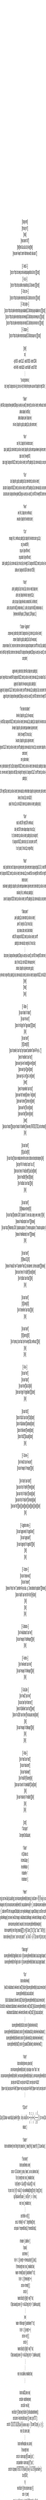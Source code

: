 <mxfile version="28.2.5">
  <diagram name="Page-1" id="9P5zmbUqhx5oAUq7oSqs">
    <mxGraphModel dx="1628" dy="30206" grid="1" gridSize="10" guides="1" tooltips="1" connect="1" arrows="1" fold="1" page="1" pageScale="1" pageWidth="850" pageHeight="1100" math="0" shadow="0">
      <root>
        <mxCell id="0" />
        <mxCell id="1" parent="0" />
        <mxCell id="GPv4OBVuaJ06lYvBayas-1" value="&lt;div&gt;[[[!doctype html]]]&lt;/div&gt;&lt;div&gt;[[[html lang=&quot;en&quot;]]]&lt;/div&gt;&lt;div&gt;[[[head]]]&lt;/div&gt;&lt;div&gt;[[[meta charset=&quot;utf-8&quot;]]]&lt;/div&gt;&lt;div&gt;[[[title]]]World‑Class Data Chat (Fixed)[[[/title]]]&lt;/div&gt;&lt;div&gt;[[[meta name=&quot;viewport&quot; content=&quot;width=device-width, initial-scale=1&quot;]]]&lt;/div&gt;&lt;div&gt;&lt;br&gt;&lt;/div&gt;&lt;div&gt;[[[!-- SheetJS --]]]&lt;/div&gt;&lt;div&gt;[[[script src=&quot;https://cdn.sheetjs.com/xlsx-latest/package/dist/xlsx.full.min.js&quot;]]][[[/script]]]&lt;/div&gt;&lt;div&gt;[[[!-- sql.js --]]]&lt;/div&gt;&lt;div&gt;[[[script src=&quot;https://cdnjs.cloudflare.com/ajax/libs/sql.js/1.8.0/sql-wasm.js&quot;]]][[[/script]]]&lt;/div&gt;&lt;div&gt;[[[!-- Chart.js core --]]]&lt;/div&gt;&lt;div&gt;[[[script src=&quot;https://cdn.jsdelivr.net/npm/chart.js@4.4.1/dist/chart.umd.min.js&quot;]]][[[/script]]]&lt;/div&gt;&lt;div&gt;[[[!-- Chart.js plugins --]]]&lt;/div&gt;&lt;div&gt;[[[script src=&quot;https://cdn.jsdelivr.net/npm/chartjs-plugin-datalabels@2.2.0/dist/chartjs-plugin-datalabels.min.js&quot;]]][[[/script]]]&lt;/div&gt;&lt;div&gt;[[[script src=&quot;https://cdn.jsdelivr.net/npm/chartjs-chart-treemap@3.3.0/dist/chartjs-chart-treemap.min.js&quot;]]][[[/script]]]&lt;/div&gt;&lt;div&gt;[[[script src=&quot;https://cdn.jsdelivr.net/npm/chartjs-chart-matrix@2.0.1/dist/chartjs-chart-matrix.min.js&quot;]]][[[/script]]]&lt;/div&gt;&lt;div&gt;[[[!-- Cytoscape --]]]&lt;/div&gt;&lt;div&gt;[[[script src=&quot;https://cdn.jsdelivr.net/npm/cytoscape@3.26.0/dist/cytoscape.min.js&quot;]]][[[/script]]]&lt;/div&gt;&lt;div&gt;&lt;br&gt;&lt;/div&gt;&lt;div&gt;[[[style]]]&lt;/div&gt;&lt;div&gt;:root {&lt;/div&gt;&lt;div&gt;&amp;nbsp; --bg:#0c0f14; --panel:#121a27; --panel2:#0f1826; --border:#223046;&lt;/div&gt;&lt;div&gt;&amp;nbsp; --text:#e7eef8; --muted:#a2b2c9; --accent:#5aa9ff; --accent2:#7b5cff;&lt;/div&gt;&lt;div&gt;}&lt;/div&gt;&lt;div&gt;* { box-sizing:border-box; }&lt;/div&gt;&lt;div&gt;body { margin:0; background:var(--bg); color:var(--text); font-family:Inter,system-ui,sans-serif; display:flex; height:100vh; }&lt;/div&gt;&lt;div&gt;&lt;br&gt;&lt;/div&gt;&lt;div&gt;/* Sidebar */&lt;/div&gt;&lt;div&gt;.sidebar { width:340px; background:linear-gradient(180deg,var(--panel),var(--panel2)); border-right:1px solid var(--border); overflow:auto; transition:width .2s ease; }&lt;/div&gt;&lt;div&gt;.sidebar.collapsed { width:56px; }&lt;/div&gt;&lt;div&gt;.sidebar.collapsed .panel { display:none; }&lt;/div&gt;&lt;div&gt;.mini-icons { display:flex; gap:8px; padding:10px; justify-content:center; }&lt;/div&gt;&lt;div&gt;&lt;br&gt;&lt;/div&gt;&lt;div&gt;/* Main */&lt;/div&gt;&lt;div&gt;.main { flex:1; display:flex; flex-direction:column; }&lt;/div&gt;&lt;div&gt;.topbar { padding:10px; border-bottom:1px solid var(--border); display:flex; justify-content:space-between; align-items:center; }&lt;/div&gt;&lt;div&gt;.topbar .brand { font-weight:800; }&lt;/div&gt;&lt;div&gt;.topbar .toggle { background:#0d1622; border:1px solid var(--border); color:#fff; padding:6px 10px; border-radius:8px; cursor:pointer; }&lt;/div&gt;&lt;div&gt;&lt;br&gt;&lt;/div&gt;&lt;div&gt;/* Tabs */&lt;/div&gt;&lt;div&gt;.tabs { display:flex; gap:8px; padding:8px 16px; border-bottom:1px solid var(--border); }&lt;/div&gt;&lt;div&gt;.tabs button { background:#0d1622; border:1px solid var(--border); color:#fff; padding:6px 10px; border-radius:8px; cursor:pointer; }&lt;/div&gt;&lt;div&gt;.tabs button.active { background:linear-gradient(135deg,var(--accent),var(--accent2)); color:#000; font-weight:800; border:none; }&lt;/div&gt;&lt;div&gt;&lt;br&gt;&lt;/div&gt;&lt;div&gt;/* Views */&lt;/div&gt;&lt;div&gt;.view { flex:1; display:none; overflow:auto; }&lt;/div&gt;&lt;div&gt;.view.active { display:flex; flex-direction:column; }&lt;/div&gt;&lt;div&gt;&lt;br&gt;&lt;/div&gt;&lt;div&gt;/* Chat */&lt;/div&gt;&lt;div&gt;.messages { flex:1; overflow:auto; padding:16px; display:flex; flex-direction:column; gap:12px; }&lt;/div&gt;&lt;div&gt;.msg { max-width:80%; }&lt;/div&gt;&lt;div&gt;.msg.user { align-self:flex-end; }&lt;/div&gt;&lt;div&gt;.msg.assistant { align-self:flex-start; }&lt;/div&gt;&lt;div&gt;.bubble { padding:10px 14px; border-radius:14px; font-size:14px; line-height:1.45; background:#0d1622; border:1px solid var(--border); }&lt;/div&gt;&lt;div&gt;.bubble.user { background:#1e3354; border-color:#1f3556; }&lt;/div&gt;&lt;div&gt;&lt;br&gt;&lt;/div&gt;&lt;div&gt;/* Activity */&lt;/div&gt;&lt;div&gt;.activity { padding:8px 16px; font-size:13px; color:var(--muted); display:none; }&lt;/div&gt;&lt;div&gt;.activity .step { display:inline-block; margin-right:12px; }&lt;/div&gt;&lt;div&gt;.activity .dots span { display:inline-block; animation:blink 1.4s infinite both; }&lt;/div&gt;&lt;div&gt;.activity .dots span:nth-child(2){ animation-delay:.2s; } .activity .dots span:nth-child(3){ animation-delay:.4s; }&lt;/div&gt;&lt;div&gt;@keyframes blink{0%{opacity:.2;}20%{opacity:1;}100%{opacity:.2;}}&lt;/div&gt;&lt;div&gt;&lt;br&gt;&lt;/div&gt;&lt;div&gt;/* Composer + Suggestions */&lt;/div&gt;&lt;div&gt;.composer-wrap { position:sticky; bottom:0; background:var(--bg); border-top:1px solid var(--border); }&lt;/div&gt;&lt;div&gt;.composer { display:flex; gap:8px; padding:10px 16px; flex-wrap:wrap; }&lt;/div&gt;&lt;div&gt;.composer textarea { flex:1; resize:none; border:none; outline:none; background:transparent; color:#fff; font-size:15px; padding:8px; }&lt;/div&gt;&lt;div&gt;.composer .send { width:40px; height:40px; border:none; border-radius:50%; background:linear-gradient(135deg,var(--accent),var(--accent2)); color:#000; font-weight:800; cursor:pointer; }&lt;/div&gt;&lt;div&gt;&lt;br&gt;&lt;/div&gt;&lt;div&gt;.suggest-overlay { position:sticky; bottom:64px; display:none; padding:8px; }&lt;/div&gt;&lt;div&gt;.suggest-panel { margin-left:auto; max-width:40%; background:#0d1622; border:1px solid var(--border); border-radius:12px; box-shadow:0 8px 24px rgba(0,0,0,0.4); }&lt;/div&gt;&lt;div&gt;.suggest-grid { display:flex; flex-wrap:wrap; gap:6px; padding:8px; }&lt;/div&gt;&lt;div&gt;.suggest-chip { background:#121a27; border:1px solid var(--border); color:#fff; border-radius:12px; padding:6px 10px; cursor:pointer; font-size:12px; }&lt;/div&gt;&lt;div&gt;.suggest-chip.prime { background:linear-gradient(135deg,var(--accent),var(--accent2)); color:#000; border:none; font-weight:700; }&lt;/div&gt;&lt;div&gt;&lt;br&gt;&lt;/div&gt;&lt;div&gt;/* Tiles (inside chat bubbles) */&lt;/div&gt;&lt;div&gt;.inline-tiles { display:flex; gap:12px; flex-wrap:wrap; }&lt;/div&gt;&lt;div&gt;.tile { width:360px; background:#0d1622; border:1px solid var(--border); border-radius:12px; padding:10px; display:flex; flex-direction:column; gap:8px; }&lt;/div&gt;&lt;div&gt;.tile-header { display:flex; justify-content:space-between; align-items:center; }&lt;/div&gt;&lt;div&gt;.tile-title { font-weight:700; font-size:14px; }&lt;/div&gt;&lt;div&gt;.tile-actions { display:flex; gap:6px; align-items:center; }&lt;/div&gt;&lt;div&gt;.icon-btn { background:#121a27; border:1px solid var(--border); color:#fff; padding:6px; border-radius:8px; font-size:12px; cursor:pointer; display:flex; align-items:center; justify-content:center; }&lt;/div&gt;&lt;div&gt;.more { position:relative; }&lt;/div&gt;&lt;div&gt;.more-menu { position:absolute; right:0; top:28px; background:#0d1622; border:1px solid var(--border); border-radius:8px; padding:6px; display:none; z-index:10; }&lt;/div&gt;&lt;div&gt;.more-menu button, .more-menu select { display:block; width:180px; text-align:left; margin:4px 0; background:#121a27; color:#fff; border:1px solid var(--border); border-radius:8px; padding:6px; }&lt;/div&gt;&lt;div&gt;&lt;br&gt;&lt;/div&gt;&lt;div&gt;.tile-media { width:100%; height:240px; border:1px solid var(--border); border-radius:8px; overflow:hidden; display:flex; align-items:center; justify-content:center; background:#0b0f14; }&lt;/div&gt;&lt;div&gt;.tile-desc { font-size:12px; color:#a2b2c9; }&lt;/div&gt;&lt;div&gt;.explain { font-size:12px; color:#a2b2c9; border-top:1px dashed var(--border); padding-top:6px; }&lt;/div&gt;&lt;div&gt;&lt;br&gt;&lt;/div&gt;&lt;div&gt;/* Table */&lt;/div&gt;&lt;div&gt;.results { width:100%; height:100%; overflow:auto; }&lt;/div&gt;&lt;div&gt;table { width:100%; border-collapse:collapse; font-size:13px; }&lt;/div&gt;&lt;div&gt;th, td { border-bottom:1px solid var(--border); padding:6px 8px; text-align:left; }&lt;/div&gt;&lt;div&gt;th { background:#0d1622; position:sticky; top:0; cursor:pointer; color:#fff; }&lt;/div&gt;&lt;div&gt;th .sort { opacity:.6; font-size:11px; margin-left:6px; }&lt;/div&gt;&lt;div&gt;&lt;br&gt;&lt;/div&gt;&lt;div&gt;/* Modal */&lt;/div&gt;&lt;div&gt;.modal { position:fixed; inset:0; display:none; align-items:center; justify-content:center; background:rgba(0,0,0,0.6); z-index:9999; }&lt;/div&gt;&lt;div&gt;.modal-content { background:#0d1622; border:1px solid var(--border); border-radius:12px; max-width:92vw; max-height:88vh; width:92vw; height:88vh; display:flex; flex-direction:column; }&lt;/div&gt;&lt;div&gt;.modal-header { padding:8px; display:flex; justify-content:space-between; align-items:center; border-bottom:1px solid var(--border); }&lt;/div&gt;&lt;div&gt;.modal-body { flex:1; overflow:auto; padding:8px; }&lt;/div&gt;&lt;div&gt;.close-btn { background:#1f2b3f; border:1px solid var(--border); color:#fff; padding:6px 10px; border-radius:8px; cursor:pointer; }&lt;/div&gt;&lt;div&gt;&lt;br&gt;&lt;/div&gt;&lt;div&gt;/* Sidebar panels */&lt;/div&gt;&lt;div&gt;.panel { padding:12px; border-bottom:1px solid var(--border); }&lt;/div&gt;&lt;div&gt;.panel h3 { margin:6px 0 10px; font-size:16px; }&lt;/div&gt;&lt;div&gt;.input, textarea, button, select, label.checkbox {&lt;/div&gt;&lt;div&gt;&amp;nbsp; width:100%; background:#0d1622; border:1px solid var(--border); color:#fff;&lt;/div&gt;&lt;div&gt;&amp;nbsp; padding:8px; border-radius:8px; margin:4px 0; font-size:14px;&lt;/div&gt;&lt;div&gt;}&lt;/div&gt;&lt;div&gt;button.primary { background:linear-gradient(135deg,var(--accent),var(--accent2)); color:#000; font-weight:800; border:none; }&lt;/div&gt;&lt;div&gt;.status { font-size:12px; color:#a2b2c9; white-space:pre-line; }&lt;/div&gt;&lt;div&gt;.checkbox { display:flex; align-items:center; gap:8px; }&lt;/div&gt;&lt;div&gt;.ref-badge { display:inline-block; margin-left:6px; padding:2px 6px; border-radius:8px; border:1px solid var(--border); background:#0d1622; color:#a2b2c9; font-size:11px; cursor:help; }&lt;/div&gt;&lt;div&gt;[[[/style]]]&lt;/div&gt;&lt;div&gt;[[[/head]]]&lt;/div&gt;&lt;div&gt;[[[body]]]&lt;/div&gt;&lt;div&gt;&lt;br&gt;&lt;/div&gt;&lt;div&gt;[[[!-- Sidebar --]]]&lt;/div&gt;&lt;div&gt;[[[div class=&quot;sidebar&quot; id=&quot;sidebar&quot;]]]&lt;/div&gt;&lt;div&gt;&amp;nbsp; [[[div class=&quot;mini-icons&quot;]]]&lt;/div&gt;&lt;div&gt;&amp;nbsp; &amp;nbsp; [[[button id=&quot;miniToggle&quot; title=&quot;Toggle sidebar&quot;]]]☰[[[/button]]]&lt;/div&gt;&lt;div&gt;&amp;nbsp; [[[/div]]]&lt;/div&gt;&lt;div&gt;&amp;nbsp; [[[div class=&quot;panel&quot;]]]&lt;/div&gt;&lt;div&gt;&amp;nbsp; &amp;nbsp; [[[h3]]]Controls[[[/h3]]]&lt;/div&gt;&lt;div&gt;&amp;nbsp; &amp;nbsp; [[[input id=&quot;openaiKey&quot; class=&quot;input&quot; type=&quot;password&quot; placeholder=&quot;OpenAI API Key (sk-...)&quot;]]]&lt;/div&gt;&lt;div&gt;&amp;nbsp; &amp;nbsp; [[[select id=&quot;modelSelect&quot; class=&quot;input&quot;]]]&lt;/div&gt;&lt;div&gt;&amp;nbsp; &amp;nbsp; &amp;nbsp; [[[option value=&quot;gpt-4o-mini&quot; selected]]]gpt-4o-mini[[[/option]]]&lt;/div&gt;&lt;div&gt;&amp;nbsp; &amp;nbsp; &amp;nbsp; [[[option value=&quot;gpt-4o&quot;]]]gpt-4o[[[/option]]]&lt;/div&gt;&lt;div&gt;&amp;nbsp; &amp;nbsp; &amp;nbsp; [[[option value=&quot;gpt-4.1-mini&quot;]]]gpt-4.1-mini[[[/option]]]&lt;/div&gt;&lt;div&gt;&amp;nbsp; &amp;nbsp; [[[/select]]]&lt;/div&gt;&lt;div&gt;&amp;nbsp; &amp;nbsp; [[[select id=&quot;responseMode&quot; class=&quot;input&quot;]]]&lt;/div&gt;&lt;div&gt;&amp;nbsp; &amp;nbsp; &amp;nbsp; [[[option value=&quot;both&quot; selected]]]Summary + Tiles[[[/option]]]&lt;/div&gt;&lt;div&gt;&amp;nbsp; &amp;nbsp; &amp;nbsp; [[[option value=&quot;summary&quot;]]]Summary only[[[/option]]]&lt;/div&gt;&lt;div&gt;&amp;nbsp; &amp;nbsp; &amp;nbsp; [[[option value=&quot;tiles&quot;]]]Tiles only[[[/option]]]&lt;/div&gt;&lt;div&gt;&amp;nbsp; &amp;nbsp; &amp;nbsp; [[[option value=&quot;table&quot;]]]Table only[[[/option]]]&lt;/div&gt;&lt;div&gt;&amp;nbsp; &amp;nbsp; [[[/select]]]&lt;/div&gt;&lt;div&gt;&amp;nbsp; &amp;nbsp; [[[label class=&quot;checkbox&quot;]]][[[input type=&quot;checkbox&quot; id=&quot;allowWrites&quot;]]] Allow writes (UPDATE/DELETE/DDL) with confirmation[[[/label]]]&lt;/div&gt;&lt;div&gt;&amp;nbsp; [[[/div]]]&lt;/div&gt;&lt;div&gt;&lt;br&gt;&lt;/div&gt;&lt;div&gt;&amp;nbsp; [[[div class=&quot;panel&quot;]]]&lt;/div&gt;&lt;div&gt;&amp;nbsp; &amp;nbsp; [[[h3]]]Load Excel[[[/h3]]]&lt;/div&gt;&lt;div&gt;&amp;nbsp; &amp;nbsp; [[[div class=&quot;status&quot;]]]Include a metadata sheet with two columns: attribute and description/categories.[[[/div]]]&lt;/div&gt;&lt;div&gt;&amp;nbsp; &amp;nbsp; [[[input type=&quot;file&quot; id=&quot;excelInput&quot; accept=&quot;.xlsx,.xls&quot;]]]&lt;/div&gt;&lt;div&gt;&amp;nbsp; &amp;nbsp; [[[button class=&quot;primary&quot; id=&quot;loadExcelBtn&quot;]]]Load Excel[[[/button]]]&lt;/div&gt;&lt;div&gt;&amp;nbsp; &amp;nbsp; [[[button id=&quot;resetDbBtn&quot;]]]Reset DB[[[/button]]]&lt;/div&gt;&lt;div&gt;&amp;nbsp; &amp;nbsp; [[[div id=&quot;loadStatus&quot; class=&quot;status&quot;]]][[[/div]]]&lt;/div&gt;&lt;div&gt;&amp;nbsp; [[[/div]]]&lt;/div&gt;&lt;div&gt;&lt;br&gt;&lt;/div&gt;&lt;div&gt;&amp;nbsp; [[[div class=&quot;panel&quot;]]]&lt;/div&gt;&lt;div&gt;&amp;nbsp; &amp;nbsp; [[[h3]]]Metadata enrichment[[[/h3]]]&lt;/div&gt;&lt;div&gt;&amp;nbsp; &amp;nbsp; [[[div class=&quot;status&quot;]]]Descriptions (JSON): {&quot;applications&quot;:&quot;id, name, status, category, owner, created_at&quot;}[[[/div]]]&lt;/div&gt;&lt;div&gt;&amp;nbsp; &amp;nbsp; [[[textarea id=&quot;metaDescriptions&quot; rows=&quot;6&quot;]]][[[/textarea]]]&lt;/div&gt;&lt;div&gt;&amp;nbsp; &amp;nbsp; [[[div class=&quot;status&quot;]]]Relationships (JSON): {&quot;applications.application_id&quot;:[&quot;connections.application_id&quot;,&quot;transactions.application_id&quot;]}[[[/div]]]&lt;/div&gt;&lt;div&gt;&amp;nbsp; &amp;nbsp; [[[textarea id=&quot;metaRelationships&quot; rows=&quot;6&quot;]]][[[/textarea]]]&lt;/div&gt;&lt;div&gt;&amp;nbsp; [[[/div]]]&lt;/div&gt;&lt;div&gt;&lt;br&gt;&lt;/div&gt;&lt;div&gt;&amp;nbsp; [[[div class=&quot;panel&quot;]]]&lt;/div&gt;&lt;div&gt;&amp;nbsp; &amp;nbsp; [[[h3]]]Manual SQL[[[/h3]]]&lt;/div&gt;&lt;div&gt;&amp;nbsp; &amp;nbsp; [[[textarea id=&quot;manualSql&quot; rows=&quot;4&quot; placeholder=&quot;Paste SQL (multi-statements; ```sql fences accepted)&quot;]]][[[/textarea]]]&lt;/div&gt;&lt;div&gt;&amp;nbsp; &amp;nbsp; [[[button class=&quot;primary&quot; id=&quot;runSqlBtn&quot;]]]Execute[[[/button]]]&lt;/div&gt;&lt;div&gt;&amp;nbsp; &amp;nbsp; [[[div id=&quot;sqlStatus&quot; class=&quot;status&quot;]]][[[/div]]]&lt;/div&gt;&lt;div&gt;&amp;nbsp; [[[/div]]]&lt;/div&gt;&lt;div&gt;&lt;br&gt;&lt;/div&gt;&lt;div&gt;&amp;nbsp; [[[div class=&quot;panel&quot;]]]&lt;/div&gt;&lt;div&gt;&amp;nbsp; &amp;nbsp; [[[h3]]]Schema[[[/h3]]]&lt;/div&gt;&lt;div&gt;&amp;nbsp; &amp;nbsp; [[[div id=&quot;schemaPanel&quot; class=&quot;status&quot;]]][[[/div]]]&lt;/div&gt;&lt;div&gt;&amp;nbsp; [[[/div]]]&lt;/div&gt;&lt;div&gt;&lt;br&gt;&lt;/div&gt;&lt;div&gt;&amp;nbsp; [[[div class=&quot;panel&quot;]]]&lt;/div&gt;&lt;div&gt;&amp;nbsp; &amp;nbsp; [[[h3]]]System log[[[/h3]]]&lt;/div&gt;&lt;div&gt;&amp;nbsp; &amp;nbsp; [[[div id=&quot;systemLog&quot; class=&quot;status&quot; style=&quot;max-height:200px; overflow:auto;&quot;]]][[[/div]]]&lt;/div&gt;&lt;div&gt;&amp;nbsp; [[[/div]]]&lt;/div&gt;&lt;div&gt;[[[/div]]]&lt;/div&gt;&lt;div&gt;&lt;br&gt;&lt;/div&gt;&lt;div&gt;[[[!-- Main --]]]&lt;/div&gt;&lt;div&gt;[[[div class=&quot;main&quot;]]]&lt;/div&gt;&lt;div&gt;&amp;nbsp; [[[div class=&quot;topbar&quot;]]]&lt;/div&gt;&lt;div&gt;&amp;nbsp; &amp;nbsp; [[[div class=&quot;brand&quot;]]]Data Chat[[[/div]]]&lt;/div&gt;&lt;div&gt;&amp;nbsp; &amp;nbsp; [[[button class=&quot;toggle&quot; id=&quot;toggleSidebar&quot;]]]☰[[[/button]]]&lt;/div&gt;&lt;div&gt;&amp;nbsp; [[[/div]]]&lt;/div&gt;&lt;div&gt;&lt;br&gt;&lt;/div&gt;&lt;div&gt;&amp;nbsp; [[[div class=&quot;tabs&quot;]]]&lt;/div&gt;&lt;div&gt;&amp;nbsp; &amp;nbsp; [[[button id=&quot;tabChat&quot; class=&quot;active&quot;]]]Chat[[[/button]]]&lt;/div&gt;&lt;div&gt;&amp;nbsp; &amp;nbsp; [[[button id=&quot;tabDashboards&quot;]]]Dashboards[[[/button]]]&lt;/div&gt;&lt;div&gt;&amp;nbsp; &amp;nbsp; [[[button id=&quot;tabFavorites&quot;]]]Favorites[[[/button]]]&lt;/div&gt;&lt;div&gt;&amp;nbsp; &amp;nbsp; [[[button id=&quot;tabDQ&quot;]]]Data quality[[[/button]]]&lt;/div&gt;&lt;div&gt;&amp;nbsp; [[[/div]]]&lt;/div&gt;&lt;div&gt;&lt;br&gt;&lt;/div&gt;&lt;div&gt;&amp;nbsp; [[[!-- Chat view --]]]&lt;/div&gt;&lt;div&gt;&amp;nbsp; [[[div id=&quot;viewChat&quot; class=&quot;view active&quot;]]]&lt;/div&gt;&lt;div&gt;&amp;nbsp; &amp;nbsp; [[[div class=&quot;messages&quot; id=&quot;messages&quot;]]][[[/div]]]&lt;/div&gt;&lt;div&gt;&lt;br&gt;&lt;/div&gt;&lt;div&gt;&amp;nbsp; &amp;nbsp; [[[div id=&quot;activity&quot; class=&quot;activity&quot;]]]&lt;/div&gt;&lt;div&gt;&amp;nbsp; &amp;nbsp; &amp;nbsp; [[[span class=&quot;step&quot; id=&quot;stepPlan&quot;]]]Planning[[[/span]]]&lt;/div&gt;&lt;div&gt;&amp;nbsp; &amp;nbsp; &amp;nbsp; [[[span class=&quot;step&quot; id=&quot;stepExec&quot;]]]Executing[[[/span]]]&lt;/div&gt;&lt;div&gt;&amp;nbsp; &amp;nbsp; &amp;nbsp; [[[span class=&quot;step&quot; id=&quot;stepSumm&quot;]]]Summarizing[[[/span]]]&lt;/div&gt;&lt;div&gt;&amp;nbsp; &amp;nbsp; &amp;nbsp; [[[span class=&quot;dots&quot;]]][[[span]]].[[[/span]]][[[span]]].[[[/span]]][[[span]]].[[[/span]]][[[/span]]]&lt;/div&gt;&lt;div&gt;&amp;nbsp; &amp;nbsp; [[[/div]]]&lt;/div&gt;&lt;div&gt;&lt;br&gt;&lt;/div&gt;&lt;div&gt;&amp;nbsp; &amp;nbsp; [[[!-- Suggestions overlay --]]]&lt;/div&gt;&lt;div&gt;&amp;nbsp; &amp;nbsp; [[[div class=&quot;suggest-overlay&quot; id=&quot;suggestOverlay&quot;]]]&lt;/div&gt;&lt;div&gt;&amp;nbsp; &amp;nbsp; &amp;nbsp; [[[div class=&quot;suggest-panel&quot;]]]&lt;/div&gt;&lt;div&gt;&amp;nbsp; &amp;nbsp; &amp;nbsp; &amp;nbsp; [[[div class=&quot;suggest-grid&quot; id=&quot;suggestGrid&quot;]]][[[/div]]]&lt;/div&gt;&lt;div&gt;&amp;nbsp; &amp;nbsp; &amp;nbsp; [[[/div]]]&lt;/div&gt;&lt;div&gt;&amp;nbsp; &amp;nbsp; [[[/div]]]&lt;/div&gt;&lt;div&gt;&lt;br&gt;&lt;/div&gt;&lt;div&gt;&amp;nbsp; &amp;nbsp; [[[!-- Composer --]]]&lt;/div&gt;&lt;div&gt;&amp;nbsp; &amp;nbsp; [[[div class=&quot;composer-wrap&quot;]]]&lt;/div&gt;&lt;div&gt;&amp;nbsp; &amp;nbsp; &amp;nbsp; [[[div class=&quot;composer&quot;]]]&lt;/div&gt;&lt;div&gt;&amp;nbsp; &amp;nbsp; &amp;nbsp; &amp;nbsp; [[[textarea id=&quot;nlInput&quot; rows=&quot;1&quot; placeholder=&#39;Ask your data... e.g., &quot;Create dashboard for applications&quot;&#39;]]][[[/textarea]]]&lt;/div&gt;&lt;div&gt;&amp;nbsp; &amp;nbsp; &amp;nbsp; &amp;nbsp; [[[button id=&quot;askBtn&quot; class=&quot;send&quot; title=&quot;Send&quot;]]]✈️[[[/button]]]&lt;/div&gt;&lt;div&gt;&amp;nbsp; &amp;nbsp; &amp;nbsp; [[[/div]]]&lt;/div&gt;&lt;div&gt;&amp;nbsp; &amp;nbsp; [[[/div]]]&lt;/div&gt;&lt;div&gt;&amp;nbsp; [[[/div]]]&lt;/div&gt;&lt;div&gt;&lt;br&gt;&lt;/div&gt;&lt;div&gt;&amp;nbsp; [[[!-- Dashboards --]]]&lt;/div&gt;&lt;div&gt;&amp;nbsp; [[[div id=&quot;viewDashboards&quot; class=&quot;view&quot;]]]&lt;/div&gt;&lt;div&gt;&amp;nbsp; &amp;nbsp; [[[div class=&quot;messages&quot; id=&quot;dashMessages&quot;]]][[[/div]]]&lt;/div&gt;&lt;div&gt;&amp;nbsp; [[[/div]]]&lt;/div&gt;&lt;div&gt;&lt;br&gt;&lt;/div&gt;&lt;div&gt;&amp;nbsp; [[[!-- Favorites --]]]&lt;/div&gt;&lt;div&gt;&amp;nbsp; [[[div id=&quot;viewFavorites&quot; class=&quot;view&quot;]]]&lt;/div&gt;&lt;div&gt;&amp;nbsp; &amp;nbsp; [[[div class=&quot;messages&quot; id=&quot;favMessages&quot;]]][[[/div]]]&lt;/div&gt;&lt;div&gt;&amp;nbsp; [[[/div]]]&lt;/div&gt;&lt;div&gt;&lt;br&gt;&lt;/div&gt;&lt;div&gt;&amp;nbsp; [[[!-- Data Quality --]]]&lt;/div&gt;&lt;div&gt;&amp;nbsp; [[[div id=&quot;viewDQ&quot; class=&quot;view&quot;]]]&lt;/div&gt;&lt;div&gt;&amp;nbsp; &amp;nbsp; [[[div class=&quot;panel&quot; style=&quot;border:none;&quot;]]]&lt;/div&gt;&lt;div&gt;&amp;nbsp; &amp;nbsp; &amp;nbsp; [[[select id=&quot;dqTableSelect&quot; class=&quot;input&quot;]]][[[/select]]]&lt;/div&gt;&lt;div&gt;&amp;nbsp; &amp;nbsp; &amp;nbsp; [[[button id=&quot;runDQBtn&quot; class=&quot;primary&quot;]]]Run data quality checks[[[/button]]]&lt;/div&gt;&lt;div&gt;&amp;nbsp; &amp;nbsp; [[[/div]]]&lt;/div&gt;&lt;div&gt;&amp;nbsp; &amp;nbsp; [[[div class=&quot;messages&quot; id=&quot;dqMessages&quot;]]][[[/div]]]&lt;/div&gt;&lt;div&gt;&amp;nbsp; [[[/div]]]&lt;/div&gt;&lt;div&gt;[[[/div]]]&lt;/div&gt;&lt;div&gt;&lt;br&gt;&lt;/div&gt;&lt;div&gt;[[[!-- Modal --]]]&lt;/div&gt;&lt;div&gt;[[[div id=&quot;modal&quot; class=&quot;modal&quot;]]]&lt;/div&gt;&lt;div&gt;&amp;nbsp; [[[div class=&quot;modal-content&quot;]]]&lt;/div&gt;&lt;div&gt;&amp;nbsp; &amp;nbsp; [[[div class=&quot;modal-header&quot;]]]&lt;/div&gt;&lt;div&gt;&amp;nbsp; &amp;nbsp; &amp;nbsp; [[[div id=&quot;modalTitle&quot;]]]Fullscreen[[[/div]]]&lt;/div&gt;&lt;div&gt;&amp;nbsp; &amp;nbsp; &amp;nbsp; [[[button class=&quot;close-btn&quot; id=&quot;closeModalBtn&quot;]]]Close[[[/button]]]&lt;/div&gt;&lt;div&gt;&amp;nbsp; &amp;nbsp; [[[/div]]]&lt;/div&gt;&lt;div&gt;&amp;nbsp; &amp;nbsp; [[[div class=&quot;modal-body&quot; id=&quot;modalBody&quot;]]][[[/div]]]&lt;/div&gt;&lt;div&gt;&amp;nbsp; [[[/div]]]&lt;/div&gt;&lt;div&gt;[[[/div]]]&lt;/div&gt;&lt;div&gt;&lt;br&gt;&lt;/div&gt;&lt;div&gt;[[[script]]]&lt;/div&gt;&lt;div&gt;/* Chart plugins */&lt;/div&gt;&lt;div&gt;Chart.register(ChartDataLabels);&lt;/div&gt;&lt;div&gt;&lt;br&gt;&lt;/div&gt;&lt;div&gt;/* Globals */&lt;/div&gt;&lt;div&gt;let SQLModule, db;&lt;/div&gt;&lt;div&gt;let schemaCatalog = {};&lt;/div&gt;&lt;div&gt;let excelMetaMap = {};&lt;/div&gt;&lt;div&gt;let datasetKey = &#39;&#39;;&lt;/div&gt;&lt;div&gt;let dashboards = [];&lt;/div&gt;&lt;div&gt;&lt;br&gt;&lt;/div&gt;&lt;div&gt;/* Helpers */&lt;/div&gt;&lt;div&gt;function log(msg){ const t=new Date().toLocaleString(); const el=document.getElementById(&#39;systemLog&#39;); el.textContent += `[${t}] ${msg}\n`; el.scrollTop=el.scrollHeight; }&lt;/div&gt;&lt;div&gt;function appendMessage(role, html){ const wrap=document.createElement(&#39;div&#39;); wrap.className=`msg ${role}`; const bubble=document.createElement(&#39;div&#39;); bubble.className=`bubble ${role}`; bubble.innerHTML=html; wrap.appendChild(bubble); const m=getActiveMessages(); m.appendChild(wrap); m.scrollTop=m.scrollHeight; return bubble; }&lt;/div&gt;&lt;div&gt;function getActiveMessages(){ const views={ viewChat:&#39;messages&#39;, viewDashboards:&#39;dashMessages&#39;, viewFavorites:&#39;favMessages&#39;, viewDQ:&#39;dqMessages&#39; }; const active=document.querySelector(&#39;.view.active&#39;).id; return document.getElementById(views[active]); }&lt;/div&gt;&lt;div&gt;function escapeHtml(s){ return String(s).replace(/[&amp;amp;[[[]]]&quot;&#39;]/g, m=]]]({&#39;&amp;amp;&#39;:&#39;&amp;amp;amp;&#39;,&#39;[[[&#39;:&#39;&amp;amp;lt;&#39;,&#39;]]]&#39;:&#39;&amp;amp;gt;&#39;,&#39;&quot;&#39;:&#39;&amp;amp;quot;&#39;,&quot;&#39;&quot;:&#39;&amp;amp;#39;&#39;}[m])); }&lt;/div&gt;&lt;div&gt;function stripFence(s){ if(!s) return &#39;&#39;; const m=s.trim().match(/^```(?:sql|html)?\s*([\s\S]*?)```$/i); return m?m[1].trim():s.trim(); }&lt;/div&gt;&lt;div&gt;&lt;br&gt;&lt;/div&gt;&lt;div&gt;/* Sidebar toggle */&lt;/div&gt;&lt;div&gt;document.getElementById(&#39;toggleSidebar&#39;).onclick = ()=]]] document.getElementById(&#39;sidebar&#39;).classList.toggle(&#39;collapsed&#39;);&lt;/div&gt;&lt;div&gt;document.getElementById(&#39;miniToggle&#39;).onclick = ()=]]] document.getElementById(&#39;sidebar&#39;).classList.toggle(&#39;collapsed&#39;);&lt;/div&gt;&lt;div&gt;&lt;br&gt;&lt;/div&gt;&lt;div&gt;/* Tabs */&lt;/div&gt;&lt;div&gt;function setActiveView(id){&lt;/div&gt;&lt;div&gt;&amp;nbsp; [&#39;viewChat&#39;,&#39;viewDashboards&#39;,&#39;viewFavorites&#39;,&#39;viewDQ&#39;].forEach(v=]]]document.getElementById(v).classList.remove(&#39;active&#39;));&lt;/div&gt;&lt;div&gt;&amp;nbsp; document.getElementById(id).classList.add(&#39;active&#39;);&lt;/div&gt;&lt;div&gt;&amp;nbsp; [&#39;tabChat&#39;,&#39;tabDashboards&#39;,&#39;tabFavorites&#39;,&#39;tabDQ&#39;].forEach(t=]]]document.getElementById(t).classList.remove(&#39;active&#39;));&lt;/div&gt;&lt;div&gt;&amp;nbsp; ({ viewChat:&#39;tabChat&#39;, viewDashboards:&#39;tabDashboards&#39;, viewFavorites:&#39;tabFavorites&#39;, viewDQ:&#39;tabDQ&#39; })[id] &amp;amp;&amp;amp; document.getElementById(({ viewChat:&#39;tabChat&#39;, viewDashboards:&#39;tabDashboards&#39;, viewFavorites:&#39;tabFavorites&#39;, viewDQ:&#39;tabDQ&#39; })[id]).classList.add(&#39;active&#39;);&lt;/div&gt;&lt;div&gt;}&lt;/div&gt;&lt;div&gt;document.getElementById(&#39;tabChat&#39;).onclick=()=]]]setActiveView(&#39;viewChat&#39;);&lt;/div&gt;&lt;div&gt;document.getElementById(&#39;tabDashboards&#39;).onclick=()=]]]{ renderDashboardsChat(); setActiveView(&#39;viewDashboards&#39;); };&lt;/div&gt;&lt;div&gt;document.getElementById(&#39;tabFavorites&#39;).onclick=()=]]]{ loadFavoritesChat(); setActiveView(&#39;viewFavorites&#39;); };&lt;/div&gt;&lt;div&gt;document.getElementById(&#39;tabDQ&#39;).onclick=()=]]]{ populateDQTableSelect(); setActiveView(&#39;viewDQ&#39;); };&lt;/div&gt;&lt;div&gt;&lt;br&gt;&lt;/div&gt;&lt;div&gt;/* Activity */&lt;/div&gt;&lt;div&gt;function setActivity(show=true, phase=&#39;plan&#39;){&lt;/div&gt;&lt;div&gt;&amp;nbsp; const el=document.getElementById(&#39;activity&#39;); el.style.display = show ? &#39;block&#39; : &#39;none&#39;;&lt;/div&gt;&lt;div&gt;&amp;nbsp; const plan=document.getElementById(&#39;stepPlan&#39;), exec=document.getElementById(&#39;stepExec&#39;), summ=document.getElementById(&#39;stepSumm&#39;);&lt;/div&gt;&lt;div&gt;&amp;nbsp; plan.style.color=&#39;#a2b2c9&#39;; exec.style.color=&#39;#a2b2c9&#39;; summ.style.color=&#39;#a2b2c9&#39;;&lt;/div&gt;&lt;div&gt;&amp;nbsp; if(phase===&#39;plan&#39;) plan.style.color=&#39;#e7eef8&#39;; if(phase===&#39;exec&#39;) exec.style.color=&#39;#e7eef8&#39;; if(phase===&#39;summ&#39;) summ.style.color=&#39;#e7eef8&#39;;&lt;/div&gt;&lt;div&gt;}&lt;/div&gt;&lt;div&gt;&lt;br&gt;&lt;/div&gt;&lt;div&gt;/* SQLite init */&lt;/div&gt;&lt;div&gt;async function initSQLite(){ SQLModule = await initSqlJs({ locateFile:f=]]]`https://cdnjs.cloudflare.com/ajax/libs/sql.js/1.8.0/${f}` }); db = new SQLModule.Database(); log(&#39;SQLite initialized.&#39;); }&lt;/div&gt;&lt;div&gt;&lt;br&gt;&lt;/div&gt;&lt;div&gt;/* Sanitizer */&lt;/div&gt;&lt;div&gt;function sanitizeName(n){ return String(n).trim().replace(/\s+/g,&#39;_&#39;).replace(/[^\w]/g,&#39;&#39;).replace(/^(\d)/,&#39;_$1&#39;).toLowerCase(); }&lt;/div&gt;&lt;div&gt;&lt;br&gt;&lt;/div&gt;&lt;div&gt;/* Excel parsing */&lt;/div&gt;&lt;div&gt;function parseSheet(ws, name){&lt;/div&gt;&lt;div&gt;&amp;nbsp; const arr = XLSX.utils.sheet_to_json(ws, { header: 1, raw: true, blankrows: false });&lt;/div&gt;&lt;div&gt;&amp;nbsp; if (!arr || !arr.length) return { rows: [], metaAdded: false };&lt;/div&gt;&lt;div&gt;&amp;nbsp; if (arr[0].length === 2 &amp;amp;&amp;amp; arr[0][0] != null &amp;amp;&amp;amp; arr[0][1] != null) {&lt;/div&gt;&lt;div&gt;&amp;nbsp; &amp;nbsp; for (const r of arr) { if (r[0] != null &amp;amp;&amp;amp; r[1] != null) excelMetaMap[String(r[0]).trim()] = String(r[1]).trim(); }&lt;/div&gt;&lt;div&gt;&amp;nbsp; &amp;nbsp; log(`Metadata sheet &quot;${name}&quot; ingested (${arr.length} rows).`);&lt;/div&gt;&lt;div&gt;&amp;nbsp; &amp;nbsp; return { rows: [], metaAdded: true };&lt;/div&gt;&lt;div&gt;&amp;nbsp; }&lt;/div&gt;&lt;div&gt;&amp;nbsp; const firstRow = arr[0] || [];&lt;/div&gt;&lt;div&gt;&amp;nbsp; const a1 = firstRow[0] == null ? &#39;&#39; : String(firstRow[0]).trim();&lt;/div&gt;&lt;div&gt;&amp;nbsp; const special = /^component$/i.test(a1) || /^connection$/i.test(a1);&lt;/div&gt;&lt;div&gt;&lt;br&gt;&lt;/div&gt;&lt;div&gt;&amp;nbsp; let headers = [], dataRows = [];&lt;/div&gt;&lt;div&gt;&amp;nbsp; if (special) {&lt;/div&gt;&lt;div&gt;&amp;nbsp; &amp;nbsp; const trimmed = [];&lt;/div&gt;&lt;div&gt;&amp;nbsp; &amp;nbsp; for (let r = 1; r [[[ arr.length; r++) trimmed.push((arr[r] || []).slice(1));&lt;/div&gt;&lt;div&gt;&amp;nbsp; &amp;nbsp; if (!trimmed.length) return { rows: [], metaAdded: false };&lt;/div&gt;&lt;div&gt;&amp;nbsp; &amp;nbsp; headers = trimmed[0].map(h =]]] sanitizeName(h ?? &#39;col&#39;));&lt;/div&gt;&lt;div&gt;&amp;nbsp; &amp;nbsp; for (let r = 1; r [[[ trimmed.length; r++) {&lt;/div&gt;&lt;div&gt;&amp;nbsp; &amp;nbsp; &amp;nbsp; const row = trimmed[r] || [];&lt;/div&gt;&lt;div&gt;&amp;nbsp; &amp;nbsp; &amp;nbsp; const obj = {};&lt;/div&gt;&lt;div&gt;&amp;nbsp; &amp;nbsp; &amp;nbsp; headers.forEach((h,i)=]]]obj[h] = row[i] ?? null);&lt;/div&gt;&lt;div&gt;&amp;nbsp; &amp;nbsp; &amp;nbsp; if (Object.values(obj).some(v =]]] v != null &amp;amp;&amp;amp; String(v).trim() !== &#39;&#39;)) dataRows.push(obj);&lt;/div&gt;&lt;div&gt;&amp;nbsp; &amp;nbsp; }&lt;/div&gt;&lt;div&gt;&amp;nbsp; } else {&lt;/div&gt;&lt;div&gt;&amp;nbsp; &amp;nbsp; headers = firstRow.map(h =]]] sanitizeName(h ?? &#39;col&#39;));&lt;/div&gt;&lt;div&gt;&amp;nbsp; &amp;nbsp; for (let r = 1; r [[[ arr.length; r++) {&lt;/div&gt;&lt;div&gt;&amp;nbsp; &amp;nbsp; &amp;nbsp; const row = arr[r] || [];&lt;/div&gt;&lt;div&gt;&amp;nbsp; &amp;nbsp; &amp;nbsp; const obj = {};&lt;/div&gt;&lt;div&gt;&amp;nbsp; &amp;nbsp; &amp;nbsp; headers.forEach((h,i)=]]]obj[h] = row[i] ?? null);&lt;/div&gt;&lt;div&gt;&amp;nbsp; &amp;nbsp; &amp;nbsp; if (Object.values(obj).some(v =]]] v != null &amp;amp;&amp;amp; String(v).trim() !== &#39;&#39;)) dataRows.push(obj);&lt;/div&gt;&lt;div&gt;&amp;nbsp; &amp;nbsp; }&lt;/div&gt;&lt;div&gt;&amp;nbsp; }&lt;/div&gt;&lt;div&gt;&amp;nbsp; return { rows: dataRows, metaAdded: false };&lt;/div&gt;&lt;div&gt;}&lt;/div&gt;&lt;div&gt;&lt;br&gt;&lt;/div&gt;&lt;div&gt;function buildDDL(name, rows){&lt;/div&gt;&lt;div&gt;&amp;nbsp; const table = sanitizeName(name);&lt;/div&gt;&lt;div&gt;&amp;nbsp; const colSet = new Set();&lt;/div&gt;&lt;div&gt;&amp;nbsp; rows.forEach(r =]]] Object.keys(r).forEach(k =]]] colSet.add(sanitizeName(k))));&lt;/div&gt;&lt;div&gt;&amp;nbsp; const columns = Array.from(colSet).map(c =]]] ({ name:c, type:&#39;TEXT&#39; }));&lt;/div&gt;&lt;div&gt;&amp;nbsp; const ddl = `CREATE TABLE &quot;${table}&quot; (${columns.map(c=]]]`&quot;${c.name}&quot; ${c.type}`).join(&#39;, &#39;)});`;&lt;/div&gt;&lt;div&gt;&amp;nbsp; return { ddl, columns, table };&lt;/div&gt;&lt;div&gt;}&lt;/div&gt;&lt;div&gt;function insertRows(table, rows, columns){&lt;/div&gt;&lt;div&gt;&amp;nbsp; if (!rows.length) return;&lt;/div&gt;&lt;div&gt;&amp;nbsp; const cols = columns.map(c=]]]`&quot;${c.name}&quot;`).join(&#39;, &#39;);&lt;/div&gt;&lt;div&gt;&amp;nbsp; const placeholders = columns.map(()=]]]&#39;?&#39;).join(&#39;, &#39;);&lt;/div&gt;&lt;div&gt;&amp;nbsp; const stmt = db.prepare(`INSERT INTO &quot;${table}&quot; (${cols}) VALUES (${placeholders});`);&lt;/div&gt;&lt;div&gt;&amp;nbsp; db.run(&#39;BEGIN;&#39;);&lt;/div&gt;&lt;div&gt;&amp;nbsp; try {&lt;/div&gt;&lt;div&gt;&amp;nbsp; &amp;nbsp; rows.forEach(r =]]] stmt.run(columns.map(c =]]] {&lt;/div&gt;&lt;div&gt;&amp;nbsp; &amp;nbsp; &amp;nbsp; const v = r[c.name];&lt;/div&gt;&lt;div&gt;&amp;nbsp; &amp;nbsp; &amp;nbsp; return (v !== null &amp;amp;&amp;amp; typeof v === &#39;object&#39;) ? JSON.stringify(v) : (v ?? null);&lt;/div&gt;&lt;div&gt;&amp;nbsp; &amp;nbsp; })));&lt;/div&gt;&lt;div&gt;&amp;nbsp; &amp;nbsp; db.run(&#39;COMMIT;&#39;);&lt;/div&gt;&lt;div&gt;&amp;nbsp; } catch (e) { db.run(&#39;ROLLBACK;&#39;); throw e; }&lt;/div&gt;&lt;div&gt;&amp;nbsp; finally { stmt.free(); }&lt;/div&gt;&lt;div&gt;}&lt;/div&gt;&lt;div&gt;&lt;br&gt;&lt;/div&gt;&lt;div&gt;/* Schema render + datasetKey */&lt;/div&gt;&lt;div&gt;function renderSchema(){&lt;/div&gt;&lt;div&gt;&amp;nbsp; const panel = document.getElementById(&#39;schemaPanel&#39;);&lt;/div&gt;&lt;div&gt;&amp;nbsp; const names = Object.keys(schemaCatalog);&lt;/div&gt;&lt;div&gt;&amp;nbsp; if (!names.length) { panel.textContent = &#39;No tables loaded.&#39;; datasetKey=&#39;&#39;; return; }&lt;/div&gt;&lt;div&gt;&amp;nbsp; const lines = names.map(t =]]] `${t}: ${schemaCatalog[t].columns.map(c=]]]c.name).join(&#39;, &#39;)}`).join(&#39;\n&#39;);&lt;/div&gt;&lt;div&gt;&amp;nbsp; panel.textContent = lines;&lt;/div&gt;&lt;div&gt;&amp;nbsp; datasetKey = btoa(lines).slice(0,128);&lt;/div&gt;&lt;div&gt;&amp;nbsp; generateSuggestions();&lt;/div&gt;&lt;div&gt;}&lt;/div&gt;&lt;div&gt;&lt;br&gt;&lt;/div&gt;&lt;div&gt;/* Suggestions */&lt;/div&gt;&lt;div&gt;function generateSuggestions(){&lt;/div&gt;&lt;div&gt;&amp;nbsp; const names = Object.keys(schemaCatalog);&lt;/div&gt;&lt;div&gt;&amp;nbsp; const relText=document.getElementById(&#39;metaRelationships&#39;).value.trim();&lt;/div&gt;&lt;div&gt;&amp;nbsp; let rel={}; try{ if(relText) rel = JSON.parse(relText); }catch{}&lt;/div&gt;&lt;div&gt;&amp;nbsp; const prime=[]; const secondary=[];&lt;/div&gt;&lt;div&gt;&amp;nbsp; names.forEach(t=]]]{&lt;/div&gt;&lt;div&gt;&amp;nbsp; &amp;nbsp; const cols = schemaCatalog[t].columns.map(c=]]]c.name);&lt;/div&gt;&lt;div&gt;&amp;nbsp; &amp;nbsp; const hasDate = cols.some(c=]]]/date|created|updated|time/i.test(c));&lt;/div&gt;&lt;div&gt;&amp;nbsp; &amp;nbsp; const hasOwner = cols.some(c=]]]/owner|user|assignee|account/i.test(c));&lt;/div&gt;&lt;div&gt;&amp;nbsp; &amp;nbsp; const hasStatus = cols.some(c=]]]/status|state|phase/i.test(c));&lt;/div&gt;&lt;div&gt;&amp;nbsp; &amp;nbsp; const hasCategory = cols.some(c=]]]/category|type|segment|region/i.test(c));&lt;/div&gt;&lt;div&gt;&amp;nbsp; &amp;nbsp; if (hasStatus) prime.push(`Status breakdown in ${t}`);&lt;/div&gt;&lt;div&gt;&amp;nbsp; &amp;nbsp; if (hasCategory) prime.push(`Category distribution in ${t}`);&lt;/div&gt;&lt;div&gt;&amp;nbsp; &amp;nbsp; if (hasDate) prime.push(`Monthly trend in ${t}`);&lt;/div&gt;&lt;div&gt;&amp;nbsp; &amp;nbsp; if (hasOwner) prime.push(`Top owners in ${t}`);&lt;/div&gt;&lt;div&gt;&amp;nbsp; &amp;nbsp; Object.keys(rel).forEach(k=]]]{&lt;/div&gt;&lt;div&gt;&amp;nbsp; &amp;nbsp; &amp;nbsp; const [rt, rc]=k.split(&#39;.&#39;); if(rt===t){&lt;/div&gt;&lt;div&gt;&amp;nbsp; &amp;nbsp; &amp;nbsp; &amp;nbsp; rel[k].forEach(target=]]]{ const [tt, tc]=target.split(&#39;.&#39;); prime.push(`Join ${t} ↔ ${tt} by ${rc}=${tc}`); });&lt;/div&gt;&lt;div&gt;&amp;nbsp; &amp;nbsp; &amp;nbsp; }&lt;/div&gt;&lt;div&gt;&amp;nbsp; &amp;nbsp; });&lt;/div&gt;&lt;div&gt;&amp;nbsp; &amp;nbsp; secondary.push(`Top 10 records in ${t}`);&lt;/div&gt;&lt;div&gt;&amp;nbsp; &amp;nbsp; cols.forEach(c=]]]{&lt;/div&gt;&lt;div&gt;&amp;nbsp; &amp;nbsp; &amp;nbsp; if (/name|status|category|type|owner|segment|region/i.test(c)) secondary.push(`Count ${c} group by ${c} in ${t}`);&lt;/div&gt;&lt;div&gt;&amp;nbsp; &amp;nbsp; });&lt;/div&gt;&lt;div&gt;&amp;nbsp; });&lt;/div&gt;&lt;div&gt;&amp;nbsp; const top = Array.from(new Set(prime)).slice(0,6);&lt;/div&gt;&lt;div&gt;&amp;nbsp; const tail = Array.from(new Set(secondary.filter(x=]]]!top.includes(x)))).slice(0,3);&lt;/div&gt;&lt;div&gt;&amp;nbsp; const suggestions = [...top, ...tail];&lt;/div&gt;&lt;div&gt;&lt;br&gt;&lt;/div&gt;&lt;div&gt;&amp;nbsp; const overlay=document.getElementById(&#39;suggestOverlay&#39;);&lt;/div&gt;&lt;div&gt;&amp;nbsp; const grid=document.getElementById(&#39;suggestGrid&#39;);&lt;/div&gt;&lt;div&gt;&amp;nbsp; grid.innerHTML=&#39;&#39;;&lt;/div&gt;&lt;div&gt;&amp;nbsp; suggestions.forEach((s,i)=]]]{&lt;/div&gt;&lt;div&gt;&amp;nbsp; &amp;nbsp; const b=document.createElement(&#39;button&#39;);&lt;/div&gt;&lt;div&gt;&amp;nbsp; &amp;nbsp; b.className=&#39;suggest-chip&#39;+(i[[[6?&#39; prime&#39;:&#39;&#39;);&lt;/div&gt;&lt;div&gt;&amp;nbsp; &amp;nbsp; b.textContent=s;&lt;/div&gt;&lt;div&gt;&amp;nbsp; &amp;nbsp; b.onclick=()=]]]{ overlay.style.display=&#39;none&#39;; document.getElementById(&#39;nlInput&#39;).value=s; document.getElementById(&#39;askBtn&#39;).click(); };&lt;/div&gt;&lt;div&gt;&amp;nbsp; &amp;nbsp; grid.appendChild(b);&lt;/div&gt;&lt;div&gt;&amp;nbsp; });&lt;/div&gt;&lt;div&gt;}&lt;/div&gt;&lt;div&gt;&lt;br&gt;&lt;/div&gt;&lt;div&gt;/* Show suggestions while typing */&lt;/div&gt;&lt;div&gt;const nlInput=document.getElementById(&#39;nlInput&#39;);&lt;/div&gt;&lt;div&gt;nlInput.addEventListener(&#39;focus&#39;, ()=]]]{ document.getElementById(&#39;suggestOverlay&#39;).style.display=&#39;block&#39;; });&lt;/div&gt;&lt;div&gt;nlInput.addEventListener(&#39;input&#39;, ()=]]]{ document.getElementById(&#39;suggestOverlay&#39;).style.display=&#39;block&#39;; });&lt;/div&gt;&lt;div&gt;nlInput.addEventListener(&#39;blur&#39;, ()=]]]{ setTimeout(()=]]]document.getElementById(&#39;suggestOverlay&#39;).style.display=&#39;none&#39;, 200); });&lt;/div&gt;&lt;div&gt;&lt;br&gt;&lt;/div&gt;&lt;div&gt;/* OpenAI chat */&lt;/div&gt;&lt;div&gt;async function openaiChat(messages){&lt;/div&gt;&lt;div&gt;&amp;nbsp; const key=document.getElementById(&#39;openaiKey&#39;).value.trim();&lt;/div&gt;&lt;div&gt;&amp;nbsp; const model=document.getElementById(&#39;modelSelect&#39;).value;&lt;/div&gt;&lt;div&gt;&amp;nbsp; if (!key) throw new Error(&#39;OpenAI API key required.&#39;);&lt;/div&gt;&lt;div&gt;&amp;nbsp; const res=await fetch(&#39;https://api.openai.com/v1/chat/completions&#39;,{&lt;/div&gt;&lt;div&gt;&amp;nbsp; &amp;nbsp; method:&#39;POST&#39;,&lt;/div&gt;&lt;div&gt;&amp;nbsp; &amp;nbsp; headers:{&#39;Content-Type&#39;:&#39;application/json&#39;,&#39;Authorization&#39;:`Bearer ${key}`},&lt;/div&gt;&lt;div&gt;&amp;nbsp; &amp;nbsp; body:JSON.stringify({model,messages,temperature:0})&lt;/div&gt;&lt;div&gt;&amp;nbsp; });&lt;/div&gt;&lt;div&gt;&amp;nbsp; if(!res.ok){ throw new Error(await res.text()); }&lt;/div&gt;&lt;div&gt;&amp;nbsp; const j=await res.json();&lt;/div&gt;&lt;div&gt;&amp;nbsp; const content=j.choices?.[0]?.message?.content;&lt;/div&gt;&lt;div&gt;&amp;nbsp; if(!content) throw new Error(&#39;Empty model response.&#39;);&lt;/div&gt;&lt;div&gt;&amp;nbsp; return content;&lt;/div&gt;&lt;div&gt;}&lt;/div&gt;&lt;div&gt;&lt;br&gt;&lt;/div&gt;&lt;div&gt;/* Guardrails */&lt;/div&gt;&lt;div&gt;function detectPII(text){&lt;/div&gt;&lt;div&gt;&amp;nbsp; const findings = [];&lt;/div&gt;&lt;div&gt;&amp;nbsp; if (/\b[A-Z0-9._%+-]+@[A-Z0-9.-]+\.[A-Z]{2,}\b/i.test(text)) findings.push(&#39;Email&#39;);&lt;/div&gt;&lt;div&gt;&amp;nbsp; if (/\b(?:\+?\d{1,3}[-.\s]?)?(?:\(?\d{3}\)?[-.\s]?)\d{3}[-.\s]?\d{4}\b/.test(text)) findings.push(&#39;Phone&#39;);&lt;/div&gt;&lt;div&gt;&amp;nbsp; if (/\b(?:\d[ -]*?){13,16}\b/.test(text)) findings.push(&#39;Credit card-like&#39;);&lt;/div&gt;&lt;div&gt;&amp;nbsp; if (/\b\d{3}-\d{2}-\d{4}\b/.test(text)) findings.push(&#39;SSN-like&#39;);&lt;/div&gt;&lt;div&gt;&amp;nbsp; return findings;&lt;/div&gt;&lt;div&gt;}&lt;/div&gt;&lt;div&gt;function detectPromptInjection(text){&lt;/div&gt;&lt;div&gt;&amp;nbsp; const cues = [];&lt;/div&gt;&lt;div&gt;&amp;nbsp; if (/\bignore\s+previous\b/i.test(text)) cues.push(&#39;Prompt injection: ignore previous&#39;);&lt;/div&gt;&lt;div&gt;&amp;nbsp; if (/\boverride\b/i.test(text)) cues.push(&#39;Prompt injection: override&#39;);&lt;/div&gt;&lt;div&gt;&amp;nbsp; if (/\bforget\s+instructions\b/i.test(text)) cues.push(&#39;Prompt injection: forget instructions&#39;);&lt;/div&gt;&lt;div&gt;&amp;nbsp; return cues;&lt;/div&gt;&lt;div&gt;}&lt;/div&gt;&lt;div&gt;&lt;br&gt;&lt;/div&gt;&lt;div&gt;/* Schema text */&lt;/div&gt;&lt;div&gt;function buildSchemaText(){&lt;/div&gt;&lt;div&gt;&amp;nbsp; const lines = Object.keys(schemaCatalog).map(t=]]]`- ${t} (columns: ${schemaCatalog[t].columns.map(c=]]]c.name).join(&#39;, &#39;)})`);&lt;/div&gt;&lt;div&gt;&amp;nbsp; const excelMetaStr = JSON.stringify(excelMetaMap, null, 2);&lt;/div&gt;&lt;div&gt;&amp;nbsp; const descText=document.getElementById(&#39;metaDescriptions&#39;).value.trim();&lt;/div&gt;&lt;div&gt;&amp;nbsp; const relText=document.getElementById(&#39;metaRelationships&#39;).value.trim();&lt;/div&gt;&lt;div&gt;&amp;nbsp; let desc=&#39;{}&#39;, rel=&#39;{}&#39;;&lt;/div&gt;&lt;div&gt;&amp;nbsp; try{ if(descText) desc = JSON.stringify(JSON.parse(descText), null, 2); }catch{}&lt;/div&gt;&lt;div&gt;&amp;nbsp; try{ if(relText) rel = JSON.stringify(JSON.parse(relText), null, 2); }catch{}&lt;/div&gt;&lt;div&gt;&amp;nbsp; return `Schema:&lt;/div&gt;&lt;div&gt;${lines.join(&#39;\n&#39;)}&lt;/div&gt;&lt;div&gt;&lt;br&gt;&lt;/div&gt;&lt;div&gt;Descriptions (manual JSON):&lt;/div&gt;&lt;div&gt;${desc}&lt;/div&gt;&lt;div&gt;&lt;br&gt;&lt;/div&gt;&lt;div&gt;Descriptions (Excel two-column sheet):&lt;/div&gt;&lt;div&gt;${excelMetaStr}&lt;/div&gt;&lt;div&gt;&lt;br&gt;&lt;/div&gt;&lt;div&gt;Relationships (manual JSON: &quot;table.column&quot; → [&quot;table.column&quot;, ...]):&lt;/div&gt;&lt;div&gt;${rel}`;&lt;/div&gt;&lt;div&gt;}&lt;/div&gt;&lt;div&gt;&lt;br&gt;&lt;/div&gt;&lt;div&gt;/* Prompts */&lt;/div&gt;&lt;div&gt;function buildPlanningPrompt(query){&lt;/div&gt;&lt;div&gt;&amp;nbsp; const schemaMeta = buildSchemaText();&lt;/div&gt;&lt;div&gt;&amp;nbsp; const sys = `You are a reliable SQLite agent and planner.&lt;/div&gt;&lt;div&gt;- Understand intent from natural language.&lt;/div&gt;&lt;div&gt;- Produce one fenced SQL block (DDL, DML, SELECT).&lt;/div&gt;&lt;div&gt;- Use exact table/column names (lower_snake).&lt;/div&gt;&lt;div&gt;- Use relationship hints to join related tables.&lt;/div&gt;&lt;div&gt;- Choose appropriate charts (bar/line/donut/pie/scatter/bubble/stacked bar). Use heatmap or treemap only if clearly suitable.`;&lt;/div&gt;&lt;div&gt;&amp;nbsp; const usr = `User: ${query}&lt;/div&gt;&lt;div&gt;&lt;br&gt;&lt;/div&gt;&lt;div&gt;${schemaMeta}&lt;/div&gt;&lt;div&gt;&lt;br&gt;&lt;/div&gt;&lt;div&gt;Return only:&lt;/div&gt;&lt;div&gt;\`\`\`sql&lt;/div&gt;&lt;div&gt;-- one or more statements&lt;/div&gt;&lt;div&gt;-- last SELECT (if present) should be the final result&lt;/div&gt;&lt;div&gt;\`\`\``;&lt;/div&gt;&lt;div&gt;&amp;nbsp; return { messages:[{role:&#39;system&#39;,content:sys},{role:&#39;user&#39;,content:usr}] };&lt;/div&gt;&lt;div&gt;}&lt;/div&gt;&lt;div&gt;function buildSummaryPrompt(question, result){&lt;/div&gt;&lt;div&gt;&amp;nbsp; const sys = `You are a precise analyst. Return clean HTML (2–6 short paragraphs or bullet points).&lt;/div&gt;&lt;div&gt;- Use plain language; include counts, categories, dates, owners if present.&lt;/div&gt;&lt;div&gt;- Explain relationships if relevant.&lt;/div&gt;&lt;div&gt;- Do not invent facts beyond the data. HTML only.`;&lt;/div&gt;&lt;div&gt;&amp;nbsp; const usr = `Question:&lt;/div&gt;&lt;div&gt;${question}&lt;/div&gt;&lt;div&gt;&lt;br&gt;&lt;/div&gt;&lt;div&gt;Columns:&lt;/div&gt;&lt;div&gt;${result.columns.join(&#39;, &#39;)}&lt;/div&gt;&lt;div&gt;&lt;br&gt;&lt;/div&gt;&lt;div&gt;Sample rows (first 50):&lt;/div&gt;&lt;div&gt;${JSON.stringify(result.rows.slice(0,50))}&lt;/div&gt;&lt;div&gt;&lt;br&gt;&lt;/div&gt;&lt;div&gt;Schema+metadata:&lt;/div&gt;&lt;div&gt;${buildSchemaText()}`;&lt;/div&gt;&lt;div&gt;&amp;nbsp; return { messages:[{role:&#39;system&#39;,content:sys},{role:&#39;user&#39;,content:usr}] };&lt;/div&gt;&lt;div&gt;}&lt;/div&gt;&lt;div&gt;&lt;br&gt;&lt;/div&gt;&lt;div&gt;/* Writes detection */&lt;/div&gt;&lt;div&gt;function isWriteStatement(s){ const t=s.trim().toLowerCase(); return /^(update|delete|insert|drop|alter|create|truncate|pragma|attach|vacuum)/.test(t); }&lt;/div&gt;&lt;div&gt;&lt;br&gt;&lt;/div&gt;&lt;div&gt;/* Execute SQL */&lt;/div&gt;&lt;div&gt;function executeSqlScript(sqlScript){&lt;/div&gt;&lt;div&gt;&amp;nbsp; const statements = sqlScript.split(&#39;;&#39;).map(s=]]]s.trim()).filter(s=]]]s.length]]]0);&lt;/div&gt;&lt;div&gt;&amp;nbsp; const execLog = [];&lt;/div&gt;&lt;div&gt;&amp;nbsp; let lastResult = { columns: [], rows: [] };&lt;/div&gt;&lt;div&gt;&amp;nbsp; for (let i=0;i[[[statements.length;i++){&lt;/div&gt;&lt;div&gt;&amp;nbsp; &amp;nbsp; const stmt = statements[i];&lt;/div&gt;&lt;div&gt;&amp;nbsp; &amp;nbsp; try {&lt;/div&gt;&lt;div&gt;&amp;nbsp; &amp;nbsp; &amp;nbsp; const out = db.exec(stmt);&lt;/div&gt;&lt;div&gt;&amp;nbsp; &amp;nbsp; &amp;nbsp; execLog.push({ index:i+1, stmt, type: out.length ? &#39;SELECT&#39; : &#39;NON-SELECT&#39;, rows: out.length ? out[0].values.length : 0 });&lt;/div&gt;&lt;div&gt;&amp;nbsp; &amp;nbsp; &amp;nbsp; if (out.length) lastResult = { columns: out[0].columns, rows: out[0].values };&lt;/div&gt;&lt;div&gt;&amp;nbsp; &amp;nbsp; &amp;nbsp; else { db.run(stmt); }&lt;/div&gt;&lt;div&gt;&amp;nbsp; &amp;nbsp; } catch (e) {&lt;/div&gt;&lt;div&gt;&amp;nbsp; &amp;nbsp; &amp;nbsp; execLog.push({ index:i+1, stmt, error: e?.message || String(e) });&lt;/div&gt;&lt;div&gt;&amp;nbsp; &amp;nbsp; &amp;nbsp; return { error: e?.message || String(e), execLog, result: { columns: [], rows: [] } };&lt;/div&gt;&lt;div&gt;&amp;nbsp; &amp;nbsp; }&lt;/div&gt;&lt;div&gt;&amp;nbsp; }&lt;/div&gt;&lt;div&gt;&amp;nbsp; return { execLog, result: lastResult };&lt;/div&gt;&lt;div&gt;}&lt;/div&gt;&lt;div&gt;&lt;br&gt;&lt;/div&gt;&lt;div&gt;/* Table rendering with sorting */&lt;/div&gt;&lt;div&gt;function buildTableElement(result){&lt;/div&gt;&lt;div&gt;&amp;nbsp; const container = document.createElement(&#39;div&#39;);&lt;/div&gt;&lt;div&gt;&amp;nbsp; container.className = &#39;results&#39;;&lt;/div&gt;&lt;div&gt;&amp;nbsp; const table = document.createElement(&#39;table&#39;);&lt;/div&gt;&lt;div&gt;&amp;nbsp; const thead=document.createElement(&#39;thead&#39;); const trh=document.createElement(&#39;tr&#39;);&lt;/div&gt;&lt;div&gt;&amp;nbsp; let sortState = { colIndex: null, dir: 1 };&lt;/div&gt;&lt;div&gt;&amp;nbsp; result.columns.forEach((c, idx) =]]] {&lt;/div&gt;&lt;div&gt;&amp;nbsp; &amp;nbsp; const th=document.createElement(&#39;th&#39;); th.textContent=c;&lt;/div&gt;&lt;div&gt;&amp;nbsp; &amp;nbsp; const sortIcon = document.createElement(&#39;span&#39;); sortIcon.className=&#39;sort&#39;; sortIcon.textContent=&#39;⇅&#39;;&lt;/div&gt;&lt;div&gt;&amp;nbsp; &amp;nbsp; th.appendChild(sortIcon);&lt;/div&gt;&lt;div&gt;&amp;nbsp; &amp;nbsp; th.onclick = ()=]]]{&lt;/div&gt;&lt;div&gt;&amp;nbsp; &amp;nbsp; &amp;nbsp; if (sortState.colIndex === idx) sortState.dir *= -1; else { sortState.colIndex = idx; sortState.dir = 1; }&lt;/div&gt;&lt;div&gt;&amp;nbsp; &amp;nbsp; &amp;nbsp; const rowsSorted = [...result.rows].sort((a,b)=]]]{&lt;/div&gt;&lt;div&gt;&amp;nbsp; &amp;nbsp; &amp;nbsp; &amp;nbsp; const av=a[idx], bv=b[idx];&lt;/div&gt;&lt;div&gt;&amp;nbsp; &amp;nbsp; &amp;nbsp; &amp;nbsp; const an = parseFloat(av), bn = parseFloat(bv);&lt;/div&gt;&lt;div&gt;&amp;nbsp; &amp;nbsp; &amp;nbsp; &amp;nbsp; const bothNum = !isNaN(an) &amp;amp;&amp;amp; !isNaN(bn);&lt;/div&gt;&lt;div&gt;&amp;nbsp; &amp;nbsp; &amp;nbsp; &amp;nbsp; if (bothNum) return (an - bn) * sortState.dir;&lt;/div&gt;&lt;div&gt;&amp;nbsp; &amp;nbsp; &amp;nbsp; &amp;nbsp; return String(av||&#39;&#39;).localeCompare(String(bv||&#39;&#39;)) * sortState.dir;&lt;/div&gt;&lt;div&gt;&amp;nbsp; &amp;nbsp; &amp;nbsp; });&lt;/div&gt;&lt;div&gt;&amp;nbsp; &amp;nbsp; &amp;nbsp; renderBody(rowsSorted);&lt;/div&gt;&lt;div&gt;&amp;nbsp; &amp;nbsp; };&lt;/div&gt;&lt;div&gt;&amp;nbsp; &amp;nbsp; trh.appendChild(th);&lt;/div&gt;&lt;div&gt;&amp;nbsp; });&lt;/div&gt;&lt;div&gt;&amp;nbsp; thead.appendChild(trh); table.appendChild(thead);&lt;/div&gt;&lt;div&gt;&amp;nbsp; const tbody=document.createElement(&#39;tbody&#39;);&lt;/div&gt;&lt;div&gt;&amp;nbsp; function renderBody(rows){&lt;/div&gt;&lt;div&gt;&amp;nbsp; &amp;nbsp; tbody.innerHTML=&#39;&#39;;&lt;/div&gt;&lt;div&gt;&amp;nbsp; &amp;nbsp; rows.forEach(r =]]] {&lt;/div&gt;&lt;div&gt;&amp;nbsp; &amp;nbsp; &amp;nbsp; const tr=document.createElement(&#39;tr&#39;);&lt;/div&gt;&lt;div&gt;&amp;nbsp; &amp;nbsp; &amp;nbsp; r.forEach(cell =]]] { const td=document.createElement(&#39;td&#39;); td.textContent = cell==null?&#39;&#39;:String(cell); tr.appendChild(td); });&lt;/div&gt;&lt;div&gt;&amp;nbsp; &amp;nbsp; &amp;nbsp; tbody.appendChild(tr);&lt;/div&gt;&lt;div&gt;&amp;nbsp; &amp;nbsp; });&lt;/div&gt;&lt;div&gt;&amp;nbsp; }&lt;/div&gt;&lt;div&gt;&amp;nbsp; renderBody(result.rows);&lt;/div&gt;&lt;div&gt;&amp;nbsp; table.appendChild(tbody);&lt;/div&gt;&lt;div&gt;&amp;nbsp; container.appendChild(table);&lt;/div&gt;&lt;div&gt;&amp;nbsp; return container;&lt;/div&gt;&lt;div&gt;}&lt;/div&gt;&lt;div&gt;&lt;br&gt;&lt;/div&gt;&lt;div&gt;/* Chart inference (heatmap/treemap only when suitable) */&lt;/div&gt;&lt;div&gt;function inferChartSpec(columns, rows){&lt;/div&gt;&lt;div&gt;&amp;nbsp; const n = columns.length;&lt;/div&gt;&lt;div&gt;&amp;nbsp; const sample = rows.slice(0, Math.min(300, rows.length));&lt;/div&gt;&lt;div&gt;&amp;nbsp; const isNumeric = idx =]]] sample.every(r =]]] r[idx]==null || (!isNaN(parseFloat(r[idx])) &amp;amp;&amp;amp; isFinite(r[idx])));&lt;/div&gt;&lt;div&gt;&amp;nbsp; const isDateLike = idx =]]] sample.some(r =]]] /\d{4}-\d{2}-\d{2}/.test(String(r[idx])) || /\d{2}\/\d{2}\/\d{4}/.test(String(r[idx])));&lt;/div&gt;&lt;div&gt;&lt;br&gt;&lt;/div&gt;&lt;div&gt;&amp;nbsp; if (n]]]=2 &amp;amp;&amp;amp; columns[0].toLowerCase().includes(&#39;source&#39;) &amp;amp;&amp;amp; columns[1].toLowerCase().includes(&#39;target&#39;)) return { type:&#39;network&#39;, x:0, y:1 };&lt;/div&gt;&lt;div&gt;&amp;nbsp; if (n]]]=3 &amp;amp;&amp;amp; !isNumeric(0) &amp;amp;&amp;amp; !isNumeric(1) &amp;amp;&amp;amp; isNumeric(2)) return { type:&#39;heatmap&#39;, x:0, y:1, v:2 };&lt;/div&gt;&lt;div&gt;&amp;nbsp; for(let i=0;i[[[n;i++) if (!isNumeric(i)) {&lt;/div&gt;&lt;div&gt;&amp;nbsp; &amp;nbsp; for(let j=0;j[[[n;j++) if (i!==j &amp;amp;&amp;amp; isNumeric(j) &amp;amp;&amp;amp; sample.length]]]=6) return { type:&#39;treemap&#39;, x:i, y:j };&lt;/div&gt;&lt;div&gt;&amp;nbsp; }&lt;/div&gt;&lt;div&gt;&amp;nbsp; for(let i=0;i[[[n;i++) if (isDateLike(i)) {&lt;/div&gt;&lt;div&gt;&amp;nbsp; &amp;nbsp; for(let j=0;j[[[n;j++) if (i!==j &amp;amp;&amp;amp; isNumeric(j)) return { type:&#39;line&#39;, x:i, y:j };&lt;/div&gt;&lt;div&gt;&amp;nbsp; }&lt;/div&gt;&lt;div&gt;&amp;nbsp; if (n]]]=2 &amp;amp;&amp;amp; isNumeric(0) &amp;amp;&amp;amp; isNumeric(1)) return { type:&#39;scatter&#39;, x:0, y:1 };&lt;/div&gt;&lt;div&gt;&amp;nbsp; if (n]]]=3 &amp;amp;&amp;amp; isNumeric(0) &amp;amp;&amp;amp; isNumeric(1) &amp;amp;&amp;amp; isNumeric(2)) return { type:&#39;bubble&#39;, x:0, y:1, v:2 };&lt;/div&gt;&lt;div&gt;&amp;nbsp; for(let i=0;i[[[n;i++) if (!isNumeric(i)) {&lt;/div&gt;&lt;div&gt;&amp;nbsp; &amp;nbsp; for(let j=0;j[[[n;j++) if (i!==j &amp;amp;&amp;amp; isNumeric(j)) {&lt;/div&gt;&lt;div&gt;&amp;nbsp; &amp;nbsp; &amp;nbsp; const cats = Array.from(new Set(sample.map(r=]]]String(r[i]))));&lt;/div&gt;&lt;div&gt;&amp;nbsp; &amp;nbsp; &amp;nbsp; if (cats.length[[[=8) return { type:&#39;pie&#39;, x:i, y:j };&lt;/div&gt;&lt;div&gt;&amp;nbsp; &amp;nbsp; &amp;nbsp; return { type:&#39;bar&#39;, x:i, y:j };&lt;/div&gt;&lt;div&gt;&amp;nbsp; &amp;nbsp; }&lt;/div&gt;&lt;div&gt;&amp;nbsp; }&lt;/div&gt;&lt;div&gt;&amp;nbsp; return { type:&#39;table&#39; };&lt;/div&gt;&lt;div&gt;}&lt;/div&gt;&lt;div&gt;&lt;br&gt;&lt;/div&gt;&lt;div&gt;/* Chart rendering (with datalabels; heatmap axes; treemap fixed) */&lt;/div&gt;&lt;div&gt;function renderChart(canvas, spec, columns, rows){&lt;/div&gt;&lt;div&gt;&amp;nbsp; if(spec.type===&#39;network&#39;){&lt;/div&gt;&lt;div&gt;&amp;nbsp; &amp;nbsp; const cy = cytoscape({ container: canvas.parentElement, style:[{selector:&#39;node&#39;,style:{&#39;background-color&#39;:&#39;#5aa9ff&#39;,&#39;label&#39;:&#39;data(label)&#39;,&#39;color&#39;:&#39;#000&#39;,&#39;font-size&#39;:&#39;10px&#39;}},{selector:&#39;edge&#39;,style:{&#39;line-color&#39;:&#39;#7b5cff&#39;}}], layout:{name:&#39;cose&#39;} });&lt;/div&gt;&lt;div&gt;&amp;nbsp; &amp;nbsp; const nodes = new Map();&lt;/div&gt;&lt;div&gt;&amp;nbsp; &amp;nbsp; rows.forEach(r=]]]{&lt;/div&gt;&lt;div&gt;&amp;nbsp; &amp;nbsp; &amp;nbsp; const s=String(r[spec.x]), t=String(r[spec.y]);&lt;/div&gt;&lt;div&gt;&amp;nbsp; &amp;nbsp; &amp;nbsp; if(!nodes.has(s)) cy.add({ data:{ id:s, label:s } });&lt;/div&gt;&lt;div&gt;&amp;nbsp; &amp;nbsp; &amp;nbsp; if(!nodes.has(t)) cy.add({ data:{ id:t, label:t } });&lt;/div&gt;&lt;div&gt;&amp;nbsp; &amp;nbsp; &amp;nbsp; cy.add({ data:{ id:`${s}-]]]${t}`, source:s, target:t } });&lt;/div&gt;&lt;div&gt;&amp;nbsp; &amp;nbsp; &amp;nbsp; nodes.set(s,true); nodes.set(t,true);&lt;/div&gt;&lt;div&gt;&amp;nbsp; &amp;nbsp; });&lt;/div&gt;&lt;div&gt;&amp;nbsp; &amp;nbsp; cy.layout({ name:&#39;cose&#39; }).run();&lt;/div&gt;&lt;div&gt;&amp;nbsp; &amp;nbsp; return { destroy: ()=]]]cy.destroy() };&lt;/div&gt;&lt;div&gt;&amp;nbsp; }&lt;/div&gt;&lt;div&gt;&lt;br&gt;&lt;/div&gt;&lt;div&gt;&amp;nbsp; const ctx = canvas.getContext(&#39;2d&#39;); let chart;&lt;/div&gt;&lt;div&gt;&amp;nbsp; const labels = rows.map(r=]]]String(r[spec.x]));&lt;/div&gt;&lt;div&gt;&amp;nbsp; const values = rows.map(r=]]]parseFloat(r[spec.y]));&lt;/div&gt;&lt;div&gt;&amp;nbsp; const color = &#39;#5aa9ff&#39;;&lt;/div&gt;&lt;div&gt;&amp;nbsp; const bg = &#39;rgba(90,169,255,0.35)&#39;;&lt;/div&gt;&lt;div&gt;&lt;br&gt;&lt;/div&gt;&lt;div&gt;&amp;nbsp; const commonOpts = {&lt;/div&gt;&lt;div&gt;&amp;nbsp; &amp;nbsp; responsive:true, maintainAspectRatio:false,&lt;/div&gt;&lt;div&gt;&amp;nbsp; &amp;nbsp; plugins:{&lt;/div&gt;&lt;div&gt;&amp;nbsp; &amp;nbsp; &amp;nbsp; legend:{ display:false },&lt;/div&gt;&lt;div&gt;&amp;nbsp; &amp;nbsp; &amp;nbsp; datalabels:{&lt;/div&gt;&lt;div&gt;&amp;nbsp; &amp;nbsp; &amp;nbsp; &amp;nbsp; color:&#39;#fff&#39;, anchor:&#39;end&#39;, align:&#39;top&#39;,&lt;/div&gt;&lt;div&gt;&amp;nbsp; &amp;nbsp; &amp;nbsp; &amp;nbsp; formatter: v=]]] (typeof v===&#39;number&#39; &amp;amp;&amp;amp; isFinite(v)) ? (Math.round(v*100)/100) : v&lt;/div&gt;&lt;div&gt;&amp;nbsp; &amp;nbsp; &amp;nbsp; }&lt;/div&gt;&lt;div&gt;&amp;nbsp; &amp;nbsp; },&lt;/div&gt;&lt;div&gt;&amp;nbsp; &amp;nbsp; scales:{ x:{ ticks:{ color:&#39;#a2b2c9&#39; } }, y:{ ticks:{ color:&#39;#a2b2c9&#39; } } }&lt;/div&gt;&lt;div&gt;&amp;nbsp; };&lt;/div&gt;&lt;div&gt;&lt;br&gt;&lt;/div&gt;&lt;div&gt;&amp;nbsp; if(spec.type===&#39;bar&#39;){&lt;/div&gt;&lt;div&gt;&amp;nbsp; &amp;nbsp; chart = new Chart(ctx, { type:&#39;bar&#39;, data:{ labels, datasets:[{ label: columns[spec.y], data: values, backgroundColor:bg, borderColor:color }] }, options: commonOpts });&lt;/div&gt;&lt;div&gt;&amp;nbsp; } else if(spec.type===&#39;line&#39;){&lt;/div&gt;&lt;div&gt;&amp;nbsp; &amp;nbsp; chart = new Chart(ctx, { type:&#39;line&#39;, data:{ labels, datasets:[{ label: columns[spec.y], data: values, borderColor:color, backgroundColor:bg, fill:false }] }, options: commonOpts });&lt;/div&gt;&lt;div&gt;&amp;nbsp; } else if(spec.type===&#39;pie&#39;){&lt;/div&gt;&lt;div&gt;&amp;nbsp; &amp;nbsp; chart = new Chart(ctx, { type:&#39;doughnut&#39;, data:{ labels, datasets:[{ data: values, backgroundColor: labels.map((_,i)=]]]`hsl(${(i*45)%360},70%,60%)`) }] }, options: { responsive:true, maintainAspectRatio:false, plugins:{ legend:{ display:true, position:&#39;bottom&#39; }, datalabels:{ color:&#39;#000&#39;, formatter:v=]]]v } } } });&lt;/div&gt;&lt;div&gt;&amp;nbsp; } else if(spec.type===&#39;scatter&#39;){&lt;/div&gt;&lt;div&gt;&amp;nbsp; &amp;nbsp; const data = rows.map(r=]]]({ x:parseFloat(r[spec.x]), y:parseFloat(r[spec.y]) }));&lt;/div&gt;&lt;div&gt;&amp;nbsp; &amp;nbsp; chart = new Chart(ctx, { type:&#39;scatter&#39;, data:{ datasets:[{ label:`${columns[spec.y]} vs ${columns[spec.x]}`, data, backgroundColor:bg, borderColor:color }] }, options: commonOpts });&lt;/div&gt;&lt;div&gt;&amp;nbsp; } else if(spec.type===&#39;bubble&#39;){&lt;/div&gt;&lt;div&gt;&amp;nbsp; &amp;nbsp; const data = rows.map(r=]]]({ x:parseFloat(r[spec.x]), y:parseFloat(r[spec.y]), r:Math.max(3, Math.min(18, Math.abs(parseFloat(r[spec.v]))||6)) }));&lt;/div&gt;&lt;div&gt;&amp;nbsp; &amp;nbsp; chart = new Chart(ctx, { type:&#39;bubble&#39;, data:{ datasets:[{ label:`${columns[spec.y]} vs ${columns[spec.x]}`, data, backgroundColor:bg, borderColor:color }] }, options: commonOpts });&lt;/div&gt;&lt;div&gt;&amp;nbsp; } else if(spec.type===&#39;heatmap&#39;){&lt;/div&gt;&lt;div&gt;&amp;nbsp; &amp;nbsp; const xCats = Array.from(new Set(rows.map(r=]]]String(r[spec.x]))));&lt;/div&gt;&lt;div&gt;&amp;nbsp; &amp;nbsp; const yCats = Array.from(new Set(rows.map(r=]]]String(r[spec.y]))));&lt;/div&gt;&lt;div&gt;&amp;nbsp; &amp;nbsp; const matrixData = [];&lt;/div&gt;&lt;div&gt;&amp;nbsp; &amp;nbsp; xCats.forEach((xc, xi)=]]]{&lt;/div&gt;&lt;div&gt;&amp;nbsp; &amp;nbsp; &amp;nbsp; yCats.forEach((yc, yi)=]]]{&lt;/div&gt;&lt;div&gt;&amp;nbsp; &amp;nbsp; &amp;nbsp; &amp;nbsp; const v = rows.filter(r=]]]String(r[spec.x])===xc &amp;amp;&amp;amp; String(r[spec.y])===yc).reduce((a,b)=]]]a + (parseFloat(b[spec.v])||0), 0);&lt;/div&gt;&lt;div&gt;&amp;nbsp; &amp;nbsp; &amp;nbsp; &amp;nbsp; matrixData.push({ x: xi, y: yi, v });&lt;/div&gt;&lt;div&gt;&amp;nbsp; &amp;nbsp; &amp;nbsp; });&lt;/div&gt;&lt;div&gt;&amp;nbsp; &amp;nbsp; });&lt;/div&gt;&lt;div&gt;&amp;nbsp; &amp;nbsp; chart = new Chart(ctx, {&lt;/div&gt;&lt;div&gt;&amp;nbsp; &amp;nbsp; &amp;nbsp; type: &#39;matrix&#39;,&lt;/div&gt;&lt;div&gt;&amp;nbsp; &amp;nbsp; &amp;nbsp; data: { datasets: [{ label:&#39;Heatmap&#39;, data: matrixData, borderWidth:1, borderColor:&#39;#223046&#39;,&lt;/div&gt;&lt;div&gt;&amp;nbsp; &amp;nbsp; &amp;nbsp; &amp;nbsp; backgroundColor(ctx){ const v=ctx.dataset.data[ctx.dataIndex].v; const hue=Math.min(200, 50+v*5); return `hsl(${hue},70%,50%)`; },&lt;/div&gt;&lt;div&gt;&amp;nbsp; &amp;nbsp; &amp;nbsp; &amp;nbsp; width: ({chart}) =]]] (chart.chartArea?.width || 0)/xCats.length - 2,&lt;/div&gt;&lt;div&gt;&amp;nbsp; &amp;nbsp; &amp;nbsp; &amp;nbsp; height: ({chart}) =]]] (chart.chartArea?.height || 0)/yCats.length - 2&lt;/div&gt;&lt;div&gt;&amp;nbsp; &amp;nbsp; &amp;nbsp; }]},&lt;/div&gt;&lt;div&gt;&amp;nbsp; &amp;nbsp; &amp;nbsp; options: {&lt;/div&gt;&lt;div&gt;&amp;nbsp; &amp;nbsp; &amp;nbsp; &amp;nbsp; responsive:true, maintainAspectRatio:false,&lt;/div&gt;&lt;div&gt;&amp;nbsp; &amp;nbsp; &amp;nbsp; &amp;nbsp; plugins:{&lt;/div&gt;&lt;div&gt;&amp;nbsp; &amp;nbsp; &amp;nbsp; &amp;nbsp; &amp;nbsp; legend:{ display:false },&lt;/div&gt;&lt;div&gt;&amp;nbsp; &amp;nbsp; &amp;nbsp; &amp;nbsp; &amp;nbsp; tooltip:{ callbacks:{ title:(items)=]]]{ const i=items[0].dataIndex; const d=matrixData[i]; return `${xCats[d.x]} × ${yCats[d.y]}`; }, label:(item)=]]]`Value: ${item.raw.v}` } },&lt;/div&gt;&lt;div&gt;&amp;nbsp; &amp;nbsp; &amp;nbsp; &amp;nbsp; &amp;nbsp; datalabels:{ color:&#39;#fff&#39;, formatter:(v)=]]]v.v }&lt;/div&gt;&lt;div&gt;&amp;nbsp; &amp;nbsp; &amp;nbsp; &amp;nbsp; },&lt;/div&gt;&lt;div&gt;&amp;nbsp; &amp;nbsp; &amp;nbsp; &amp;nbsp; scales: {&lt;/div&gt;&lt;div&gt;&amp;nbsp; &amp;nbsp; &amp;nbsp; &amp;nbsp; &amp;nbsp; x:{ ticks:{ color:&#39;#a2b2c9&#39;, callback:(v)=]]]xCats[v] }, grid:{ display:true } },&lt;/div&gt;&lt;div&gt;&amp;nbsp; &amp;nbsp; &amp;nbsp; &amp;nbsp; &amp;nbsp; y:{ ticks:{ color:&#39;#a2b2c9&#39;, callback:(v)=]]]yCats[v] }, grid:{ display:true } }&lt;/div&gt;&lt;div&gt;&amp;nbsp; &amp;nbsp; &amp;nbsp; &amp;nbsp; }&lt;/div&gt;&lt;div&gt;&amp;nbsp; &amp;nbsp; &amp;nbsp; }&lt;/div&gt;&lt;div&gt;&amp;nbsp; &amp;nbsp; });&lt;/div&gt;&lt;div&gt;&amp;nbsp; } else if(spec.type===&#39;treemap&#39;){&lt;/div&gt;&lt;div&gt;&amp;nbsp; &amp;nbsp; // Ensure plugin default exists&lt;/div&gt;&lt;div&gt;&amp;nbsp; &amp;nbsp; try { Chart.defaults.treemap = Chart.defaults.treemap || {}; } catch{}&lt;/div&gt;&lt;div&gt;&amp;nbsp; &amp;nbsp; const data = rows.map(r=]]]({ label:String(r[spec.x]), value:parseFloat(r[spec.y])||0 }));&lt;/div&gt;&lt;div&gt;&amp;nbsp; &amp;nbsp; chart = new Chart(ctx, {&lt;/div&gt;&lt;div&gt;&amp;nbsp; &amp;nbsp; &amp;nbsp; type: &#39;treemap&#39;,&lt;/div&gt;&lt;div&gt;&amp;nbsp; &amp;nbsp; &amp;nbsp; data: { datasets: [{&lt;/div&gt;&lt;div&gt;&amp;nbsp; &amp;nbsp; &amp;nbsp; &amp;nbsp; tree: data, key: &#39;value&#39;, groups: [&#39;label&#39;], spacing:1,&lt;/div&gt;&lt;div&gt;&amp;nbsp; &amp;nbsp; &amp;nbsp; &amp;nbsp; backgroundColor: (ctx)=]]]`hsl(${(ctx.dataIndex*45)%360},70%,55%)`,&lt;/div&gt;&lt;div&gt;&amp;nbsp; &amp;nbsp; &amp;nbsp; &amp;nbsp; borderColor:&#39;#223046&#39;, borderWidth:1,&lt;/div&gt;&lt;div&gt;&amp;nbsp; &amp;nbsp; &amp;nbsp; &amp;nbsp; labels:{ display:true, formatter:(ctx)=]]]`${ctx.raw._data.label}\n${ctx.raw.v}` },&lt;/div&gt;&lt;div&gt;&amp;nbsp; &amp;nbsp; &amp;nbsp; &amp;nbsp; font:{ size:10 }&lt;/div&gt;&lt;div&gt;&amp;nbsp; &amp;nbsp; &amp;nbsp; }] },&lt;/div&gt;&lt;div&gt;&amp;nbsp; &amp;nbsp; &amp;nbsp; options: { responsive:true, maintainAspectRatio:false, plugins:{ legend:{ display:false } } }&lt;/div&gt;&lt;div&gt;&amp;nbsp; &amp;nbsp; });&lt;/div&gt;&lt;div&gt;&amp;nbsp; }&lt;/div&gt;&lt;div&gt;&amp;nbsp; return { destroy: ()=]]]chart?.destroy?.() };&lt;/div&gt;&lt;div&gt;}&lt;/div&gt;&lt;div&gt;&lt;br&gt;&lt;/div&gt;&lt;div&gt;/* Tile creation (DOM nodes with functional actions) */&lt;/div&gt;&lt;div&gt;function createTile({ title, description, type, result, spec, sqlBlock, onRefresh }){&lt;/div&gt;&lt;div&gt;&amp;nbsp; const tile = document.createElement(&#39;div&#39;); tile.className=&#39;tile&#39;;&lt;/div&gt;&lt;div&gt;&amp;nbsp; const header = document.createElement(&#39;div&#39;); header.className=&#39;tile-header&#39;;&lt;/div&gt;&lt;div&gt;&amp;nbsp; const hTitle = document.createElement(&#39;div&#39;); hTitle.className=&#39;tile-title&#39;; hTitle.textContent = title;&lt;/div&gt;&lt;div&gt;&amp;nbsp; const actions = document.createElement(&#39;div&#39;); actions.className=&#39;tile-actions&#39;;&lt;/div&gt;&lt;div&gt;&amp;nbsp; const btnMax = document.createElement(&#39;button&#39;); btnMax.className=&#39;icon-btn&#39;; btnMax.title=&#39;Maximize&#39;; btnMax.textContent=&#39;⤢&#39;;&lt;/div&gt;&lt;div&gt;&amp;nbsp; const btnExplain = document.createElement(&#39;button&#39;); btnExplain.className=&#39;icon-btn&#39;; btnExplain.title=&#39;Explain&#39;; btnExplain.textContent=&#39;✎&#39;;&lt;/div&gt;&lt;div&gt;&amp;nbsp; const btnMore = document.createElement(&#39;button&#39;); btnMore.className=&#39;icon-btn&#39;; btnMore.title=&#39;More&#39;; btnMore.textContent=&#39;⋯&#39;;&lt;/div&gt;&lt;div&gt;&amp;nbsp; const moreWrap = document.createElement(&#39;div&#39;); moreWrap.className=&#39;more&#39;; moreWrap.appendChild(btnMore);&lt;/div&gt;&lt;div&gt;&amp;nbsp; const moreMenu = document.createElement(&#39;div&#39;); moreMenu.className=&#39;more-menu&#39;;&lt;/div&gt;&lt;div&gt;&amp;nbsp; const btnSave = document.createElement(&#39;button&#39;); btnSave.textContent=&#39;Save&#39;;&lt;/div&gt;&lt;div&gt;&amp;nbsp; const btnRefresh = document.createElement(&#39;button&#39;); btnRefresh.textContent=&#39;Refresh&#39;;&lt;/div&gt;&lt;div&gt;&amp;nbsp; const btnRemove = document.createElement(&#39;button&#39;); btnRemove.textContent=&#39;Remove&#39;;&lt;/div&gt;&lt;div&gt;&amp;nbsp; const typeSelect = document.createElement(&#39;select&#39;);&lt;/div&gt;&lt;div&gt;&amp;nbsp; typeSelect.innerHTML = `&lt;/div&gt;&lt;div&gt;&amp;nbsp; &amp;nbsp; [[[option value=&quot;&quot;]]]Change chart type[[[/option]]]&lt;/div&gt;&lt;div&gt;&amp;nbsp; &amp;nbsp; [[[option value=&quot;bar&quot;]]]Bar[[[/option]]]&lt;/div&gt;&lt;div&gt;&amp;nbsp; &amp;nbsp; [[[option value=&quot;line&quot;]]]Line[[[/option]]]&lt;/div&gt;&lt;div&gt;&amp;nbsp; &amp;nbsp; [[[option value=&quot;pie&quot;]]]Donut[[[/option]]]&lt;/div&gt;&lt;div&gt;&amp;nbsp; &amp;nbsp; [[[option value=&quot;scatter&quot;]]]Scatter[[[/option]]]&lt;/div&gt;&lt;div&gt;&amp;nbsp; &amp;nbsp; [[[option value=&quot;bubble&quot;]]]Bubble[[[/option]]]&lt;/div&gt;&lt;div&gt;&amp;nbsp; &amp;nbsp; [[[option value=&quot;heatmap&quot;]]]Heatmap[[[/option]]]&lt;/div&gt;&lt;div&gt;&amp;nbsp; &amp;nbsp; [[[option value=&quot;treemap&quot;]]]Treemap[[[/option]]]&lt;/div&gt;&lt;div&gt;&amp;nbsp; &amp;nbsp; [[[option value=&quot;table&quot;]]]Table[[[/option]]]&lt;/div&gt;&lt;div&gt;&amp;nbsp; `;&lt;/div&gt;&lt;div&gt;&amp;nbsp; moreMenu.append(btnSave, btnRefresh, btnRemove, typeSelect);&lt;/div&gt;&lt;div&gt;&amp;nbsp; moreWrap.appendChild(moreMenu);&lt;/div&gt;&lt;div&gt;&amp;nbsp; actions.append(btnMax, btnExplain, moreWrap);&lt;/div&gt;&lt;div&gt;&amp;nbsp; const media = document.createElement(&#39;div&#39;); media.className=&#39;tile-media&#39;;&lt;/div&gt;&lt;div&gt;&amp;nbsp; const desc = document.createElement(&#39;div&#39;); desc.className=&#39;tile-desc&#39;; desc.innerHTML = escapeHtml(description);&lt;/div&gt;&lt;div&gt;&amp;nbsp; const explainEl = document.createElement(&#39;div&#39;); explainEl.className=&#39;explain&#39;; explainEl.style.display=&#39;none&#39;;&lt;/div&gt;&lt;div&gt;&lt;br&gt;&lt;/div&gt;&lt;div&gt;&amp;nbsp; tile.append(header, media, desc, explainEl);&lt;/div&gt;&lt;div&gt;&amp;nbsp; header.append(hTitle, actions);&lt;/div&gt;&lt;div&gt;&lt;br&gt;&lt;/div&gt;&lt;div&gt;&amp;nbsp; let destroyFn = null;&lt;/div&gt;&lt;div&gt;&amp;nbsp; function renderContent(res, sp){&lt;/div&gt;&lt;div&gt;&amp;nbsp; &amp;nbsp; media.innerHTML=&#39;&#39;;&lt;/div&gt;&lt;div&gt;&amp;nbsp; &amp;nbsp; if(sp.type===&#39;table&#39;){&lt;/div&gt;&lt;div&gt;&amp;nbsp; &amp;nbsp; &amp;nbsp; const tableEl = buildTableElement(res);&lt;/div&gt;&lt;div&gt;&amp;nbsp; &amp;nbsp; &amp;nbsp; media.appendChild(tableEl);&lt;/div&gt;&lt;div&gt;&amp;nbsp; &amp;nbsp; } else if(sp.type===&#39;capability_map&#39;){&lt;/div&gt;&lt;div&gt;&amp;nbsp; &amp;nbsp; &amp;nbsp; const grid=document.createElement(&#39;div&#39;);&lt;/div&gt;&lt;div&gt;&amp;nbsp; &amp;nbsp; &amp;nbsp; grid.style.display=&#39;grid&#39;;&lt;/div&gt;&lt;div&gt;&amp;nbsp; &amp;nbsp; &amp;nbsp; grid.style.gridTemplateColumns=&#39;repeat(auto-fill, minmax(160px, 1fr))&#39;;&lt;/div&gt;&lt;div&gt;&amp;nbsp; &amp;nbsp; &amp;nbsp; grid.style.gap=&#39;8px&#39;;&lt;/div&gt;&lt;div&gt;&amp;nbsp; &amp;nbsp; &amp;nbsp; res.rows.forEach(r=]]]{&lt;/div&gt;&lt;div&gt;&amp;nbsp; &amp;nbsp; &amp;nbsp; &amp;nbsp; const card=document.createElement(&#39;div&#39;);&lt;/div&gt;&lt;div&gt;&amp;nbsp; &amp;nbsp; &amp;nbsp; &amp;nbsp; card.style.background=&#39;#121a27&#39;; card.style.border=&#39;1px solid var(--border)&#39;; card.style.borderRadius=&#39;10px&#39;; card.style.padding=&#39;8px&#39;;&lt;/div&gt;&lt;div&gt;&amp;nbsp; &amp;nbsp; &amp;nbsp; &amp;nbsp; const name=String(r[0]||&#39;Item&#39;);&lt;/div&gt;&lt;div&gt;&amp;nbsp; &amp;nbsp; &amp;nbsp; &amp;nbsp; const props = res.columns.slice(1).map((c,i)=]]]`${c}: ${String(r[i+1]||&#39;&#39;)}`).join(&#39;[[[br]]]&#39;);&lt;/div&gt;&lt;div&gt;&amp;nbsp; &amp;nbsp; &amp;nbsp; &amp;nbsp; card.innerHTML = `[[[div style=&quot;font-weight:700;margin-bottom:6px;&quot;]]]${escapeHtml(name)}[[[/div]]][[[div style=&quot;font-size:12px;color:#a2b2c9;&quot;]]]${props}[[[/div]]]`;&lt;/div&gt;&lt;div&gt;&amp;nbsp; &amp;nbsp; &amp;nbsp; &amp;nbsp; grid.appendChild(card);&lt;/div&gt;&lt;div&gt;&amp;nbsp; &amp;nbsp; &amp;nbsp; });&lt;/div&gt;&lt;div&gt;&amp;nbsp; &amp;nbsp; &amp;nbsp; media.appendChild(grid);&lt;/div&gt;&lt;div&gt;&amp;nbsp; &amp;nbsp; } else {&lt;/div&gt;&lt;div&gt;&amp;nbsp; &amp;nbsp; &amp;nbsp; const canvas = document.createElement(&#39;canvas&#39;);&lt;/div&gt;&lt;div&gt;&amp;nbsp; &amp;nbsp; &amp;nbsp; canvas.style.width=&#39;100%&#39;; canvas.style.height=&#39;100%&#39;;&lt;/div&gt;&lt;div&gt;&amp;nbsp; &amp;nbsp; &amp;nbsp; media.appendChild(canvas);&lt;/div&gt;&lt;div&gt;&amp;nbsp; &amp;nbsp; &amp;nbsp; const chartCtl = renderChart(canvas, sp, res.columns, res.rows);&lt;/div&gt;&lt;div&gt;&amp;nbsp; &amp;nbsp; &amp;nbsp; destroyFn = chartCtl.destroy;&lt;/div&gt;&lt;div&gt;&amp;nbsp; &amp;nbsp; }&lt;/div&gt;&lt;div&gt;&amp;nbsp; }&lt;/div&gt;&lt;div&gt;&lt;br&gt;&lt;/div&gt;&lt;div&gt;&amp;nbsp; renderContent(result, spec);&lt;/div&gt;&lt;div&gt;&lt;br&gt;&lt;/div&gt;&lt;div&gt;&amp;nbsp; btnMore.onclick = (e)=]]]{ e.stopPropagation(); moreMenu.style.display = moreMenu.style.display===&#39;block&#39; ? &#39;none&#39; : &#39;block&#39;; };&lt;/div&gt;&lt;div&gt;&amp;nbsp; document.addEventListener(&#39;click&#39;, ()=]]]{ moreMenu.style.display=&#39;none&#39;; });&lt;/div&gt;&lt;div&gt;&lt;br&gt;&lt;/div&gt;&lt;div&gt;&amp;nbsp; btnMax.onclick = ()=]]]{&lt;/div&gt;&lt;div&gt;&amp;nbsp; &amp;nbsp; const modal = document.getElementById(&#39;modal&#39;); const body=document.getElementById(&#39;modalBody&#39;); const titleEl=document.getElementById(&#39;modalTitle&#39;);&lt;/div&gt;&lt;div&gt;&amp;nbsp; &amp;nbsp; body.innerHTML=&#39;&#39;; titleEl.textContent = title;&lt;/div&gt;&lt;div&gt;&amp;nbsp; &amp;nbsp; if(spec.type===&#39;table&#39;){&lt;/div&gt;&lt;div&gt;&amp;nbsp; &amp;nbsp; &amp;nbsp; const tableEl = buildTableElement(result); tableEl.style.height=&#39;100%&#39;; body.appendChild(tableEl);&lt;/div&gt;&lt;div&gt;&amp;nbsp; &amp;nbsp; } else if(spec.type===&#39;capability_map&#39;){&lt;/div&gt;&lt;div&gt;&amp;nbsp; &amp;nbsp; &amp;nbsp; const grid=document.createElement(&#39;div&#39;);&lt;/div&gt;&lt;div&gt;&amp;nbsp; &amp;nbsp; &amp;nbsp; grid.style.display=&#39;grid&#39;; grid.style.gridTemplateColumns=&#39;repeat(auto-fill, minmax(200px, 1fr))&#39;; grid.style.gap=&#39;8px&#39;;&lt;/div&gt;&lt;div&gt;&amp;nbsp; &amp;nbsp; &amp;nbsp; result.rows.forEach(r=]]]{&lt;/div&gt;&lt;div&gt;&amp;nbsp; &amp;nbsp; &amp;nbsp; &amp;nbsp; const card=document.createElement(&#39;div&#39;);&lt;/div&gt;&lt;div&gt;&amp;nbsp; &amp;nbsp; &amp;nbsp; &amp;nbsp; card.style.background=&#39;#121a27&#39;; card.style.border=&#39;1px solid var(--border)&#39;; card.style.borderRadius=&#39;10px&#39;; card.style.padding=&#39;8px&#39;;&lt;/div&gt;&lt;div&gt;&amp;nbsp; &amp;nbsp; &amp;nbsp; &amp;nbsp; const name=String(r[0]||&#39;Item&#39;);&lt;/div&gt;&lt;div&gt;&amp;nbsp; &amp;nbsp; &amp;nbsp; &amp;nbsp; const props = result.columns.slice(1).map((c,i)=]]]`${c}: ${String(r[i+1]||&#39;&#39;)}`).join(&#39;[[[br]]]&#39;);&lt;/div&gt;&lt;div&gt;&amp;nbsp; &amp;nbsp; &amp;nbsp; &amp;nbsp; card.innerHTML = `[[[div style=&quot;font-weight:700;margin-bottom:6px;&quot;]]]${escapeHtml(name)}[[[/div]]][[[div style=&quot;font-size:12px;color:#a2b2c9;&quot;]]]${props}[[[/div]]]`;&lt;/div&gt;&lt;div&gt;&amp;nbsp; &amp;nbsp; &amp;nbsp; &amp;nbsp; grid.appendChild(card);&lt;/div&gt;&lt;div&gt;&amp;nbsp; &amp;nbsp; &amp;nbsp; });&lt;/div&gt;&lt;div&gt;&amp;nbsp; &amp;nbsp; &amp;nbsp; body.appendChild(grid);&lt;/div&gt;&lt;div&gt;&amp;nbsp; &amp;nbsp; } else {&lt;/div&gt;&lt;div&gt;&amp;nbsp; &amp;nbsp; &amp;nbsp; const canvas = document.createElement(&#39;canvas&#39;); canvas.style.width=&#39;100%&#39;; canvas.style.height=&#39;100%&#39;; body.appendChild(canvas);&lt;/div&gt;&lt;div&gt;&amp;nbsp; &amp;nbsp; &amp;nbsp; renderChart(canvas, spec, result.columns, result.rows);&lt;/div&gt;&lt;div&gt;&amp;nbsp; &amp;nbsp; }&lt;/div&gt;&lt;div&gt;&amp;nbsp; &amp;nbsp; modal.style.display=&#39;flex&#39;;&lt;/div&gt;&lt;div&gt;&amp;nbsp; };&lt;/div&gt;&lt;div&gt;&lt;br&gt;&lt;/div&gt;&lt;div&gt;&amp;nbsp; btnSave.onclick = ()=]]]{&lt;/div&gt;&lt;div&gt;&amp;nbsp; &amp;nbsp; const favs = JSON.parse(localStorage.getItem(&#39;favorites&#39;)||&#39;{}&#39;);&lt;/div&gt;&lt;div&gt;&amp;nbsp; &amp;nbsp; const list = favs[datasetKey] || [];&lt;/div&gt;&lt;div&gt;&amp;nbsp; &amp;nbsp; list.push({ title, description, type: (spec.type===&#39;table&#39;?&#39;table&#39;:&#39;chart&#39;), spec, sqlBlock, timestamp: Date.now() });&lt;/div&gt;&lt;div&gt;&amp;nbsp; &amp;nbsp; favs[datasetKey] = list;&lt;/div&gt;&lt;div&gt;&amp;nbsp; &amp;nbsp; localStorage.setItem(&#39;favorites&#39;, JSON.stringify(favs));&lt;/div&gt;&lt;div&gt;&amp;nbsp; &amp;nbsp; log(`Saved to favorites: ${title}`);&lt;/div&gt;&lt;div&gt;&amp;nbsp; &amp;nbsp; moreMenu.style.display=&#39;none&#39;;&lt;/div&gt;&lt;div&gt;&amp;nbsp; };&lt;/div&gt;&lt;div&gt;&lt;br&gt;&lt;/div&gt;&lt;div&gt;&amp;nbsp; btnRefresh.onclick = async ()=]]]{&lt;/div&gt;&lt;div&gt;&amp;nbsp; &amp;nbsp; if(onRefresh){&lt;/div&gt;&lt;div&gt;&amp;nbsp; &amp;nbsp; &amp;nbsp; const newResult = await onRefresh(sqlBlock);&lt;/div&gt;&lt;div&gt;&amp;nbsp; &amp;nbsp; &amp;nbsp; const newSpec = inferChartSpec(newResult.columns, newResult.rows);&lt;/div&gt;&lt;div&gt;&amp;nbsp; &amp;nbsp; &amp;nbsp; if(destroyFn) try{ destroyFn(); }catch{}&lt;/div&gt;&lt;div&gt;&amp;nbsp; &amp;nbsp; &amp;nbsp; renderContent(newResult, newSpec);&lt;/div&gt;&lt;div&gt;&amp;nbsp; &amp;nbsp; &amp;nbsp; moreMenu.style.display=&#39;none&#39;;&lt;/div&gt;&lt;div&gt;&amp;nbsp; &amp;nbsp; }&lt;/div&gt;&lt;div&gt;&amp;nbsp; };&lt;/div&gt;&lt;div&gt;&lt;br&gt;&lt;/div&gt;&lt;div&gt;&amp;nbsp; btnRemove.onclick = ()=]]]{ tile.remove(); moreMenu.style.display=&#39;none&#39;; };&lt;/div&gt;&lt;div&gt;&lt;br&gt;&lt;/div&gt;&lt;div&gt;&amp;nbsp; typeSelect.onchange = ()=]]]{&lt;/div&gt;&lt;div&gt;&amp;nbsp; &amp;nbsp; const val = typeSelect.value;&lt;/div&gt;&lt;div&gt;&amp;nbsp; &amp;nbsp; if(!val) return;&lt;/div&gt;&lt;div&gt;&amp;nbsp; &amp;nbsp; const newSpec = { ...spec, type: val };&lt;/div&gt;&lt;div&gt;&amp;nbsp; &amp;nbsp; if(destroyFn) try{ destroyFn(); }catch{}&lt;/div&gt;&lt;div&gt;&amp;nbsp; &amp;nbsp; renderContent(result, newSpec);&lt;/div&gt;&lt;div&gt;&amp;nbsp; &amp;nbsp; moreMenu.style.display=&#39;none&#39;;&lt;/div&gt;&lt;div&gt;&amp;nbsp; };&lt;/div&gt;&lt;div&gt;&lt;br&gt;&lt;/div&gt;&lt;div&gt;&amp;nbsp; btnExplain.onclick = async ()=]]]{&lt;/div&gt;&lt;div&gt;&amp;nbsp; &amp;nbsp; explainEl.style.display=&#39;block&#39;;&lt;/div&gt;&lt;div&gt;&amp;nbsp; &amp;nbsp; const question = title + &#39; — &#39; + description;&lt;/div&gt;&lt;div&gt;&amp;nbsp; &amp;nbsp; try{&lt;/div&gt;&lt;div&gt;&amp;nbsp; &amp;nbsp; &amp;nbsp; const { messages: sumMsgs } = buildSummaryPrompt(question, result);&lt;/div&gt;&lt;div&gt;&amp;nbsp; &amp;nbsp; &amp;nbsp; const html = await openaiChat(sumMsgs);&lt;/div&gt;&lt;div&gt;&amp;nbsp; &amp;nbsp; &amp;nbsp; explainEl.innerHTML = html;&lt;/div&gt;&lt;div&gt;&amp;nbsp; &amp;nbsp; } catch(e){&lt;/div&gt;&lt;div&gt;&amp;nbsp; &amp;nbsp; &amp;nbsp; const topLabel = result.columns[spec?.x ?? 0] || &#39;category&#39;;&lt;/div&gt;&lt;div&gt;&amp;nbsp; &amp;nbsp; &amp;nbsp; const valLabel = result.columns[spec?.y ?? 1] || &#39;value&#39;;&lt;/div&gt;&lt;div&gt;&amp;nbsp; &amp;nbsp; &amp;nbsp; explainEl.textContent = `This shows ${valLabel} by ${topLabel}.`;&lt;/div&gt;&lt;div&gt;&amp;nbsp; &amp;nbsp; }&lt;/div&gt;&lt;div&gt;&amp;nbsp; };&lt;/div&gt;&lt;div&gt;&lt;br&gt;&lt;/div&gt;&lt;div&gt;&amp;nbsp; return tile;&lt;/div&gt;&lt;div&gt;}&lt;/div&gt;&lt;div&gt;&lt;br&gt;&lt;/div&gt;&lt;div&gt;/* Insert assistant response with summary + tiles horizontally */&lt;/div&gt;&lt;div&gt;function insertResponse(summaryHtml, tiles){&lt;/div&gt;&lt;div&gt;&amp;nbsp; const bubble = appendMessage(&#39;assistant&#39;, summaryHtml ? summaryHtml : &#39;&#39;);&lt;/div&gt;&lt;div&gt;&amp;nbsp; const tilesRow = document.createElement(&#39;div&#39;); tilesRow.className=&#39;inline-tiles&#39;;&lt;/div&gt;&lt;div&gt;&amp;nbsp; tiles.forEach(t=]]]tilesRow.appendChild(t));&lt;/div&gt;&lt;div&gt;&amp;nbsp; bubble.appendChild(tilesRow);&lt;/div&gt;&lt;div&gt;}&lt;/div&gt;&lt;div&gt;&lt;br&gt;&lt;/div&gt;&lt;div&gt;/* Favorites chat view */&lt;/div&gt;&lt;div&gt;function loadFavoritesChat(){&lt;/div&gt;&lt;div&gt;&amp;nbsp; const favs = JSON.parse(localStorage.getItem(&#39;favorites&#39;)||&#39;{}&#39;);&lt;/div&gt;&lt;div&gt;&amp;nbsp; const list = favs[datasetKey] || [];&lt;/div&gt;&lt;div&gt;&amp;nbsp; const tiles = [];&lt;/div&gt;&lt;div&gt;&amp;nbsp; list.slice().reverse().forEach(item=]]]{&lt;/div&gt;&lt;div&gt;&amp;nbsp; &amp;nbsp; const result = executeSqlScript(item.sqlBlock).result;&lt;/div&gt;&lt;div&gt;&amp;nbsp; &amp;nbsp; const spec = item.spec &amp;amp;&amp;amp; item.spec.type ? item.spec : inferChartSpec(result.columns, result.rows);&lt;/div&gt;&lt;div&gt;&amp;nbsp; &amp;nbsp; tiles.push(createTile({ title:item.title, description:item.description||&#39;Saved favorite&#39;, type: spec.type===&#39;table&#39;?&#39;table&#39;:&#39;chart&#39;, result, spec, sqlBlock:item.sqlBlock, onRefresh: async (sql)=]]]executeSqlScript(sql).result }));&lt;/div&gt;&lt;div&gt;&amp;nbsp; });&lt;/div&gt;&lt;div&gt;&amp;nbsp; insertResponse(&#39;[[[strong]]]Favorites[[[/strong]]]&#39;, tiles);&lt;/div&gt;&lt;div&gt;}&lt;/div&gt;&lt;div&gt;&lt;br&gt;&lt;/div&gt;&lt;div&gt;/* Dashboards in chat */&lt;/div&gt;&lt;div&gt;function renderDashboardsChat(){&lt;/div&gt;&lt;div&gt;&amp;nbsp; dashboards.forEach(d=]]]{&lt;/div&gt;&lt;div&gt;&amp;nbsp; &amp;nbsp; const tiles = [];&lt;/div&gt;&lt;div&gt;&amp;nbsp; &amp;nbsp; d.items.forEach(it=]]]{&lt;/div&gt;&lt;div&gt;&amp;nbsp; &amp;nbsp; &amp;nbsp; const result = executeSqlScript(it.sqlBlock).result;&lt;/div&gt;&lt;div&gt;&amp;nbsp; &amp;nbsp; &amp;nbsp; const spec = it.spec &amp;amp;&amp;amp; it.spec.type ? it.spec : inferChartSpec(result.columns, result.rows);&lt;/div&gt;&lt;div&gt;&amp;nbsp; &amp;nbsp; &amp;nbsp; tiles.push(createTile({ title: it.title, description: it.description || &#39;Dashboard tile&#39;, type: spec.type===&#39;table&#39; ? &#39;table&#39; : &#39;chart&#39;, result, spec, sqlBlock:it.sqlBlock, onRefresh: async (sql)=]]]executeSqlScript(sql).result }));&lt;/div&gt;&lt;div&gt;&amp;nbsp; &amp;nbsp; });&lt;/div&gt;&lt;div&gt;&amp;nbsp; &amp;nbsp; insertResponse(`[[[strong]]]${escapeHtml(d.name)}[[[/strong]]]`, tiles);&lt;/div&gt;&lt;div&gt;&amp;nbsp; });&lt;/div&gt;&lt;div&gt;}&lt;/div&gt;&lt;div&gt;&lt;br&gt;&lt;/div&gt;&lt;div&gt;/* Auto dashboard */&lt;/div&gt;&lt;div&gt;function createAutoDashboard(name=&#39;Dashboard&#39;){&lt;/div&gt;&lt;div&gt;&amp;nbsp; const timestamp = new Date().toLocaleString();&lt;/div&gt;&lt;div&gt;&amp;nbsp; const dashName = `${name} — ${timestamp}`;&lt;/div&gt;&lt;div&gt;&amp;nbsp; const items = [];&lt;/div&gt;&lt;div&gt;&amp;nbsp; const names = Object.keys(schemaCatalog);&lt;/div&gt;&lt;div&gt;&amp;nbsp; if(!names.length){ appendMessage(&#39;assistant&#39;,&#39;No tables loaded to build a dashboard.&#39;); return; }&lt;/div&gt;&lt;div&gt;&lt;br&gt;&lt;/div&gt;&lt;div&gt;&amp;nbsp; const t = names[0];&lt;/div&gt;&lt;div&gt;&amp;nbsp; const cols = schemaCatalog[t].columns.map(c=]]]c.name);&lt;/div&gt;&lt;div&gt;&amp;nbsp; const catCol = cols.find(c=]]]/category|type|segment|region/i.test(c));&lt;/div&gt;&lt;div&gt;&amp;nbsp; const statusCol = cols.find(c=]]]/status|state|phase/i.test(c));&lt;/div&gt;&lt;div&gt;&amp;nbsp; const dateCol = cols.find(c=]]]/date|created|updated|time/i.test(c));&lt;/div&gt;&lt;div&gt;&amp;nbsp; const ownerCol = cols.find(c=]]]/owner|user|assignee|account/i.test(c));&lt;/div&gt;&lt;div&gt;&amp;nbsp; const nameCol = cols.find(c=]]]/name|application|app|title/i.test(c)) || cols[0];&lt;/div&gt;&lt;div&gt;&lt;br&gt;&lt;/div&gt;&lt;div&gt;&amp;nbsp; // KPI cards (as mini tables for simplicity and reliability)&lt;/div&gt;&lt;div&gt;&amp;nbsp; items.push({ title:&#39;Total records&#39;, description:&#39;Total row count&#39;, sqlBlock:`SELECT COUNT(*) AS total FROM &quot;${t}&quot;`, spec:{type:&#39;table&#39;} });&lt;/div&gt;&lt;div&gt;&amp;nbsp; if(ownerCol) items.push({ title:&#39;Distinct owners&#39;, description:&#39;Unique owners&#39;, sqlBlock:`SELECT COUNT(DISTINCT &quot;${ownerCol}&quot;) AS owners FROM &quot;${t}&quot;`, spec:{type:&#39;table&#39;} });&lt;/div&gt;&lt;div&gt;&amp;nbsp; if(catCol) items.push({ title:&#39;Distinct categories&#39;, description:&#39;Unique categories&#39;, sqlBlock:`SELECT COUNT(DISTINCT &quot;${catCol}&quot;) AS categories FROM &quot;${t}&quot;`, spec:{type:&#39;table&#39;} });&lt;/div&gt;&lt;div&gt;&amp;nbsp; if(dateCol) items.push({ title:&#39;Latest activity&#39;, description:&#39;Most recent date&#39;, sqlBlock:`SELECT MAX(&quot;${dateCol}&quot;) AS latest_date FROM &quot;${t}&quot;`, spec:{type:&#39;table&#39;} });&lt;/div&gt;&lt;div&gt;&lt;br&gt;&lt;/div&gt;&lt;div&gt;&amp;nbsp; // Charts&lt;/div&gt;&lt;div&gt;&amp;nbsp; if (statusCol) items.push({ title:&#39;Status breakdown&#39;, description:&#39;Distribution of statuses&#39;, sqlBlock:`SELECT &quot;${statusCol}&quot; AS status, COUNT(*) AS count FROM &quot;${t}&quot; GROUP BY &quot;${statusCol}&quot; ORDER BY count DESC`, spec:{type:&#39;pie&#39;} });&lt;/div&gt;&lt;div&gt;&amp;nbsp; if (catCol) items.push({ title:&#39;Category distribution&#39;, description:&#39;By category&#39;, sqlBlock:`SELECT &quot;${catCol}&quot; AS category, COUNT(*) AS count FROM &quot;${t}&quot; GROUP BY &quot;${catCol}&quot; ORDER BY count DESC`, spec:{type:&#39;bar&#39;} });&lt;/div&gt;&lt;div&gt;&amp;nbsp; if (dateCol) items.push({ title:&#39;Monthly trend&#39;, description:&#39;Time series (counts)&#39;, sqlBlock:`SELECT substr(&quot;${dateCol}&quot;,1,7) AS month, COUNT(*) AS count FROM &quot;${t}&quot; GROUP BY month ORDER BY month`, spec:{type:&#39;line&#39;} });&lt;/div&gt;&lt;div&gt;&amp;nbsp; if (ownerCol) items.push({ title:&#39;Top owners&#39;, description:&#39;Owners by count&#39;, sqlBlock:`SELECT &quot;${ownerCol}&quot; AS owner, COUNT(*) AS count FROM &quot;${t}&quot; GROUP BY &quot;${ownerCol}&quot; ORDER BY count DESC LIMIT 15`, spec:{type:&#39;bar&#39;} });&lt;/div&gt;&lt;div&gt;&lt;br&gt;&lt;/div&gt;&lt;div&gt;&amp;nbsp; // Capability/Application map&lt;/div&gt;&lt;div&gt;&amp;nbsp; const mapSQL = `SELECT &quot;${nameCol}&quot; AS name, &quot;${statusCol||catCol||ownerCol||nameCol}&quot; AS prop1, &quot;${ownerCol||catCol||statusCol||nameCol}&quot; AS prop2 FROM &quot;${t}&quot; LIMIT 30`;&lt;/div&gt;&lt;div&gt;&amp;nbsp; items.push({ title:&#39;Capability/Application map&#39;, description:&#39;Overview grid with properties&#39;, sqlBlock:mapSQL, spec:{type:&#39;capability_map&#39;} });&lt;/div&gt;&lt;div&gt;&lt;br&gt;&lt;/div&gt;&lt;div&gt;&amp;nbsp; dashboards.push({ name: dashName, items });&lt;/div&gt;&lt;div&gt;&lt;br&gt;&lt;/div&gt;&lt;div&gt;&amp;nbsp; // Render immediately in chat&lt;/div&gt;&lt;div&gt;&amp;nbsp; const tiles = [];&lt;/div&gt;&lt;div&gt;&amp;nbsp; items.forEach(it=]]]{&lt;/div&gt;&lt;div&gt;&amp;nbsp; &amp;nbsp; const result = executeSqlScript(it.sqlBlock).result;&lt;/div&gt;&lt;div&gt;&amp;nbsp; &amp;nbsp; tiles.push(createTile({ title:it.title, description:it.description, type: it.spec.type===&#39;table&#39;?&#39;table&#39;:&#39;chart&#39;, result, spec:it.spec, sqlBlock:it.sqlBlock, onRefresh: async (sql)=]]]executeSqlScript(sql).result }));&lt;/div&gt;&lt;div&gt;&amp;nbsp; });&lt;/div&gt;&lt;div&gt;&amp;nbsp; insertResponse(`[[[strong]]]${escapeHtml(dashName)}[[[/strong]]]`, tiles);&lt;/div&gt;&lt;div&gt;}&lt;/div&gt;&lt;div&gt;&lt;br&gt;&lt;/div&gt;&lt;div&gt;/* Data Quality (tiles in chat) */&lt;/div&gt;&lt;div&gt;function populateDQTableSelect(){&lt;/div&gt;&lt;div&gt;&amp;nbsp; const sel=document.getElementById(&#39;dqTableSelect&#39;);&lt;/div&gt;&lt;div&gt;&amp;nbsp; sel.innerHTML=&#39;&#39;;&lt;/div&gt;&lt;div&gt;&amp;nbsp; Object.keys(schemaCatalog).forEach(t=]]]{ const opt=document.createElement(&#39;option&#39;); opt.value=t; opt.textContent=t; sel.appendChild(opt); });&lt;/div&gt;&lt;div&gt;}&lt;/div&gt;&lt;div&gt;function runDataQuality(table){&lt;/div&gt;&lt;div&gt;&amp;nbsp; const tiles = [];&lt;/div&gt;&lt;div&gt;&amp;nbsp; const cols = schemaCatalog[table]?.columns || [];&lt;/div&gt;&lt;div&gt;&amp;nbsp; if(!cols.length){ appendMessage(&#39;assistant&#39;, &#39;No columns found for DQ.&#39;); return; }&lt;/div&gt;&lt;div&gt;&lt;br&gt;&lt;/div&gt;&lt;div&gt;&amp;nbsp; const nullDistinctSQL = `SELECT ${cols.map(c=]]]`SUM(CASE WHEN &quot;${c.name}&quot; IS NULL OR TRIM(&quot;${c.name}&quot;)=&#39;&#39; THEN 1 ELSE 0 END) AS ${c.name}_nulls, COUNT(DISTINCT &quot;${c.name}&quot;) AS ${c.name}_distincts`).join(&#39;, &#39;)} FROM &quot;${table}&quot;`;&lt;/div&gt;&lt;div&gt;&amp;nbsp; tiles.push(createTile({ title:&#39;Nulls &amp;amp; distincts&#39;, description:&#39;Null/Distinct per column&#39;, type:&#39;table&#39;, result:executeSqlScript(nullDistinctSQL).result, spec:{type:&#39;table&#39;}, sqlBlock:nullDistinctSQL, onRefresh: async (sql)=]]]executeSqlScript(sql).result }));&lt;/div&gt;&lt;div&gt;&lt;br&gt;&lt;/div&gt;&lt;div&gt;&amp;nbsp; const idCols = cols.filter(c=]]]/id$|_id$|id_/i.test(c.name));&lt;/div&gt;&lt;div&gt;&amp;nbsp; idCols.forEach(ic=]]]{&lt;/div&gt;&lt;div&gt;&amp;nbsp; &amp;nbsp; const dupSQL = `SELECT &quot;${ic.name}&quot; AS id, COUNT(*) AS cnt FROM &quot;${table}&quot; GROUP BY &quot;${ic.name}&quot; HAVING COUNT(*)]]]1 ORDER BY cnt DESC LIMIT 100`;&lt;/div&gt;&lt;div&gt;&amp;nbsp; &amp;nbsp; const resDup = executeSqlScript(dupSQL).result;&lt;/div&gt;&lt;div&gt;&amp;nbsp; &amp;nbsp; if (resDup.rows.length) tiles.push(createTile({ title:`Duplicates in ${ic.name}`, description:&#39;Same ID appears multiple times&#39;, type:&#39;table&#39;, result:resDup, spec:{type:&#39;table&#39;}, sqlBlock:dupSQL, onRefresh: async (sql)=]]]executeSqlScript(sql).result }));&lt;/div&gt;&lt;div&gt;&amp;nbsp; });&lt;/div&gt;&lt;div&gt;&lt;br&gt;&lt;/div&gt;&lt;div&gt;&amp;nbsp; const numCandidates = cols.filter(c=]]]c.name &amp;amp;&amp;amp; c.name.match(/amount|count|value|size|score|age|num|quantity|price|metric|total/i));&lt;/div&gt;&lt;div&gt;&amp;nbsp; numCandidates.forEach(c=]]]{&lt;/div&gt;&lt;div&gt;&amp;nbsp; &amp;nbsp; const valsRes = executeSqlScript(`SELECT &quot;${c.name}&quot; FROM &quot;${table}&quot; WHERE &quot;${c.name}&quot; IS NOT NULL`).result;&lt;/div&gt;&lt;div&gt;&amp;nbsp; &amp;nbsp; const vals = valsRes.rows.map(r=]]]parseFloat(r[0])).filter(v=]]]!isNaN(v)).sort((a,b)=]]]a-b);&lt;/div&gt;&lt;div&gt;&amp;nbsp; &amp;nbsp; if(vals.length]]]=10){&lt;/div&gt;&lt;div&gt;&amp;nbsp; &amp;nbsp; &amp;nbsp; const q1 = vals[Math.floor(vals.length*0.25)];&lt;/div&gt;&lt;div&gt;&amp;nbsp; &amp;nbsp; &amp;nbsp; const q3 = vals[Math.floor(vals.length*0.75)];&lt;/div&gt;&lt;div&gt;&amp;nbsp; &amp;nbsp; &amp;nbsp; const iqr = q3-q1;&lt;/div&gt;&lt;div&gt;&amp;nbsp; &amp;nbsp; &amp;nbsp; const lo = q1 - 1.5*iqr, hi = q3 + 1.5*iqr;&lt;/div&gt;&lt;div&gt;&amp;nbsp; &amp;nbsp; &amp;nbsp; const outRows = executeSqlScript(`SELECT &quot;${c.name}&quot; AS value FROM &quot;${table}&quot; WHERE CAST(&quot;${c.name}&quot; AS REAL)[[[${lo} OR CAST(&quot;${c.name}&quot; AS REAL)]]]${hi} LIMIT 200`).result;&lt;/div&gt;&lt;div&gt;&amp;nbsp; &amp;nbsp; &amp;nbsp; if(outRows.rows.length) tiles.push(createTile({ title:`Outliers in ${c.name}`, description:`Outside IQR ${lo.toFixed(2)}–${hi.toFixed(2)}`, type:&#39;table&#39;, result:outRows, spec:{type:&#39;table&#39;}, sqlBlock:`(IQR filter for ${c.name})`, onRefresh: async ()=]]]outRows }));&lt;/div&gt;&lt;div&gt;&amp;nbsp; &amp;nbsp; }&lt;/div&gt;&lt;div&gt;&amp;nbsp; });&lt;/div&gt;&lt;div&gt;&lt;br&gt;&lt;/div&gt;&lt;div&gt;&amp;nbsp; const catAttr = Object.keys(excelMetaMap).find(k=]]]excelMetaMap[k].split(&#39;,&#39;).length]]]1);&lt;/div&gt;&lt;div&gt;&amp;nbsp; if(catAttr &amp;amp;&amp;amp; cols.some(c=]]]c.name===sanitizeName(catAttr))){&lt;/div&gt;&lt;div&gt;&amp;nbsp; &amp;nbsp; const attr = sanitizeName(catAttr);&lt;/div&gt;&lt;div&gt;&amp;nbsp; &amp;nbsp; const covSQL = `SELECT &quot;${attr}&quot; AS category, COUNT(*) AS count FROM &quot;${table}&quot; GROUP BY &quot;${attr}&quot; ORDER BY count DESC`;&lt;/div&gt;&lt;div&gt;&amp;nbsp; &amp;nbsp; const res3 = executeSqlScript(covSQL).result;&lt;/div&gt;&lt;div&gt;&amp;nbsp; &amp;nbsp; const spec3 = inferChartSpec(res3.columns, res3.rows);&lt;/div&gt;&lt;div&gt;&amp;nbsp; &amp;nbsp; tiles.push(createTile({ title:&#39;Category coverage&#39;, description:`Distribution over ${attr}`, type:&#39;chart&#39;, result:res3, spec: spec3.type===&#39;table&#39;?{type:&#39;bar&#39;,x:0,y:1}:spec3, sqlBlock:covSQL, onRefresh: async (sql)=]]]executeSqlScript(sql).result }));&lt;/div&gt;&lt;div&gt;&amp;nbsp; }&lt;/div&gt;&lt;div&gt;&lt;br&gt;&lt;/div&gt;&lt;div&gt;&amp;nbsp; insertResponse(`[[[strong]]]Data quality: ${escapeHtml(table)}[[[/strong]]]`, tiles);&lt;/div&gt;&lt;div&gt;}&lt;/div&gt;&lt;div&gt;&lt;br&gt;&lt;/div&gt;&lt;div&gt;/* NL flow */&lt;/div&gt;&lt;div&gt;async function runNl(q){&lt;/div&gt;&lt;div&gt;&amp;nbsp; const pii = detectPII(q);&lt;/div&gt;&lt;div&gt;&amp;nbsp; const inj = detectPromptInjection(q);&lt;/div&gt;&lt;div&gt;&amp;nbsp; if (pii.length || inj.length) {&lt;/div&gt;&lt;div&gt;&amp;nbsp; &amp;nbsp; const warnMsg = `Warning: Detected ${[...pii.map(x=]]]`PII: ${x}`), ...inj.map(x=]]]x)].join(&#39;, &#39;)}.\nProceed to send to LLM?`;&lt;/div&gt;&lt;div&gt;&amp;nbsp; &amp;nbsp; const proceed = confirm(warnMsg);&lt;/div&gt;&lt;div&gt;&amp;nbsp; &amp;nbsp; if (!proceed) { appendMessage(&#39;assistant&#39;,&#39;Request cancelled due to guardrails.&#39;); return; }&lt;/div&gt;&lt;div&gt;&amp;nbsp; }&lt;/div&gt;&lt;div&gt;&lt;br&gt;&lt;/div&gt;&lt;div&gt;&amp;nbsp; // Dashboard intent&lt;/div&gt;&lt;div&gt;&amp;nbsp; if (/\bdashboard\b/i.test(q)) {&lt;/div&gt;&lt;div&gt;&amp;nbsp; &amp;nbsp; createAutoDashboard(&#39;Dashboard&#39;);&lt;/div&gt;&lt;div&gt;&amp;nbsp; &amp;nbsp; appendMessage(&#39;assistant&#39;, &#39;Dashboard created. View it here or open the Dashboards tab.&#39;);&lt;/div&gt;&lt;div&gt;&amp;nbsp; &amp;nbsp; return;&lt;/div&gt;&lt;div&gt;&amp;nbsp; }&lt;/div&gt;&lt;div&gt;&lt;br&gt;&lt;/div&gt;&lt;div&gt;&amp;nbsp; appendMessage(&#39;user&#39;, escapeHtml(q));&lt;/div&gt;&lt;div&gt;&amp;nbsp; setActivity(true, &#39;plan&#39;);&lt;/div&gt;&lt;div&gt;&lt;br&gt;&lt;/div&gt;&lt;div&gt;&amp;nbsp; const { messages } = buildPlanningPrompt(q);&lt;/div&gt;&lt;div&gt;&amp;nbsp; let sqlBlock = await openaiChat(messages);&lt;/div&gt;&lt;div&gt;&amp;nbsp; sqlBlock = stripFence(sqlBlock);&lt;/div&gt;&lt;div&gt;&lt;br&gt;&lt;/div&gt;&lt;div&gt;&amp;nbsp; const allowWrites = document.getElementById(&#39;allowWrites&#39;).checked;&lt;/div&gt;&lt;div&gt;&amp;nbsp; const stmts = sqlBlock.split(&#39;;&#39;).map(s=]]]s.trim()).filter(s=]]]s.length]]]0);&lt;/div&gt;&lt;div&gt;&amp;nbsp; const hasWrite = stmts.some(isWriteStatement);&lt;/div&gt;&lt;div&gt;&amp;nbsp; if (hasWrite &amp;amp;&amp;amp; !allowWrites) {&lt;/div&gt;&lt;div&gt;&amp;nbsp; &amp;nbsp; const proceed = confirm(&#39;This includes write/DDL statements. Proceed?&#39;);&lt;/div&gt;&lt;div&gt;&amp;nbsp; &amp;nbsp; if (!proceed) { appendMessage(&#39;assistant&#39;,&#39;Execution cancelled. Enable &quot;Allow writes&quot; to skip prompts.&#39;); setActivity(false); return; }&lt;/div&gt;&lt;div&gt;&amp;nbsp; }&lt;/div&gt;&lt;div&gt;&lt;br&gt;&lt;/div&gt;&lt;div&gt;&amp;nbsp; setActivity(true, &#39;exec&#39;);&lt;/div&gt;&lt;div&gt;&amp;nbsp; const exec = executeSqlScript(sqlBlock);&lt;/div&gt;&lt;div&gt;&amp;nbsp; if (exec.error) { appendMessage(&#39;assistant&#39;, `Error: ${escapeHtml(exec.error)}`); setActivity(false); return; }&lt;/div&gt;&lt;div&gt;&lt;br&gt;&lt;/div&gt;&lt;div&gt;&amp;nbsp; const mode = document.getElementById(&#39;responseMode&#39;).value;&lt;/div&gt;&lt;div&gt;&amp;nbsp; let summaryHtml = &#39;&#39;;&lt;/div&gt;&lt;div&gt;&amp;nbsp; if (mode === &#39;summary&#39; || mode === &#39;both&#39;) {&lt;/div&gt;&lt;div&gt;&amp;nbsp; &amp;nbsp; setActivity(true, &#39;summ&#39;);&lt;/div&gt;&lt;div&gt;&amp;nbsp; &amp;nbsp; try {&lt;/div&gt;&lt;div&gt;&amp;nbsp; &amp;nbsp; &amp;nbsp; const { messages: sumMsgs } = buildSummaryPrompt(q, exec.result);&lt;/div&gt;&lt;div&gt;&amp;nbsp; &amp;nbsp; &amp;nbsp; summaryHtml = await openaiChat(sumMsgs);&lt;/div&gt;&lt;div&gt;&amp;nbsp; &amp;nbsp; } catch(e){ summaryHtml = `Summary unavailable: ${escapeHtml(e?.message||String(e))}`; }&lt;/div&gt;&lt;div&gt;&amp;nbsp; }&lt;/div&gt;&lt;div&gt;&amp;nbsp; if (summaryHtml) {&lt;/div&gt;&lt;div&gt;&amp;nbsp; &amp;nbsp; summaryHtml += `[[[span class=&quot;ref-badge&quot; title=&quot;${escapeHtml(`SQL:\n${sqlBlock}\n\nColumns: ${exec.result.columns.join(&#39;, &#39;)}\nRows: ${exec.result.rows.length}`)}&quot;]]]ref[[[/span]]]`;&lt;/div&gt;&lt;div&gt;&amp;nbsp; }&lt;/div&gt;&lt;div&gt;&lt;br&gt;&lt;/div&gt;&lt;div&gt;&amp;nbsp; const tiles = [];&lt;/div&gt;&lt;div&gt;&amp;nbsp; if (mode === &#39;table&#39; || mode === &#39;tiles&#39; || mode === &#39;both&#39;) {&lt;/div&gt;&lt;div&gt;&amp;nbsp; &amp;nbsp; const spec = inferChartSpec(exec.result.columns, exec.result.rows);&lt;/div&gt;&lt;div&gt;&amp;nbsp; &amp;nbsp; // Table tile always first&lt;/div&gt;&lt;div&gt;&amp;nbsp; &amp;nbsp; tiles.push(createTile({ title:&#39;Tabular result&#39;, description:&#39;Query output (sortable)&#39;, type:&#39;table&#39;, result:exec.result, spec:{type:&#39;table&#39;}, sqlBlock, onRefresh: async (sql)=]]]executeSqlScript(sql).result }));&lt;/div&gt;&lt;div&gt;&amp;nbsp; &amp;nbsp; // Chart tile if applicable&lt;/div&gt;&lt;div&gt;&amp;nbsp; &amp;nbsp; if (spec.type!==&#39;table&#39; &amp;amp;&amp;amp; mode !== &#39;table&#39;) {&lt;/div&gt;&lt;div&gt;&amp;nbsp; &amp;nbsp; &amp;nbsp; const chartName = spec.type.charAt(0).toUpperCase()+spec.type.slice(1);&lt;/div&gt;&lt;div&gt;&amp;nbsp; &amp;nbsp; &amp;nbsp; tiles.push(createTile({ title:`${chartName} chart`, description:`Auto visualization (${chartName})`, type:&#39;chart&#39;, result:exec.result, spec, sqlBlock, onRefresh: async (sql)=]]]executeSqlScript(sql).result }));&lt;/div&gt;&lt;div&gt;&amp;nbsp; &amp;nbsp; }&lt;/div&gt;&lt;div&gt;&amp;nbsp; }&lt;/div&gt;&lt;div&gt;&lt;br&gt;&lt;/div&gt;&lt;div&gt;&amp;nbsp; insertResponse(summaryHtml, tiles);&lt;/div&gt;&lt;div&gt;&amp;nbsp; setActivity(false);&lt;/div&gt;&lt;div&gt;}&lt;/div&gt;&lt;div&gt;&lt;br&gt;&lt;/div&gt;&lt;div&gt;/* Manual SQL flow */&lt;/div&gt;&lt;div&gt;async function runManual(sqlInput){&lt;/div&gt;&lt;div&gt;&amp;nbsp; let sqlBlock = stripFence(sqlInput);&lt;/div&gt;&lt;div&gt;&amp;nbsp; const allowWrites = document.getElementById(&#39;allowWrites&#39;).checked;&lt;/div&gt;&lt;div&gt;&amp;nbsp; const stmts = sqlBlock.split(&#39;;&#39;).map(s=]]]s.trim()).filter(s=]]]s.length]]]0);&lt;/div&gt;&lt;div&gt;&amp;nbsp; const hasWrite = stmts.some(isWriteStatement);&lt;/div&gt;&lt;div&gt;&amp;nbsp; if (hasWrite &amp;amp;&amp;amp; !allowWrites) {&lt;/div&gt;&lt;div&gt;&amp;nbsp; &amp;nbsp; const proceed = confirm(&#39;This includes write/DDL statements. Proceed?&#39;);&lt;/div&gt;&lt;div&gt;&amp;nbsp; &amp;nbsp; if (!proceed) { appendMessage(&#39;assistant&#39;,&#39;Execution cancelled.&#39;); return; }&lt;/div&gt;&lt;div&gt;&amp;nbsp; }&lt;/div&gt;&lt;div&gt;&lt;br&gt;&lt;/div&gt;&lt;div&gt;&amp;nbsp; appendMessage(&#39;user&#39;, `[[[div class=&quot;code&quot;]]]${escapeHtml(sqlBlock)}[[[/div]]]`);&lt;/div&gt;&lt;div&gt;&amp;nbsp; setActivity(true, &#39;exec&#39;);&lt;/div&gt;&lt;div&gt;&lt;br&gt;&lt;/div&gt;&lt;div&gt;&amp;nbsp; const exec = executeSqlScript(sqlBlock);&lt;/div&gt;&lt;div&gt;&amp;nbsp; if (exec.error) { appendMessage(&#39;assistant&#39;, `Error: ${escapeHtml(exec.error)}`); setActivity(false); return; }&lt;/div&gt;&lt;div&gt;&lt;br&gt;&lt;/div&gt;&lt;div&gt;&amp;nbsp; const mode = document.getElementById(&#39;responseMode&#39;).value;&lt;/div&gt;&lt;div&gt;&amp;nbsp; let summaryHtml = &#39;&#39;;&lt;/div&gt;&lt;div&gt;&amp;nbsp; if (mode === &#39;summary&#39; || mode === &#39;both&#39;) {&lt;/div&gt;&lt;div&gt;&amp;nbsp; &amp;nbsp; setActivity(true, &#39;summ&#39;);&lt;/div&gt;&lt;div&gt;&amp;nbsp; &amp;nbsp; try {&lt;/div&gt;&lt;div&gt;&amp;nbsp; &amp;nbsp; &amp;nbsp; const { messages: sumMsgs } = buildSummaryPrompt(&#39;(Manual SQL)&#39;, exec.result);&lt;/div&gt;&lt;div&gt;&amp;nbsp; &amp;nbsp; &amp;nbsp; summaryHtml = await openaiChat(sumMsgs);&lt;/div&gt;&lt;div&gt;&amp;nbsp; &amp;nbsp; } catch(e){ summaryHtml = `Summary unavailable: ${escapeHtml(e?.message||String(e))}`; }&lt;/div&gt;&lt;div&gt;&amp;nbsp; }&lt;/div&gt;&lt;div&gt;&lt;br&gt;&lt;/div&gt;&lt;div&gt;&amp;nbsp; const tiles = [];&lt;/div&gt;&lt;div&gt;&amp;nbsp; if (mode === &#39;table&#39; || mode === &#39;tiles&#39; || mode === &#39;both&#39;) {&lt;/div&gt;&lt;div&gt;&amp;nbsp; &amp;nbsp; const spec = inferChartSpec(exec.result.columns, exec.result.rows);&lt;/div&gt;&lt;div&gt;&amp;nbsp; &amp;nbsp; tiles.push(createTile({ title:&#39;Tabular result&#39;, description:&#39;Query output (sortable)&#39;, type:&#39;table&#39;, result:exec.result, spec:{type:&#39;table&#39;}, sqlBlock, onRefresh: async (sql)=]]]executeSqlScript(sql).result }));&lt;/div&gt;&lt;div&gt;&amp;nbsp; &amp;nbsp; if (spec.type!==&#39;table&#39; &amp;amp;&amp;amp; mode !== &#39;table&#39;) {&lt;/div&gt;&lt;div&gt;&amp;nbsp; &amp;nbsp; &amp;nbsp; const chartName = spec.type.charAt(0).toUpperCase()+spec.type.slice(1);&lt;/div&gt;&lt;div&gt;&amp;nbsp; &amp;nbsp; &amp;nbsp; tiles.push(createTile({ title:`${chartName} chart`, description:`Auto visualization (${chartName})`, type:&#39;chart&#39;, result:exec.result, spec, sqlBlock, onRefresh: async (sql)=]]]executeSqlScript(sql).result }));&lt;/div&gt;&lt;div&gt;&amp;nbsp; &amp;nbsp; }&lt;/div&gt;&lt;div&gt;&amp;nbsp; }&lt;/div&gt;&lt;div&gt;&lt;br&gt;&lt;/div&gt;&lt;div&gt;&amp;nbsp; insertResponse(summaryHtml, tiles);&lt;/div&gt;&lt;div&gt;&amp;nbsp; setActivity(false);&lt;/div&gt;&lt;div&gt;}&lt;/div&gt;&lt;div&gt;&lt;br&gt;&lt;/div&gt;&lt;div&gt;/* Favorites */&lt;/div&gt;&lt;div&gt;function loadFavoritesChat(){&lt;/div&gt;&lt;div&gt;&amp;nbsp; const favs = JSON.parse(localStorage.getItem(&#39;favorites&#39;)||&#39;{}&#39;);&lt;/div&gt;&lt;div&gt;&amp;nbsp; const list = favs[datasetKey] || [];&lt;/div&gt;&lt;div&gt;&amp;nbsp; const tiles = [];&lt;/div&gt;&lt;div&gt;&amp;nbsp; list.slice().reverse().forEach(item=]]]{&lt;/div&gt;&lt;div&gt;&amp;nbsp; &amp;nbsp; const result = executeSqlScript(item.sqlBlock).result;&lt;/div&gt;&lt;div&gt;&amp;nbsp; &amp;nbsp; const spec = item.spec &amp;amp;&amp;amp; item.spec.type ? item.spec : inferChartSpec(result.columns, result.rows);&lt;/div&gt;&lt;div&gt;&amp;nbsp; &amp;nbsp; tiles.push(createTile({ title:item.title, description:item.description||&#39;Saved favorite&#39;, type: spec.type===&#39;table&#39;?&#39;table&#39;:&#39;chart&#39;, result, spec, sqlBlock:item.sqlBlock, onRefresh: async (sql)=]]]executeSqlScript(sql).result }));&lt;/div&gt;&lt;div&gt;&amp;nbsp; });&lt;/div&gt;&lt;div&gt;&amp;nbsp; insertResponse(&#39;[[[strong]]]Favorites[[[/strong]]]&#39;, tiles);&lt;/div&gt;&lt;div&gt;}&lt;/div&gt;&lt;div&gt;&lt;br&gt;&lt;/div&gt;&lt;div&gt;/* Events */&lt;/div&gt;&lt;div&gt;document.getElementById(&#39;askBtn&#39;).onclick = async ()=]]]{&lt;/div&gt;&lt;div&gt;&amp;nbsp; const q=document.getElementById(&#39;nlInput&#39;).value.trim();&lt;/div&gt;&lt;div&gt;&amp;nbsp; if(!q) return;&lt;/div&gt;&lt;div&gt;&amp;nbsp; if (!Object.keys(schemaCatalog).length) { appendMessage(&#39;assistant&#39;,&#39;Please load an Excel file first.&#39;); return; }&lt;/div&gt;&lt;div&gt;&amp;nbsp; try { await runNl(q); } catch(e){ appendMessage(&#39;assistant&#39;, `Error: ${escapeHtml(e?.message||String(e))}`); setActivity(false); }&lt;/div&gt;&lt;div&gt;&amp;nbsp; document.getElementById(&#39;nlInput&#39;).value=&#39;&#39;;&lt;/div&gt;&lt;div&gt;&amp;nbsp; document.getElementById(&#39;suggestOverlay&#39;).style.display=&#39;none&#39;;&lt;/div&gt;&lt;div&gt;};&lt;/div&gt;&lt;div&gt;&lt;br&gt;&lt;/div&gt;&lt;div&gt;document.getElementById(&#39;runSqlBtn&#39;).onclick = async ()=]]]{&lt;/div&gt;&lt;div&gt;&amp;nbsp; const sql=document.getElementById(&#39;manualSql&#39;).value.trim();&lt;/div&gt;&lt;div&gt;&amp;nbsp; if(!sql) return;&lt;/div&gt;&lt;div&gt;&amp;nbsp; if (!Object.keys(schemaCatalog).length) { appendMessage(&#39;assistant&#39;,&#39;Please load an Excel file first.&#39;); return; }&lt;/div&gt;&lt;div&gt;&amp;nbsp; try { await runManual(sql); } catch(e){ appendMessage(&#39;assistant&#39;, `Error: ${escapeHtml(e?.message||String(e))}`); setActivity(false); }&lt;/div&gt;&lt;div&gt;};&lt;/div&gt;&lt;div&gt;&lt;br&gt;&lt;/div&gt;&lt;div&gt;document.getElementById(&#39;loadExcelBtn&#39;).onclick = async ()=]]]{&lt;/div&gt;&lt;div&gt;&amp;nbsp; const file=document.getElementById(&#39;excelInput&#39;).files[0];&lt;/div&gt;&lt;div&gt;&amp;nbsp; if(!file){ document.getElementById(&#39;loadStatus&#39;).textContent=&#39;Please select an Excel file.&#39;; return; }&lt;/div&gt;&lt;div&gt;&amp;nbsp; document.getElementById(&#39;loadStatus&#39;).textContent=&#39;Reading Excel...&#39;;&lt;/div&gt;&lt;div&gt;&amp;nbsp; try {&lt;/div&gt;&lt;div&gt;&amp;nbsp; &amp;nbsp; if (!db) await initSQLite();&lt;/div&gt;&lt;div&gt;&amp;nbsp; &amp;nbsp; excelMetaMap = {};&lt;/div&gt;&lt;div&gt;&amp;nbsp; &amp;nbsp; const ab = await new Promise((resolve, reject)=]]]{&lt;/div&gt;&lt;div&gt;&amp;nbsp; &amp;nbsp; &amp;nbsp; const reader=new FileReader();&lt;/div&gt;&lt;div&gt;&amp;nbsp; &amp;nbsp; &amp;nbsp; reader.onerror=()=]]]reject(new Error(&#39;Failed to read file&#39;));&lt;/div&gt;&lt;div&gt;&amp;nbsp; &amp;nbsp; &amp;nbsp; reader.onabort=()=]]]reject(new Error(&#39;File read aborted&#39;));&lt;/div&gt;&lt;div&gt;&amp;nbsp; &amp;nbsp; &amp;nbsp; reader.onload=()=]]]resolve(reader.result);&lt;/div&gt;&lt;div&gt;&amp;nbsp; &amp;nbsp; &amp;nbsp; reader.readAsArrayBuffer(file);&lt;/div&gt;&lt;div&gt;&amp;nbsp; &amp;nbsp; });&lt;/div&gt;&lt;div&gt;&amp;nbsp; &amp;nbsp; const wb = XLSX.read(ab, { type:&#39;array&#39; });&lt;/div&gt;&lt;div&gt;&amp;nbsp; &amp;nbsp; const sheetNames = wb.SheetNames || [];&lt;/div&gt;&lt;div&gt;&amp;nbsp; &amp;nbsp; if (!sheetNames.length) { document.getElementById(&#39;loadStatus&#39;).textContent=&#39;No sheets found.&#39;; return; }&lt;/div&gt;&lt;div&gt;&lt;br&gt;&lt;/div&gt;&lt;div&gt;&amp;nbsp; &amp;nbsp; schemaCatalog = {};&lt;/div&gt;&lt;div&gt;&amp;nbsp; &amp;nbsp; let created=0;&lt;/div&gt;&lt;div&gt;&amp;nbsp; &amp;nbsp; for (const name of sheetNames){&lt;/div&gt;&lt;div&gt;&amp;nbsp; &amp;nbsp; &amp;nbsp; const ws = wb.Sheets[name];&lt;/div&gt;&lt;div&gt;&amp;nbsp; &amp;nbsp; &amp;nbsp; const { rows, metaAdded } = parseSheet(ws, name);&lt;/div&gt;&lt;div&gt;&amp;nbsp; &amp;nbsp; &amp;nbsp; if (metaAdded) continue;&lt;/div&gt;&lt;div&gt;&amp;nbsp; &amp;nbsp; &amp;nbsp; if (!rows.length){ log(`Sheet &quot;${name}&quot; empty after parsing; skipped.`); continue; }&lt;/div&gt;&lt;div&gt;&amp;nbsp; &amp;nbsp; &amp;nbsp; const { ddl, columns, table } = buildDDL(name, rows);&lt;/div&gt;&lt;div&gt;&amp;nbsp; &amp;nbsp; &amp;nbsp; try {&lt;/div&gt;&lt;div&gt;&amp;nbsp; &amp;nbsp; &amp;nbsp; &amp;nbsp; db.run(`DROP TABLE IF EXISTS &quot;${table}&quot;`);&lt;/div&gt;&lt;div&gt;&amp;nbsp; &amp;nbsp; &amp;nbsp; &amp;nbsp; db.run(ddl);&lt;/div&gt;&lt;div&gt;&amp;nbsp; &amp;nbsp; &amp;nbsp; &amp;nbsp; insertRows(table, rows, columns);&lt;/div&gt;&lt;div&gt;&amp;nbsp; &amp;nbsp; &amp;nbsp; &amp;nbsp; schemaCatalog[table] = { columns };&lt;/div&gt;&lt;div&gt;&amp;nbsp; &amp;nbsp; &amp;nbsp; &amp;nbsp; log(`Loaded sheet &quot;${name}&quot; as table &quot;${table}&quot; (${rows.length} rows).`);&lt;/div&gt;&lt;div&gt;&amp;nbsp; &amp;nbsp; &amp;nbsp; &amp;nbsp; created++;&lt;/div&gt;&lt;div&gt;&amp;nbsp; &amp;nbsp; &amp;nbsp; } catch(e) {&lt;/div&gt;&lt;div&gt;&amp;nbsp; &amp;nbsp; &amp;nbsp; &amp;nbsp; document.getElementById(&#39;loadStatus&#39;).textContent = `Error creating table &quot;${name}&quot;: ${e?.message||e}`;&lt;/div&gt;&lt;div&gt;&amp;nbsp; &amp;nbsp; &amp;nbsp; &amp;nbsp; log(`Error creating table &quot;${name}&quot;: ${e?.message||e}`);&lt;/div&gt;&lt;div&gt;&amp;nbsp; &amp;nbsp; &amp;nbsp; }&lt;/div&gt;&lt;div&gt;&amp;nbsp; &amp;nbsp; }&lt;/div&gt;&lt;div&gt;&lt;br&gt;&lt;/div&gt;&lt;div&gt;&amp;nbsp; &amp;nbsp; renderSchema();&lt;/div&gt;&lt;div&gt;&amp;nbsp; &amp;nbsp; populateDQTableSelect();&lt;/div&gt;&lt;div&gt;&amp;nbsp; &amp;nbsp; document.getElementById(&#39;loadStatus&#39;).textContent=`Loaded ${created} table(s).`;&lt;/div&gt;&lt;div&gt;&amp;nbsp; &amp;nbsp; appendMessage(&#39;assistant&#39;, created ? &#39;Excel loaded. You can now talk to the database.&#39; : &#39;Excel parsed, but no data rows found.&#39;);&lt;/div&gt;&lt;div&gt;&amp;nbsp; } catch(e){&lt;/div&gt;&lt;div&gt;&amp;nbsp; &amp;nbsp; document.getElementById(&#39;loadStatus&#39;).textContent=&#39;Error loading Excel: &#39;+(e?.message||String(e));&lt;/div&gt;&lt;div&gt;&amp;nbsp; }&lt;/div&gt;&lt;div&gt;};&lt;/div&gt;&lt;div&gt;&lt;br&gt;&lt;/div&gt;&lt;div&gt;document.getElementById(&#39;resetDbBtn&#39;).onclick = async ()=]]]{&lt;/div&gt;&lt;div&gt;&amp;nbsp; try {&lt;/div&gt;&lt;div&gt;&amp;nbsp; &amp;nbsp; if (!db) await initSQLite();&lt;/div&gt;&lt;div&gt;&amp;nbsp; &amp;nbsp; try { db.close(); } catch {}&lt;/div&gt;&lt;div&gt;&amp;nbsp; &amp;nbsp; db = new SQLModule.Database();&lt;/div&gt;&lt;div&gt;&amp;nbsp; &amp;nbsp; schemaCatalog = {};&lt;/div&gt;&lt;div&gt;&amp;nbsp; &amp;nbsp; excelMetaMap = {};&lt;/div&gt;&lt;div&gt;&amp;nbsp; &amp;nbsp; document.getElementById(&#39;schemaPanel&#39;).textContent=&#39;No tables loaded.&#39;;&lt;/div&gt;&lt;div&gt;&amp;nbsp; &amp;nbsp; [&#39;messages&#39;,&#39;dashMessages&#39;,&#39;favMessages&#39;,&#39;dqMessages&#39;].forEach(id=]]]document.getElementById(id).innerHTML=&#39;&#39;);&lt;/div&gt;&lt;div&gt;&amp;nbsp; &amp;nbsp; document.getElementById(&#39;loadStatus&#39;).textContent=&#39;Database reset.&#39;;&lt;/div&gt;&lt;div&gt;&amp;nbsp; &amp;nbsp; appendMessage(&#39;assistant&#39;,&#39;Database reset. Please upload an Excel file to continue.&#39;);&lt;/div&gt;&lt;div&gt;&amp;nbsp; } catch(e){&lt;/div&gt;&lt;div&gt;&amp;nbsp; &amp;nbsp; document.getElementById(&#39;loadStatus&#39;).textContent=&#39;Error: &#39;+(e?.message||String(e));&lt;/div&gt;&lt;div&gt;&amp;nbsp; }&lt;/div&gt;&lt;div&gt;};&lt;/div&gt;&lt;div&gt;&lt;br&gt;&lt;/div&gt;&lt;div&gt;document.getElementById(&#39;runDQBtn&#39;).onclick = ()=]]]{&lt;/div&gt;&lt;div&gt;&amp;nbsp; const t = document.getElementById(&#39;dqTableSelect&#39;).value;&lt;/div&gt;&lt;div&gt;&amp;nbsp; if(!t) return;&lt;/div&gt;&lt;div&gt;&amp;nbsp; runDataQuality(t);&lt;/div&gt;&lt;div&gt;};&lt;/div&gt;&lt;div&gt;&lt;br&gt;&lt;/div&gt;&lt;div&gt;/* Modal */&lt;/div&gt;&lt;div&gt;document.getElementById(&#39;closeModalBtn&#39;).onclick = ()=]]]{ document.getElementById(&#39;modal&#39;).style.display=&#39;none&#39;; };&lt;/div&gt;&lt;div&gt;&lt;br&gt;&lt;/div&gt;&lt;div&gt;/* Init */&lt;/div&gt;&lt;div&gt;(async ()=]]]{ try { await initSQLite(); } catch(e){ log(&#39;Init error: &#39;+(e?.message||String(e))); } })();&lt;/div&gt;&lt;div&gt;[[[/script]]]&lt;/div&gt;&lt;div&gt;[[[/body]]]&lt;/div&gt;&lt;div&gt;[[[/html]]]&lt;/div&gt;&lt;div&gt;&lt;br&gt;&lt;/div&gt;" style="whiteSpace=wrap;html=1;aspect=fixed;" parent="1" vertex="1">
          <mxGeometry x="-140" y="200" width="420" height="420" as="geometry" />
        </mxCell>
        <mxCell id="cENY06w-exeQAe9jAUdj-1" value="Start" style="ellipse;whiteSpace=wrap;html=1;aspect=fixed;" parent="1" vertex="1">
          <mxGeometry x="90" y="-19750" width="80" height="80" as="geometry" />
        </mxCell>
        <mxCell id="cENY06w-exeQAe9jAUdj-2" value="&lt;div&gt;[[[!doctype html]]]&lt;/div&gt;&lt;div&gt;[[[html lang=&quot;en&quot;]]]&lt;/div&gt;&lt;div&gt;[[[head]]]&lt;/div&gt;&lt;div&gt;[[[meta charset=&quot;utf-8&quot;]]]&lt;/div&gt;&lt;div&gt;[[[title]]]World‑Class Data Chat (Fixed)[[[/title]]]&lt;/div&gt;&lt;div&gt;[[[meta name=&quot;viewport&quot; content=&quot;width=device-width, initial-scale=1&quot;]]]&lt;/div&gt;&lt;div&gt;&lt;br&gt;&lt;/div&gt;&lt;div&gt;[[[!-- SheetJS --]]]&lt;/div&gt;&lt;div&gt;[[[script src=&quot;https://cdn.sheetjs.com/xlsx-latest/package/dist/xlsx.full.min.js&quot;]]][[[/script]]]&lt;/div&gt;&lt;div&gt;[[[!-- sql.js --]]]&lt;/div&gt;&lt;div&gt;[[[script src=&quot;https://cdnjs.cloudflare.com/ajax/libs/sql.js/1.8.0/sql-wasm.js&quot;]]][[[/script]]]&lt;/div&gt;&lt;div&gt;[[[!-- Chart.js core --]]]&lt;/div&gt;&lt;div&gt;[[[script src=&quot;https://cdn.jsdelivr.net/npm/chart.js@4.4.1/dist/chart.umd.min.js&quot;]]][[[/script]]]&lt;/div&gt;&lt;div&gt;[[[!-- Chart.js plugins --]]]&lt;/div&gt;&lt;div&gt;[[[script src=&quot;https://cdn.jsdelivr.net/npm/chartjs-plugin-datalabels@2.2.0/dist/chartjs-plugin-datalabels.min.js&quot;]]][[[/script]]]&lt;/div&gt;&lt;div&gt;[[[script src=&quot;https://cdn.jsdelivr.net/npm/chartjs-chart-treemap@3.3.0/dist/chartjs-chart-treemap.min.js&quot;]]][[[/script]]]&lt;/div&gt;&lt;div&gt;[[[script src=&quot;https://cdn.jsdelivr.net/npm/chartjs-chart-matrix@2.0.1/dist/chartjs-chart-matrix.min.js&quot;]]][[[/script]]]&lt;/div&gt;&lt;div&gt;[[[!-- Cytoscape --]]]&lt;/div&gt;&lt;div&gt;[[[script src=&quot;https://cdn.jsdelivr.net/npm/cytoscape@3.26.0/dist/cytoscape.min.js&quot;]]][[[/script]]]&lt;/div&gt;&lt;div&gt;&lt;br&gt;&lt;/div&gt;&lt;div&gt;[[[style]]]&lt;/div&gt;&lt;div&gt;:root {&lt;/div&gt;&lt;div&gt;&amp;nbsp; --bg:#0c0f14; --panel:#121a27; --panel2:#0f1826; --border:#223046;&lt;/div&gt;&lt;div&gt;&amp;nbsp; --text:#e7eef8; --muted:#a2b2c9; --accent:#5aa9ff; --accent2:#7b5cff;&lt;/div&gt;&lt;div&gt;}&lt;/div&gt;&lt;div&gt;* { box-sizing:border-box; }&lt;/div&gt;&lt;div&gt;body { margin:0; background:var(--bg); color:var(--text); font-family:Inter,system-ui,sans-serif; display:flex; height:100vh; }&lt;/div&gt;&lt;div&gt;&lt;br&gt;&lt;/div&gt;&lt;div&gt;/* Sidebar */&lt;/div&gt;&lt;div&gt;.sidebar { width:340px; background:linear-gradient(180deg,var(--panel),var(--panel2)); border-right:1px solid var(--border); overflow:auto; transition:width .2s ease; }&lt;/div&gt;&lt;div&gt;.sidebar.collapsed { width:56px; }&lt;/div&gt;&lt;div&gt;.sidebar.collapsed .panel { display:none; }&lt;/div&gt;&lt;div&gt;.mini-icons { display:flex; gap:8px; padding:10px; justify-content:center; }&lt;/div&gt;&lt;div&gt;&lt;br&gt;&lt;/div&gt;&lt;div&gt;/* Main */&lt;/div&gt;&lt;div&gt;.main { flex:1; display:flex; flex-direction:column; }&lt;/div&gt;&lt;div&gt;.topbar { padding:10px; border-bottom:1px solid var(--border); display:flex; justify-content:space-between; align-items:center; }&lt;/div&gt;&lt;div&gt;.topbar .brand { font-weight:800; }&lt;/div&gt;&lt;div&gt;.topbar .toggle { background:#0d1622; border:1px solid var(--border); color:#fff; padding:6px 10px; border-radius:8px; cursor:pointer; }&lt;/div&gt;&lt;div&gt;&lt;br&gt;&lt;/div&gt;&lt;div&gt;/* Tabs */&lt;/div&gt;&lt;div&gt;.tabs { display:flex; gap:8px; padding:8px 16px; border-bottom:1px solid var(--border); }&lt;/div&gt;&lt;div&gt;.tabs button { background:#0d1622; border:1px solid var(--border); color:#fff; padding:6px 10px; border-radius:8px; cursor:pointer; }&lt;/div&gt;&lt;div&gt;.tabs button.active { background:linear-gradient(135deg,var(--accent),var(--accent2)); color:#000; font-weight:800; border:none; }&lt;/div&gt;&lt;div&gt;&lt;br&gt;&lt;/div&gt;&lt;div&gt;/* Views */&lt;/div&gt;&lt;div&gt;.view { flex:1; display:none; overflow:auto; }&lt;/div&gt;&lt;div&gt;.view.active { display:flex; flex-direction:column; }&lt;/div&gt;&lt;div&gt;&lt;br&gt;&lt;/div&gt;&lt;div&gt;/* Chat */&lt;/div&gt;&lt;div&gt;.messages { flex:1; overflow:auto; padding:16px; display:flex; flex-direction:column; gap:12px; }&lt;/div&gt;&lt;div&gt;.msg { max-width:80%; }&lt;/div&gt;&lt;div&gt;.msg.user { align-self:flex-end; }&lt;/div&gt;&lt;div&gt;.msg.assistant { align-self:flex-start; }&lt;/div&gt;&lt;div&gt;.bubble { padding:10px 14px; border-radius:14px; font-size:14px; line-height:1.45; background:#0d1622; border:1px solid var(--border); }&lt;/div&gt;&lt;div&gt;.bubble.user { background:#1e3354; border-color:#1f3556; }&lt;/div&gt;&lt;div&gt;&lt;br&gt;&lt;/div&gt;&lt;div&gt;/* Activity */&lt;/div&gt;&lt;div&gt;.activity { padding:8px 16px; font-size:13px; color:var(--muted); display:none; }&lt;/div&gt;&lt;div&gt;.activity .step { display:inline-block; margin-right:12px; }&lt;/div&gt;&lt;div&gt;.activity .dots span { display:inline-block; animation:blink 1.4s infinite both; }&lt;/div&gt;&lt;div&gt;.activity .dots span:nth-child(2){ animation-delay:.2s; } .activity .dots span:nth-child(3){ animation-delay:.4s; }&lt;/div&gt;&lt;div&gt;@keyframes blink{0%{opacity:.2;}20%{opacity:1;}100%{opacity:.2;}}&lt;/div&gt;&lt;div&gt;&lt;br&gt;&lt;/div&gt;&lt;div&gt;/* Composer + Suggestions */&lt;/div&gt;&lt;div&gt;.composer-wrap { position:sticky; bottom:0; background:var(--bg); border-top:1px solid var(--border); }&lt;/div&gt;&lt;div&gt;.composer { display:flex; gap:8px; padding:10px 16px; flex-wrap:wrap; }&lt;/div&gt;&lt;div&gt;.composer textarea { flex:1; resize:none; border:none; outline:none; background:transparent; color:#fff; font-size:15px; padding:8px; }&lt;/div&gt;&lt;div&gt;.composer .send { width:40px; height:40px; border:none; border-radius:50%; background:linear-gradient(135deg,var(--accent),var(--accent2)); color:#000; font-weight:800; cursor:pointer; }&lt;/div&gt;&lt;div&gt;&lt;br&gt;&lt;/div&gt;&lt;div&gt;.suggest-overlay { position:sticky; bottom:64px; display:none; padding:8px; }&lt;/div&gt;&lt;div&gt;.suggest-panel { margin-left:auto; max-width:40%; background:#0d1622; border:1px solid var(--border); border-radius:12px; box-shadow:0 8px 24px rgba(0,0,0,0.4); }&lt;/div&gt;&lt;div&gt;.suggest-grid { display:flex; flex-wrap:wrap; gap:6px; padding:8px; }&lt;/div&gt;&lt;div&gt;.suggest-chip { background:#121a27; border:1px solid var(--border); color:#fff; border-radius:12px; padding:6px 10px; cursor:pointer; font-size:12px; }&lt;/div&gt;&lt;div&gt;.suggest-chip.prime { background:linear-gradient(135deg,var(--accent),var(--accent2)); color:#000; border:none; font-weight:700; }&lt;/div&gt;&lt;div&gt;&lt;br&gt;&lt;/div&gt;&lt;div&gt;/* Tiles (inside chat bubbles) */&lt;/div&gt;&lt;div&gt;.inline-tiles { display:flex; gap:12px; flex-wrap:wrap; }&lt;/div&gt;&lt;div&gt;.tile { width:360px; background:#0d1622; border:1px solid var(--border); border-radius:12px; padding:10px; display:flex; flex-direction:column; gap:8px; }&lt;/div&gt;&lt;div&gt;.tile-header { display:flex; justify-content:space-between; align-items:center; }&lt;/div&gt;&lt;div&gt;.tile-title { font-weight:700; font-size:14px; }&lt;/div&gt;&lt;div&gt;.tile-actions { display:flex; gap:6px; align-items:center; }&lt;/div&gt;&lt;div&gt;.icon-btn { background:#121a27; border:1px solid var(--border); color:#fff; padding:6px; border-radius:8px; font-size:12px; cursor:pointer; display:flex; align-items:center; justify-content:center; }&lt;/div&gt;&lt;div&gt;.more { position:relative; }&lt;/div&gt;&lt;div&gt;.more-menu { position:absolute; right:0; top:28px; background:#0d1622; border:1px solid var(--border); border-radius:8px; padding:6px; display:none; z-index:10; }&lt;/div&gt;&lt;div&gt;.more-menu button, .more-menu select { display:block; width:180px; text-align:left; margin:4px 0; background:#121a27; color:#fff; border:1px solid var(--border); border-radius:8px; padding:6px; }&lt;/div&gt;&lt;div&gt;&lt;br&gt;&lt;/div&gt;&lt;div&gt;.tile-media { width:100%; height:240px; border:1px solid var(--border); border-radius:8px; overflow:hidden; display:flex; align-items:center; justify-content:center; background:#0b0f14; }&lt;/div&gt;&lt;div&gt;.tile-desc { font-size:12px; color:#a2b2c9; }&lt;/div&gt;&lt;div&gt;.explain { font-size:12px; color:#a2b2c9; border-top:1px dashed var(--border); padding-top:6px; }&lt;/div&gt;&lt;div&gt;&lt;br&gt;&lt;/div&gt;&lt;div&gt;/* Table */&lt;/div&gt;&lt;div&gt;.results { width:100%; height:100%; overflow:auto; }&lt;/div&gt;&lt;div&gt;table { width:100%; border-collapse:collapse; font-size:13px; }&lt;/div&gt;&lt;div&gt;th, td { border-bottom:1px solid var(--border); padding:6px 8px; text-align:left; }&lt;/div&gt;&lt;div&gt;th { background:#0d1622; position:sticky; top:0; cursor:pointer; color:#fff; }&lt;/div&gt;&lt;div&gt;th .sort { opacity:.6; font-size:11px; margin-left:6px; }&lt;/div&gt;&lt;div&gt;&lt;br&gt;&lt;/div&gt;&lt;div&gt;/* Modal */&lt;/div&gt;&lt;div&gt;.modal { position:fixed; inset:0; display:none; align-items:center; justify-content:center; background:rgba(0,0,0,0.6); z-index:9999; }&lt;/div&gt;&lt;div&gt;.modal-content { background:#0d1622; border:1px solid var(--border); border-radius:12px; max-width:92vw; max-height:88vh; width:92vw; height:88vh; display:flex; flex-direction:column; }&lt;/div&gt;&lt;div&gt;.modal-header { padding:8px; display:flex; justify-content:space-between; align-items:center; border-bottom:1px solid var(--border); }&lt;/div&gt;&lt;div&gt;.modal-body { flex:1; overflow:auto; padding:8px; }&lt;/div&gt;&lt;div&gt;.close-btn { background:#1f2b3f; border:1px solid var(--border); color:#fff; padding:6px 10px; border-radius:8px; cursor:pointer; }&lt;/div&gt;&lt;div&gt;&lt;br&gt;&lt;/div&gt;&lt;div&gt;/* Sidebar panels */&lt;/div&gt;&lt;div&gt;.panel { padding:12px; border-bottom:1px solid var(--border); }&lt;/div&gt;&lt;div&gt;.panel h3 { margin:6px 0 10px; font-size:16px; }&lt;/div&gt;&lt;div&gt;.input, textarea, button, select, label.checkbox {&lt;/div&gt;&lt;div&gt;&amp;nbsp; width:100%; background:#0d1622; border:1px solid var(--border); color:#fff;&lt;/div&gt;&lt;div&gt;&amp;nbsp; padding:8px; border-radius:8px; margin:4px 0; font-size:14px;&lt;/div&gt;&lt;div&gt;}&lt;/div&gt;&lt;div&gt;button.primary { background:linear-gradient(135deg,var(--accent),var(--accent2)); color:#000; font-weight:800; border:none; }&lt;/div&gt;&lt;div&gt;.status { font-size:12px; color:#a2b2c9; white-space:pre-line; }&lt;/div&gt;&lt;div&gt;.checkbox { display:flex; align-items:center; gap:8px; }&lt;/div&gt;&lt;div&gt;.ref-badge { display:inline-block; margin-left:6px; padding:2px 6px; border-radius:8px; border:1px solid var(--border); background:#0d1622; color:#a2b2c9; font-size:11px; cursor:help; }&lt;/div&gt;&lt;div&gt;[[[/style]]]&lt;/div&gt;&lt;div&gt;[[[/head]]]&lt;/div&gt;&lt;div&gt;[[[body]]]&lt;/div&gt;&lt;div&gt;&lt;br&gt;&lt;/div&gt;&lt;div&gt;[[[!-- Sidebar --]]]&lt;/div&gt;&lt;div&gt;[[[div class=&quot;sidebar&quot; id=&quot;sidebar&quot;]]]&lt;/div&gt;&lt;div&gt;&amp;nbsp; [[[div class=&quot;mini-icons&quot;]]]&lt;/div&gt;&lt;div&gt;&amp;nbsp; &amp;nbsp; [[[button id=&quot;miniToggle&quot; title=&quot;Toggle sidebar&quot;]]]☰[[[/button]]]&lt;/div&gt;&lt;div&gt;&amp;nbsp; [[[/div]]]&lt;/div&gt;&lt;div&gt;&amp;nbsp; [[[div class=&quot;panel&quot;]]]&lt;/div&gt;&lt;div&gt;&amp;nbsp; &amp;nbsp; [[[h3]]]Controls[[[/h3]]]&lt;/div&gt;&lt;div&gt;&amp;nbsp; &amp;nbsp; [[[input id=&quot;openaiKey&quot; class=&quot;input&quot; type=&quot;password&quot; placeholder=&quot;OpenAI API Key (sk-...)&quot;]]]&lt;/div&gt;&lt;div&gt;&amp;nbsp; &amp;nbsp; [[[select id=&quot;modelSelect&quot; class=&quot;input&quot;]]]&lt;/div&gt;&lt;div&gt;&amp;nbsp; &amp;nbsp; &amp;nbsp; [[[option value=&quot;gpt-4o-mini&quot; selected]]]gpt-4o-mini[[[/option]]]&lt;/div&gt;&lt;div&gt;&amp;nbsp; &amp;nbsp; &amp;nbsp; [[[option value=&quot;gpt-4o&quot;]]]gpt-4o[[[/option]]]&lt;/div&gt;&lt;div&gt;&amp;nbsp; &amp;nbsp; &amp;nbsp; [[[option value=&quot;gpt-4.1-mini&quot;]]]gpt-4.1-mini[[[/option]]]&lt;/div&gt;&lt;div&gt;&amp;nbsp; &amp;nbsp; [[[/select]]]&lt;/div&gt;&lt;div&gt;&amp;nbsp; &amp;nbsp; [[[select id=&quot;responseMode&quot; class=&quot;input&quot;]]]&lt;/div&gt;&lt;div&gt;&amp;nbsp; &amp;nbsp; &amp;nbsp; [[[option value=&quot;both&quot; selected]]]Summary + Tiles[[[/option]]]&lt;/div&gt;&lt;div&gt;&amp;nbsp; &amp;nbsp; &amp;nbsp; [[[option value=&quot;summary&quot;]]]Summary only[[[/option]]]&lt;/div&gt;&lt;div&gt;&amp;nbsp; &amp;nbsp; &amp;nbsp; [[[option value=&quot;tiles&quot;]]]Tiles only[[[/option]]]&lt;/div&gt;&lt;div&gt;&amp;nbsp; &amp;nbsp; &amp;nbsp; [[[option value=&quot;table&quot;]]]Table only[[[/option]]]&lt;/div&gt;&lt;div&gt;&amp;nbsp; &amp;nbsp; [[[/select]]]&lt;/div&gt;&lt;div&gt;&amp;nbsp; &amp;nbsp; [[[label class=&quot;checkbox&quot;]]][[[input type=&quot;checkbox&quot; id=&quot;allowWrites&quot;]]] Allow writes (UPDATE/DELETE/DDL) with confirmation[[[/label]]]&lt;/div&gt;&lt;div&gt;&amp;nbsp; [[[/div]]]&lt;/div&gt;&lt;div&gt;&lt;br&gt;&lt;/div&gt;&lt;div&gt;&amp;nbsp; [[[div class=&quot;panel&quot;]]]&lt;/div&gt;&lt;div&gt;&amp;nbsp; &amp;nbsp; [[[h3]]]Load Excel[[[/h3]]]&lt;/div&gt;&lt;div&gt;&amp;nbsp; &amp;nbsp; [[[div class=&quot;status&quot;]]]Include a metadata sheet with two columns: attribute and description/categories.[[[/div]]]&lt;/div&gt;&lt;div&gt;&amp;nbsp; &amp;nbsp; [[[input type=&quot;file&quot; id=&quot;excelInput&quot; accept=&quot;.xlsx,.xls&quot;]]]&lt;/div&gt;&lt;div&gt;&amp;nbsp; &amp;nbsp; [[[button class=&quot;primary&quot; id=&quot;loadExcelBtn&quot;]]]Load Excel[[[/button]]]&lt;/div&gt;&lt;div&gt;&amp;nbsp; &amp;nbsp; [[[button id=&quot;resetDbBtn&quot;]]]Reset DB[[[/button]]]&lt;/div&gt;&lt;div&gt;&amp;nbsp; &amp;nbsp; [[[div id=&quot;loadStatus&quot; class=&quot;status&quot;]]][[[/div]]]&lt;/div&gt;&lt;div&gt;&amp;nbsp; [[[/div]]]&lt;/div&gt;&lt;div&gt;&lt;br&gt;&lt;/div&gt;&lt;div&gt;&amp;nbsp; [[[div class=&quot;panel&quot;]]]&lt;/div&gt;&lt;div&gt;&amp;nbsp; &amp;nbsp; [[[h3]]]Metadata enrichment[[[/h3]]]&lt;/div&gt;&lt;div&gt;&amp;nbsp; &amp;nbsp; [[[div class=&quot;status&quot;]]]Descriptions (JSON): {&quot;applications&quot;:&quot;id, name, status, category, owner, created_at&quot;}[[[/div]]]&lt;/div&gt;&lt;div&gt;&amp;nbsp; &amp;nbsp; [[[textarea id=&quot;metaDescriptions&quot; rows=&quot;6&quot;]]][[[/textarea]]]&lt;/div&gt;&lt;div&gt;&amp;nbsp; &amp;nbsp; [[[div class=&quot;status&quot;]]]Relationships (JSON): {&quot;applications.application_id&quot;:[&quot;connections.application_id&quot;,&quot;transactions.application_id&quot;]}[[[/div]]]&lt;/div&gt;&lt;div&gt;&amp;nbsp; &amp;nbsp; [[[textarea id=&quot;metaRelationships&quot; rows=&quot;6&quot;]]][[[/textarea]]]&lt;/div&gt;&lt;div&gt;&amp;nbsp; [[[/div]]]&lt;/div&gt;&lt;div&gt;&lt;br&gt;&lt;/div&gt;&lt;div&gt;&amp;nbsp; [[[div class=&quot;panel&quot;]]]&lt;/div&gt;&lt;div&gt;&amp;nbsp; &amp;nbsp; [[[h3]]]Manual SQL[[[/h3]]]&lt;/div&gt;&lt;div&gt;&amp;nbsp; &amp;nbsp; [[[textarea id=&quot;manualSql&quot; rows=&quot;4&quot; placeholder=&quot;Paste SQL (multi-statements; ```sql fences accepted)&quot;]]][[[/textarea]]]&lt;/div&gt;&lt;div&gt;&amp;nbsp; &amp;nbsp; [[[button class=&quot;primary&quot; id=&quot;runSqlBtn&quot;]]]Execute[[[/button]]]&lt;/div&gt;&lt;div&gt;&amp;nbsp; &amp;nbsp; [[[div id=&quot;sqlStatus&quot; class=&quot;status&quot;]]][[[/div]]]&lt;/div&gt;&lt;div&gt;&amp;nbsp; [[[/div]]]&lt;/div&gt;&lt;div&gt;&lt;br&gt;&lt;/div&gt;&lt;div&gt;&amp;nbsp; [[[div class=&quot;panel&quot;]]]&lt;/div&gt;&lt;div&gt;&amp;nbsp; &amp;nbsp; [[[h3]]]Schema[[[/h3]]]&lt;/div&gt;&lt;div&gt;&amp;nbsp; &amp;nbsp; [[[div id=&quot;schemaPanel&quot; class=&quot;status&quot;]]][[[/div]]]&lt;/div&gt;&lt;div&gt;&amp;nbsp; [[[/div]]]&lt;/div&gt;&lt;div&gt;&lt;br&gt;&lt;/div&gt;&lt;div&gt;&amp;nbsp; [[[div class=&quot;panel&quot;]]]&lt;/div&gt;&lt;div&gt;&amp;nbsp; &amp;nbsp; [[[h3]]]System log[[[/h3]]]&lt;/div&gt;&lt;div&gt;&amp;nbsp; &amp;nbsp; [[[div id=&quot;systemLog&quot; class=&quot;status&quot; style=&quot;max-height:200px; overflow:auto;&quot;]]][[[/div]]]&lt;/div&gt;&lt;div&gt;&amp;nbsp; [[[/div]]]&lt;/div&gt;&lt;div&gt;[[[/div]]]&lt;/div&gt;&lt;div&gt;&lt;br&gt;&lt;/div&gt;&lt;div&gt;[[[!-- Main --]]]&lt;/div&gt;&lt;div&gt;[[[div class=&quot;main&quot;]]]&lt;/div&gt;&lt;div&gt;&amp;nbsp; [[[div class=&quot;topbar&quot;]]]&lt;/div&gt;&lt;div&gt;&amp;nbsp; &amp;nbsp; [[[div class=&quot;brand&quot;]]]Data Chat[[[/div]]]&lt;/div&gt;&lt;div&gt;&amp;nbsp; &amp;nbsp; [[[button class=&quot;toggle&quot; id=&quot;toggleSidebar&quot;]]]☰[[[/button]]]&lt;/div&gt;&lt;div&gt;&amp;nbsp; [[[/div]]]&lt;/div&gt;&lt;div&gt;&lt;br&gt;&lt;/div&gt;&lt;div&gt;&amp;nbsp; [[[div class=&quot;tabs&quot;]]]&lt;/div&gt;&lt;div&gt;&amp;nbsp; &amp;nbsp; [[[button id=&quot;tabChat&quot; class=&quot;active&quot;]]]Chat[[[/button]]]&lt;/div&gt;&lt;div&gt;&amp;nbsp; &amp;nbsp; [[[button id=&quot;tabDashboards&quot;]]]Dashboards[[[/button]]]&lt;/div&gt;&lt;div&gt;&amp;nbsp; &amp;nbsp; [[[button id=&quot;tabFavorites&quot;]]]Favorites[[[/button]]]&lt;/div&gt;&lt;div&gt;&amp;nbsp; &amp;nbsp; [[[button id=&quot;tabDQ&quot;]]]Data quality[[[/button]]]&lt;/div&gt;&lt;div&gt;&amp;nbsp; [[[/div]]]&lt;/div&gt;&lt;div&gt;&lt;br&gt;&lt;/div&gt;&lt;div&gt;&amp;nbsp; [[[!-- Chat view --]]]&lt;/div&gt;&lt;div&gt;&amp;nbsp; [[[div id=&quot;viewChat&quot; class=&quot;view active&quot;]]]&lt;/div&gt;&lt;div&gt;&amp;nbsp; &amp;nbsp; [[[div class=&quot;messages&quot; id=&quot;messages&quot;]]][[[/div]]]&lt;/div&gt;&lt;div&gt;&lt;br&gt;&lt;/div&gt;&lt;div&gt;&amp;nbsp; &amp;nbsp; [[[div id=&quot;activity&quot; class=&quot;activity&quot;]]]&lt;/div&gt;&lt;div&gt;&amp;nbsp; &amp;nbsp; &amp;nbsp; [[[span class=&quot;step&quot; id=&quot;stepPlan&quot;]]]Planning[[[/span]]]&lt;/div&gt;&lt;div&gt;&amp;nbsp; &amp;nbsp; &amp;nbsp; [[[span class=&quot;step&quot; id=&quot;stepExec&quot;]]]Executing[[[/span]]]&lt;/div&gt;&lt;div&gt;&amp;nbsp; &amp;nbsp; &amp;nbsp; [[[span class=&quot;step&quot; id=&quot;stepSumm&quot;]]]Summarizing[[[/span]]]&lt;/div&gt;&lt;div&gt;&amp;nbsp; &amp;nbsp; &amp;nbsp; [[[span class=&quot;dots&quot;]]][[[span]]].[[[/span]]][[[span]]].[[[/span]]][[[span]]].[[[/span]]][[[/span]]]&lt;/div&gt;&lt;div&gt;&amp;nbsp; &amp;nbsp; [[[/div]]]&lt;/div&gt;&lt;div&gt;&lt;br&gt;&lt;/div&gt;&lt;div&gt;&amp;nbsp; &amp;nbsp; [[[!-- Suggestions overlay --]]]&lt;/div&gt;&lt;div&gt;&amp;nbsp; &amp;nbsp; [[[div class=&quot;suggest-overlay&quot; id=&quot;suggestOverlay&quot;]]]&lt;/div&gt;&lt;div&gt;&amp;nbsp; &amp;nbsp; &amp;nbsp; [[[div class=&quot;suggest-panel&quot;]]]&lt;/div&gt;&lt;div&gt;&amp;nbsp; &amp;nbsp; &amp;nbsp; &amp;nbsp; [[[div class=&quot;suggest-grid&quot; id=&quot;suggestGrid&quot;]]][[[/div]]]&lt;/div&gt;&lt;div&gt;&amp;nbsp; &amp;nbsp; &amp;nbsp; [[[/div]]]&lt;/div&gt;&lt;div&gt;&amp;nbsp; &amp;nbsp; [[[/div]]]&lt;/div&gt;&lt;div&gt;&lt;br&gt;&lt;/div&gt;&lt;div&gt;&amp;nbsp; &amp;nbsp; [[[!-- Composer --]]]&lt;/div&gt;&lt;div&gt;&amp;nbsp; &amp;nbsp; [[[div class=&quot;composer-wrap&quot;]]]&lt;/div&gt;&lt;div&gt;&amp;nbsp; &amp;nbsp; &amp;nbsp; [[[div class=&quot;composer&quot;]]]&lt;/div&gt;&lt;div&gt;&amp;nbsp; &amp;nbsp; &amp;nbsp; &amp;nbsp; [[[textarea id=&quot;nlInput&quot; rows=&quot;1&quot; placeholder=&#39;Ask your data... e.g., &quot;Create dashboard for applications&quot;&#39;]]][[[/textarea]]]&lt;/div&gt;&lt;div&gt;&amp;nbsp; &amp;nbsp; &amp;nbsp; &amp;nbsp; [[[button id=&quot;askBtn&quot; class=&quot;send&quot; title=&quot;Send&quot;]]]✈️[[[/button]]]&lt;/div&gt;&lt;div&gt;&amp;nbsp; &amp;nbsp; &amp;nbsp; [[[/div]]]&lt;/div&gt;&lt;div&gt;&amp;nbsp; &amp;nbsp; [[[/div]]]&lt;/div&gt;&lt;div&gt;&amp;nbsp; [[[/div]]]&lt;/div&gt;&lt;div&gt;&lt;br&gt;&lt;/div&gt;&lt;div&gt;&amp;nbsp; [[[!-- Dashboards --]]]&lt;/div&gt;&lt;div&gt;&amp;nbsp; [[[div id=&quot;viewDashboards&quot; class=&quot;view&quot;]]]&lt;/div&gt;&lt;div&gt;&amp;nbsp; &amp;nbsp; [[[div class=&quot;messages&quot; id=&quot;dashMessages&quot;]]][[[/div]]]&lt;/div&gt;&lt;div&gt;&amp;nbsp; [[[/div]]]&lt;/div&gt;&lt;div&gt;&lt;br&gt;&lt;/div&gt;&lt;div&gt;&amp;nbsp; [[[!-- Favorites --]]]&lt;/div&gt;&lt;div&gt;&amp;nbsp; [[[div id=&quot;viewFavorites&quot; class=&quot;view&quot;]]]&lt;/div&gt;&lt;div&gt;&amp;nbsp; &amp;nbsp; [[[div class=&quot;messages&quot; id=&quot;favMessages&quot;]]][[[/div]]]&lt;/div&gt;&lt;div&gt;&amp;nbsp; [[[/div]]]&lt;/div&gt;&lt;div&gt;&lt;br&gt;&lt;/div&gt;&lt;div&gt;&amp;nbsp; [[[!-- Data Quality --]]]&lt;/div&gt;&lt;div&gt;&amp;nbsp; [[[div id=&quot;viewDQ&quot; class=&quot;view&quot;]]]&lt;/div&gt;&lt;div&gt;&amp;nbsp; &amp;nbsp; [[[div class=&quot;panel&quot; style=&quot;border:none;&quot;]]]&lt;/div&gt;&lt;div&gt;&amp;nbsp; &amp;nbsp; &amp;nbsp; [[[select id=&quot;dqTableSelect&quot; class=&quot;input&quot;]]][[[/select]]]&lt;/div&gt;&lt;div&gt;&amp;nbsp; &amp;nbsp; &amp;nbsp; [[[button id=&quot;runDQBtn&quot; class=&quot;primary&quot;]]]Run data quality checks[[[/button]]]&lt;/div&gt;&lt;div&gt;&amp;nbsp; &amp;nbsp; [[[/div]]]&lt;/div&gt;&lt;div&gt;&amp;nbsp; &amp;nbsp; [[[div class=&quot;messages&quot; id=&quot;dqMessages&quot;]]][[[/div]]]&lt;/div&gt;&lt;div&gt;&amp;nbsp; [[[/div]]]&lt;/div&gt;&lt;div&gt;[[[/div]]]&lt;/div&gt;&lt;div&gt;&lt;br&gt;&lt;/div&gt;&lt;div&gt;[[[!-- Modal --]]]&lt;/div&gt;&lt;div&gt;[[[div id=&quot;modal&quot; class=&quot;modal&quot;]]]&lt;/div&gt;&lt;div&gt;&amp;nbsp; [[[div class=&quot;modal-content&quot;]]]&lt;/div&gt;&lt;div&gt;&amp;nbsp; &amp;nbsp; [[[div class=&quot;modal-header&quot;]]]&lt;/div&gt;&lt;div&gt;&amp;nbsp; &amp;nbsp; &amp;nbsp; [[[div id=&quot;modalTitle&quot;]]]Fullscreen[[[/div]]]&lt;/div&gt;&lt;div&gt;&amp;nbsp; &amp;nbsp; &amp;nbsp; [[[button class=&quot;close-btn&quot; id=&quot;closeModalBtn&quot;]]]Close[[[/button]]]&lt;/div&gt;&lt;div&gt;&amp;nbsp; &amp;nbsp; [[[/div]]]&lt;/div&gt;&lt;div&gt;&amp;nbsp; &amp;nbsp; [[[div class=&quot;modal-body&quot; id=&quot;modalBody&quot;]]][[[/div]]]&lt;/div&gt;&lt;div&gt;&amp;nbsp; [[[/div]]]&lt;/div&gt;&lt;div&gt;[[[/div]]]&lt;/div&gt;&lt;div&gt;&lt;br&gt;&lt;/div&gt;&lt;div&gt;[[[script]]]&lt;/div&gt;&lt;div&gt;/* Chart plugins */&lt;/div&gt;&lt;div&gt;Chart.register(ChartDataLabels);&lt;/div&gt;&lt;div&gt;&lt;br&gt;&lt;/div&gt;&lt;div&gt;/* Globals */&lt;/div&gt;&lt;div&gt;let SQLModule, db;&lt;/div&gt;&lt;div&gt;let schemaCatalog = {};&lt;/div&gt;&lt;div&gt;let excelMetaMap = {};&lt;/div&gt;&lt;div&gt;let datasetKey = &#39;&#39;;&lt;/div&gt;&lt;div&gt;let dashboards = [];&lt;/div&gt;&lt;div&gt;&lt;br&gt;&lt;/div&gt;&lt;div&gt;/* Helpers */&lt;/div&gt;&lt;div&gt;function log(msg){ const t=new Date().toLocaleString(); const el=document.getElementById(&#39;systemLog&#39;); el.textContent += `[${t}] ${msg}\n`; el.scrollTop=el.scrollHeight; }&lt;/div&gt;&lt;div&gt;function appendMessage(role, html){ const wrap=document.createElement(&#39;div&#39;); wrap.className=`msg ${role}`; const bubble=document.createElement(&#39;div&#39;); bubble.className=`bubble ${role}`; bubble.innerHTML=html; wrap.appendChild(bubble); const m=getActiveMessages(); m.appendChild(wrap); m.scrollTop=m.scrollHeight; return bubble; }&lt;/div&gt;&lt;div&gt;function getActiveMessages(){ const views={ viewChat:&#39;messages&#39;, viewDashboards:&#39;dashMessages&#39;, viewFavorites:&#39;favMessages&#39;, viewDQ:&#39;dqMessages&#39; }; const active=document.querySelector(&#39;.view.active&#39;).id; return document.getElementById(views[active]); }&lt;/div&gt;&lt;div&gt;function escapeHtml(s){ return String(s).replace(/[&amp;amp;[[[]]]&quot;&#39;]/g, m=]]]({&#39;&amp;amp;&#39;:&#39;&amp;amp;amp;&#39;,&#39;[[[&#39;:&#39;&amp;amp;lt;&#39;,&#39;]]]&#39;:&#39;&amp;amp;gt;&#39;,&#39;&quot;&#39;:&#39;&amp;amp;quot;&#39;,&quot;&#39;&quot;:&#39;&amp;amp;#39;&#39;}[m])); }&lt;/div&gt;&lt;div&gt;function stripFence(s){ if(!s) return &#39;&#39;; const m=s.trim().match(/^```(?:sql|html)?\s*([\s\S]*?)```$/i); return m?m[1].trim():s.trim(); }&lt;/div&gt;&lt;div&gt;&lt;br&gt;&lt;/div&gt;&lt;div&gt;/* Sidebar toggle */&lt;/div&gt;&lt;div&gt;document.getElementById(&#39;toggleSidebar&#39;).onclick = ()=]]] document.getElementById(&#39;sidebar&#39;).classList.toggle(&#39;collapsed&#39;);&lt;/div&gt;&lt;div&gt;document.getElementById(&#39;miniToggle&#39;).onclick = ()=]]] document.getElementById(&#39;sidebar&#39;).classList.toggle(&#39;collapsed&#39;);&lt;/div&gt;&lt;div&gt;&lt;br&gt;&lt;/div&gt;&lt;div&gt;/* Tabs */&lt;/div&gt;&lt;div&gt;function setActiveView(id){&lt;/div&gt;&lt;div&gt;&amp;nbsp; [&#39;viewChat&#39;,&#39;viewDashboards&#39;,&#39;viewFavorites&#39;,&#39;viewDQ&#39;].forEach(v=]]]document.getElementById(v).classList.remove(&#39;active&#39;));&lt;/div&gt;&lt;div&gt;&amp;nbsp; document.getElementById(id).classList.add(&#39;active&#39;);&lt;/div&gt;&lt;div&gt;&amp;nbsp; [&#39;tabChat&#39;,&#39;tabDashboards&#39;,&#39;tabFavorites&#39;,&#39;tabDQ&#39;].forEach(t=]]]document.getElementById(t).classList.remove(&#39;active&#39;));&lt;/div&gt;&lt;div&gt;&amp;nbsp; ({ viewChat:&#39;tabChat&#39;, viewDashboards:&#39;tabDashboards&#39;, viewFavorites:&#39;tabFavorites&#39;, viewDQ:&#39;tabDQ&#39; })[id] &amp;amp;&amp;amp; document.getElementById(({ viewChat:&#39;tabChat&#39;, viewDashboards:&#39;tabDashboards&#39;, viewFavorites:&#39;tabFavorites&#39;, viewDQ:&#39;tabDQ&#39; })[id]).classList.add(&#39;active&#39;);&lt;/div&gt;&lt;div&gt;}&lt;/div&gt;&lt;div&gt;document.getElementById(&#39;tabChat&#39;).onclick=()=]]]setActiveView(&#39;viewChat&#39;);&lt;/div&gt;&lt;div&gt;document.getElementById(&#39;tabDashboards&#39;).onclick=()=]]]{ renderDashboardsChat(); setActiveView(&#39;viewDashboards&#39;); };&lt;/div&gt;&lt;div&gt;document.getElementById(&#39;tabFavorites&#39;).onclick=()=]]]{ loadFavoritesChat(); setActiveView(&#39;viewFavorites&#39;); };&lt;/div&gt;&lt;div&gt;document.getElementById(&#39;tabDQ&#39;).onclick=()=]]]{ populateDQTableSelect(); setActiveView(&#39;viewDQ&#39;); };&lt;/div&gt;&lt;div&gt;&lt;br&gt;&lt;/div&gt;&lt;div&gt;/* Activity */&lt;/div&gt;&lt;div&gt;function setActivity(show=true, phase=&#39;plan&#39;){&lt;/div&gt;&lt;div&gt;&amp;nbsp; const el=document.getElementById(&#39;activity&#39;); el.style.display = show ? &#39;block&#39; : &#39;none&#39;;&lt;/div&gt;&lt;div&gt;&amp;nbsp; const plan=document.getElementById(&#39;stepPlan&#39;), exec=document.getElementById(&#39;stepExec&#39;), summ=document.getElementById(&#39;stepSumm&#39;);&lt;/div&gt;&lt;div&gt;&amp;nbsp; plan.style.color=&#39;#a2b2c9&#39;; exec.style.color=&#39;#a2b2c9&#39;; summ.style.color=&#39;#a2b2c9&#39;;&lt;/div&gt;&lt;div&gt;&amp;nbsp; if(phase===&#39;plan&#39;) plan.style.color=&#39;#e7eef8&#39;; if(phase===&#39;exec&#39;) exec.style.color=&#39;#e7eef8&#39;; if(phase===&#39;summ&#39;) summ.style.color=&#39;#e7eef8&#39;;&lt;/div&gt;&lt;div&gt;}&lt;/div&gt;&lt;div&gt;&lt;br&gt;&lt;/div&gt;&lt;div&gt;/* SQLite init */&lt;/div&gt;&lt;div&gt;async function initSQLite(){ SQLModule = await initSqlJs({ locateFile:f=]]]`https://cdnjs.cloudflare.com/ajax/libs/sql.js/1.8.0/${f}` }); db = new SQLModule.Database(); log(&#39;SQLite initialized.&#39;); }&lt;/div&gt;&lt;div&gt;&lt;br&gt;&lt;/div&gt;&lt;div&gt;/* Sanitizer */&lt;/div&gt;&lt;div&gt;function sanitizeName(n){ return String(n).trim().replace(/\s+/g,&#39;_&#39;).replace(/[^\w]/g,&#39;&#39;).replace(/^(\d)/,&#39;_$1&#39;).toLowerCase(); }&lt;/div&gt;&lt;div&gt;&lt;br&gt;&lt;/div&gt;&lt;div&gt;/* Excel parsing */&lt;/div&gt;&lt;div&gt;function parseSheet(ws, name){&lt;/div&gt;&lt;div&gt;&amp;nbsp; const arr = XLSX.utils.sheet_to_json(ws, { header: 1, raw: true, blankrows: false });&lt;/div&gt;&lt;div&gt;&amp;nbsp; if (!arr || !arr.length) return { rows: [], metaAdded: false };&lt;/div&gt;&lt;div&gt;&amp;nbsp; if (arr[0].length === 2 &amp;amp;&amp;amp; arr[0][0] != null &amp;amp;&amp;amp; arr[0][1] != null) {&lt;/div&gt;&lt;div&gt;&amp;nbsp; &amp;nbsp; for (const r of arr) { if (r[0] != null &amp;amp;&amp;amp; r[1] != null) excelMetaMap[String(r[0]).trim()] = String(r[1]).trim(); }&lt;/div&gt;&lt;div&gt;&amp;nbsp; &amp;nbsp; log(`Metadata sheet &quot;${name}&quot; ingested (${arr.length} rows).`);&lt;/div&gt;&lt;div&gt;&amp;nbsp; &amp;nbsp; return { rows: [], metaAdded: true };&lt;/div&gt;&lt;div&gt;&amp;nbsp; }&lt;/div&gt;&lt;div&gt;&amp;nbsp; const firstRow = arr[0] || [];&lt;/div&gt;&lt;div&gt;&amp;nbsp; const a1 = firstRow[0] == null ? &#39;&#39; : String(firstRow[0]).trim();&lt;/div&gt;&lt;div&gt;&amp;nbsp; const special = /^component$/i.test(a1) || /^connection$/i.test(a1);&lt;/div&gt;&lt;div&gt;&lt;br&gt;&lt;/div&gt;&lt;div&gt;&amp;nbsp; let headers = [], dataRows = [];&lt;/div&gt;&lt;div&gt;&amp;nbsp; if (special) {&lt;/div&gt;&lt;div&gt;&amp;nbsp; &amp;nbsp; const trimmed = [];&lt;/div&gt;&lt;div&gt;&amp;nbsp; &amp;nbsp; for (let r = 1; r [[[ arr.length; r++) trimmed.push((arr[r] || []).slice(1));&lt;/div&gt;&lt;div&gt;&amp;nbsp; &amp;nbsp; if (!trimmed.length) return { rows: [], metaAdded: false };&lt;/div&gt;&lt;div&gt;&amp;nbsp; &amp;nbsp; headers = trimmed[0].map(h =]]] sanitizeName(h ?? &#39;col&#39;));&lt;/div&gt;&lt;div&gt;&amp;nbsp; &amp;nbsp; for (let r = 1; r [[[ trimmed.length; r++) {&lt;/div&gt;&lt;div&gt;&amp;nbsp; &amp;nbsp; &amp;nbsp; const row = trimmed[r] || [];&lt;/div&gt;&lt;div&gt;&amp;nbsp; &amp;nbsp; &amp;nbsp; const obj = {};&lt;/div&gt;&lt;div&gt;&amp;nbsp; &amp;nbsp; &amp;nbsp; headers.forEach((h,i)=]]]obj[h] = row[i] ?? null);&lt;/div&gt;&lt;div&gt;&amp;nbsp; &amp;nbsp; &amp;nbsp; if (Object.values(obj).some(v =]]] v != null &amp;amp;&amp;amp; String(v).trim() !== &#39;&#39;)) dataRows.push(obj);&lt;/div&gt;&lt;div&gt;&amp;nbsp; &amp;nbsp; }&lt;/div&gt;&lt;div&gt;&amp;nbsp; } else {&lt;/div&gt;&lt;div&gt;&amp;nbsp; &amp;nbsp; headers = firstRow.map(h =]]] sanitizeName(h ?? &#39;col&#39;));&lt;/div&gt;&lt;div&gt;&amp;nbsp; &amp;nbsp; for (let r = 1; r [[[ arr.length; r++) {&lt;/div&gt;&lt;div&gt;&amp;nbsp; &amp;nbsp; &amp;nbsp; const row = arr[r] || [];&lt;/div&gt;&lt;div&gt;&amp;nbsp; &amp;nbsp; &amp;nbsp; const obj = {};&lt;/div&gt;&lt;div&gt;&amp;nbsp; &amp;nbsp; &amp;nbsp; headers.forEach((h,i)=]]]obj[h] = row[i] ?? null);&lt;/div&gt;&lt;div&gt;&amp;nbsp; &amp;nbsp; &amp;nbsp; if (Object.values(obj).some(v =]]] v != null &amp;amp;&amp;amp; String(v).trim() !== &#39;&#39;)) dataRows.push(obj);&lt;/div&gt;&lt;div&gt;&amp;nbsp; &amp;nbsp; }&lt;/div&gt;&lt;div&gt;&amp;nbsp; }&lt;/div&gt;&lt;div&gt;&amp;nbsp; return { rows: dataRows, metaAdded: false };&lt;/div&gt;&lt;div&gt;}&lt;/div&gt;&lt;div&gt;&lt;br&gt;&lt;/div&gt;&lt;div&gt;function buildDDL(name, rows){&lt;/div&gt;&lt;div&gt;&amp;nbsp; const table = sanitizeName(name);&lt;/div&gt;&lt;div&gt;&amp;nbsp; const colSet = new Set();&lt;/div&gt;&lt;div&gt;&amp;nbsp; rows.forEach(r =]]] Object.keys(r).forEach(k =]]] colSet.add(sanitizeName(k))));&lt;/div&gt;&lt;div&gt;&amp;nbsp; const columns = Array.from(colSet).map(c =]]] ({ name:c, type:&#39;TEXT&#39; }));&lt;/div&gt;&lt;div&gt;&amp;nbsp; const ddl = `CREATE TABLE &quot;${table}&quot; (${columns.map(c=]]]`&quot;${c.name}&quot; ${c.type}`).join(&#39;, &#39;)});`;&lt;/div&gt;&lt;div&gt;&amp;nbsp; return { ddl, columns, table };&lt;/div&gt;&lt;div&gt;}&lt;/div&gt;&lt;div&gt;function insertRows(table, rows, columns){&lt;/div&gt;&lt;div&gt;&amp;nbsp; if (!rows.length) return;&lt;/div&gt;&lt;div&gt;&amp;nbsp; const cols = columns.map(c=]]]`&quot;${c.name}&quot;`).join(&#39;, &#39;);&lt;/div&gt;&lt;div&gt;&amp;nbsp; const placeholders = columns.map(()=]]]&#39;?&#39;).join(&#39;, &#39;);&lt;/div&gt;&lt;div&gt;&amp;nbsp; const stmt = db.prepare(`INSERT INTO &quot;${table}&quot; (${cols}) VALUES (${placeholders});`);&lt;/div&gt;&lt;div&gt;&amp;nbsp; db.run(&#39;BEGIN;&#39;);&lt;/div&gt;&lt;div&gt;&amp;nbsp; try {&lt;/div&gt;&lt;div&gt;&amp;nbsp; &amp;nbsp; rows.forEach(r =]]] stmt.run(columns.map(c =]]] {&lt;/div&gt;&lt;div&gt;&amp;nbsp; &amp;nbsp; &amp;nbsp; const v = r[c.name];&lt;/div&gt;&lt;div&gt;&amp;nbsp; &amp;nbsp; &amp;nbsp; return (v !== null &amp;amp;&amp;amp; typeof v === &#39;object&#39;) ? JSON.stringify(v) : (v ?? null);&lt;/div&gt;&lt;div&gt;&amp;nbsp; &amp;nbsp; })));&lt;/div&gt;&lt;div&gt;&amp;nbsp; &amp;nbsp; db.run(&#39;COMMIT;&#39;);&lt;/div&gt;&lt;div&gt;&amp;nbsp; } catch (e) { db.run(&#39;ROLLBACK;&#39;); throw e; }&lt;/div&gt;&lt;div&gt;&amp;nbsp; finally { stmt.free(); }&lt;/div&gt;&lt;div&gt;}&lt;/div&gt;&lt;div&gt;&lt;br&gt;&lt;/div&gt;&lt;div&gt;/* Schema render + datasetKey */&lt;/div&gt;&lt;div&gt;function renderSchema(){&lt;/div&gt;&lt;div&gt;&amp;nbsp; const panel = document.getElementById(&#39;schemaPanel&#39;);&lt;/div&gt;&lt;div&gt;&amp;nbsp; const names = Object.keys(schemaCatalog);&lt;/div&gt;&lt;div&gt;&amp;nbsp; if (!names.length) { panel.textContent = &#39;No tables loaded.&#39;; datasetKey=&#39;&#39;; return; }&lt;/div&gt;&lt;div&gt;&amp;nbsp; const lines = names.map(t =]]] `${t}: ${schemaCatalog[t].columns.map(c=]]]c.name).join(&#39;, &#39;)}`).join(&#39;\n&#39;);&lt;/div&gt;&lt;div&gt;&amp;nbsp; panel.textContent = lines;&lt;/div&gt;&lt;div&gt;&amp;nbsp; datasetKey = btoa(lines).slice(0,128);&lt;/div&gt;&lt;div&gt;&amp;nbsp; generateSuggestions();&lt;/div&gt;&lt;div&gt;}&lt;/div&gt;&lt;div&gt;&lt;br&gt;&lt;/div&gt;&lt;div&gt;/* Suggestions */&lt;/div&gt;&lt;div&gt;function generateSuggestions(){&lt;/div&gt;&lt;div&gt;&amp;nbsp; const names = Object.keys(schemaCatalog);&lt;/div&gt;&lt;div&gt;&amp;nbsp; const relText=document.getElementById(&#39;metaRelationships&#39;).value.trim();&lt;/div&gt;&lt;div&gt;&amp;nbsp; let rel={}; try{ if(relText) rel = JSON.parse(relText); }catch{}&lt;/div&gt;&lt;div&gt;&amp;nbsp; const prime=[]; const secondary=[];&lt;/div&gt;&lt;div&gt;&amp;nbsp; names.forEach(t=]]]{&lt;/div&gt;&lt;div&gt;&amp;nbsp; &amp;nbsp; const cols = schemaCatalog[t].columns.map(c=]]]c.name);&lt;/div&gt;&lt;div&gt;&amp;nbsp; &amp;nbsp; const hasDate = cols.some(c=]]]/date|created|updated|time/i.test(c));&lt;/div&gt;&lt;div&gt;&amp;nbsp; &amp;nbsp; const hasOwner = cols.some(c=]]]/owner|user|assignee|account/i.test(c));&lt;/div&gt;&lt;div&gt;&amp;nbsp; &amp;nbsp; const hasStatus = cols.some(c=]]]/status|state|phase/i.test(c));&lt;/div&gt;&lt;div&gt;&amp;nbsp; &amp;nbsp; const hasCategory = cols.some(c=]]]/category|type|segment|region/i.test(c));&lt;/div&gt;&lt;div&gt;&amp;nbsp; &amp;nbsp; if (hasStatus) prime.push(`Status breakdown in ${t}`);&lt;/div&gt;&lt;div&gt;&amp;nbsp; &amp;nbsp; if (hasCategory) prime.push(`Category distribution in ${t}`);&lt;/div&gt;&lt;div&gt;&amp;nbsp; &amp;nbsp; if (hasDate) prime.push(`Monthly trend in ${t}`);&lt;/div&gt;&lt;div&gt;&amp;nbsp; &amp;nbsp; if (hasOwner) prime.push(`Top owners in ${t}`);&lt;/div&gt;&lt;div&gt;&amp;nbsp; &amp;nbsp; Object.keys(rel).forEach(k=]]]{&lt;/div&gt;&lt;div&gt;&amp;nbsp; &amp;nbsp; &amp;nbsp; const [rt, rc]=k.split(&#39;.&#39;); if(rt===t){&lt;/div&gt;&lt;div&gt;&amp;nbsp; &amp;nbsp; &amp;nbsp; &amp;nbsp; rel[k].forEach(target=]]]{ const [tt, tc]=target.split(&#39;.&#39;); prime.push(`Join ${t} ↔ ${tt} by ${rc}=${tc}`); });&lt;/div&gt;&lt;div&gt;&amp;nbsp; &amp;nbsp; &amp;nbsp; }&lt;/div&gt;&lt;div&gt;&amp;nbsp; &amp;nbsp; });&lt;/div&gt;&lt;div&gt;&amp;nbsp; &amp;nbsp; secondary.push(`Top 10 records in ${t}`);&lt;/div&gt;&lt;div&gt;&amp;nbsp; &amp;nbsp; cols.forEach(c=]]]{&lt;/div&gt;&lt;div&gt;&amp;nbsp; &amp;nbsp; &amp;nbsp; if (/name|status|category|type|owner|segment|region/i.test(c)) secondary.push(`Count ${c} group by ${c} in ${t}`);&lt;/div&gt;&lt;div&gt;&amp;nbsp; &amp;nbsp; });&lt;/div&gt;&lt;div&gt;&amp;nbsp; });&lt;/div&gt;&lt;div&gt;&amp;nbsp; const top = Array.from(new Set(prime)).slice(0,6);&lt;/div&gt;&lt;div&gt;&amp;nbsp; const tail = Array.from(new Set(secondary.filter(x=]]]!top.includes(x)))).slice(0,3);&lt;/div&gt;&lt;div&gt;&amp;nbsp; const suggestions = [...top, ...tail];&lt;/div&gt;&lt;div&gt;&lt;br&gt;&lt;/div&gt;&lt;div&gt;&amp;nbsp; const overlay=document.getElementById(&#39;suggestOverlay&#39;);&lt;/div&gt;&lt;div&gt;&amp;nbsp; const grid=document.getElementById(&#39;suggestGrid&#39;);&lt;/div&gt;&lt;div&gt;&amp;nbsp; grid.innerHTML=&#39;&#39;;&lt;/div&gt;&lt;div&gt;&amp;nbsp; suggestions.forEach((s,i)=]]]{&lt;/div&gt;&lt;div&gt;&amp;nbsp; &amp;nbsp; const b=document.createElement(&#39;button&#39;);&lt;/div&gt;&lt;div&gt;&amp;nbsp; &amp;nbsp; b.className=&#39;suggest-chip&#39;+(i[[[6?&#39; prime&#39;:&#39;&#39;);&lt;/div&gt;&lt;div&gt;&amp;nbsp; &amp;nbsp; b.textContent=s;&lt;/div&gt;&lt;div&gt;&amp;nbsp; &amp;nbsp; b.onclick=()=]]]{ overlay.style.display=&#39;none&#39;; document.getElementById(&#39;nlInput&#39;).value=s; document.getElementById(&#39;askBtn&#39;).click(); };&lt;/div&gt;&lt;div&gt;&amp;nbsp; &amp;nbsp; grid.appendChild(b);&lt;/div&gt;&lt;div&gt;&amp;nbsp; });&lt;/div&gt;&lt;div&gt;}&lt;/div&gt;&lt;div&gt;&lt;br&gt;&lt;/div&gt;&lt;div&gt;/* Show suggestions while typing */&lt;/div&gt;&lt;div&gt;const nlInput=document.getElementById(&#39;nlInput&#39;);&lt;/div&gt;&lt;div&gt;nlInput.addEventListener(&#39;focus&#39;, ()=]]]{ document.getElementById(&#39;suggestOverlay&#39;).style.display=&#39;block&#39;; });&lt;/div&gt;&lt;div&gt;nlInput.addEventListener(&#39;input&#39;, ()=]]]{ document.getElementById(&#39;suggestOverlay&#39;).style.display=&#39;block&#39;; });&lt;/div&gt;&lt;div&gt;nlInput.addEventListener(&#39;blur&#39;, ()=]]]{ setTimeout(()=]]]document.getElementById(&#39;suggestOverlay&#39;).style.display=&#39;none&#39;, 200); });&lt;/div&gt;&lt;div&gt;&lt;br&gt;&lt;/div&gt;&lt;div&gt;/* OpenAI chat */&lt;/div&gt;&lt;div&gt;async function openaiChat(messages){&lt;/div&gt;&lt;div&gt;&amp;nbsp; const key=document.getElementById(&#39;openaiKey&#39;).value.trim();&lt;/div&gt;&lt;div&gt;&amp;nbsp; const model=document.getElementById(&#39;modelSelect&#39;).value;&lt;/div&gt;&lt;div&gt;&amp;nbsp; if (!key) throw new Error(&#39;OpenAI API key required.&#39;);&lt;/div&gt;&lt;div&gt;&amp;nbsp; const res=await fetch(&#39;https://api.openai.com/v1/chat/completions&#39;,{&lt;/div&gt;&lt;div&gt;&amp;nbsp; &amp;nbsp; method:&#39;POST&#39;,&lt;/div&gt;&lt;div&gt;&amp;nbsp; &amp;nbsp; headers:{&#39;Content-Type&#39;:&#39;application/json&#39;,&#39;Authorization&#39;:`Bearer ${key}`},&lt;/div&gt;&lt;div&gt;&amp;nbsp; &amp;nbsp; body:JSON.stringify({model,messages,temperature:0})&lt;/div&gt;&lt;div&gt;&amp;nbsp; });&lt;/div&gt;&lt;div&gt;&amp;nbsp; if(!res.ok){ throw new Error(await res.text()); }&lt;/div&gt;&lt;div&gt;&amp;nbsp; const j=await res.json();&lt;/div&gt;&lt;div&gt;&amp;nbsp; const content=j.choices?.[0]?.message?.content;&lt;/div&gt;&lt;div&gt;&amp;nbsp; if(!content) throw new Error(&#39;Empty model response.&#39;);&lt;/div&gt;&lt;div&gt;&amp;nbsp; return content;&lt;/div&gt;&lt;div&gt;}&lt;/div&gt;&lt;div&gt;&lt;br&gt;&lt;/div&gt;&lt;div&gt;/* Guardrails */&lt;/div&gt;&lt;div&gt;function detectPII(text){&lt;/div&gt;&lt;div&gt;&amp;nbsp; const findings = [];&lt;/div&gt;&lt;div&gt;&amp;nbsp; if (/\b[A-Z0-9._%+-]+@[A-Z0-9.-]+\.[A-Z]{2,}\b/i.test(text)) findings.push(&#39;Email&#39;);&lt;/div&gt;&lt;div&gt;&amp;nbsp; if (/\b(?:\+?\d{1,3}[-.\s]?)?(?:\(?\d{3}\)?[-.\s]?)\d{3}[-.\s]?\d{4}\b/.test(text)) findings.push(&#39;Phone&#39;);&lt;/div&gt;&lt;div&gt;&amp;nbsp; if (/\b(?:\d[ -]*?){13,16}\b/.test(text)) findings.push(&#39;Credit card-like&#39;);&lt;/div&gt;&lt;div&gt;&amp;nbsp; if (/\b\d{3}-\d{2}-\d{4}\b/.test(text)) findings.push(&#39;SSN-like&#39;);&lt;/div&gt;&lt;div&gt;&amp;nbsp; return findings;&lt;/div&gt;&lt;div&gt;}&lt;/div&gt;&lt;div&gt;function detectPromptInjection(text){&lt;/div&gt;&lt;div&gt;&amp;nbsp; const cues = [];&lt;/div&gt;&lt;div&gt;&amp;nbsp; if (/\bignore\s+previous\b/i.test(text)) cues.push(&#39;Prompt injection: ignore previous&#39;);&lt;/div&gt;&lt;div&gt;&amp;nbsp; if (/\boverride\b/i.test(text)) cues.push(&#39;Prompt injection: override&#39;);&lt;/div&gt;&lt;div&gt;&amp;nbsp; if (/\bforget\s+instructions\b/i.test(text)) cues.push(&#39;Prompt injection: forget instructions&#39;);&lt;/div&gt;&lt;div&gt;&amp;nbsp; return cues;&lt;/div&gt;&lt;div&gt;}&lt;/div&gt;&lt;div&gt;&lt;br&gt;&lt;/div&gt;&lt;div&gt;/* Schema text */&lt;/div&gt;&lt;div&gt;function buildSchemaText(){&lt;/div&gt;&lt;div&gt;&amp;nbsp; const lines = Object.keys(schemaCatalog).map(t=]]]`- ${t} (columns: ${schemaCatalog[t].columns.map(c=]]]c.name).join(&#39;, &#39;)})`);&lt;/div&gt;&lt;div&gt;&amp;nbsp; const excelMetaStr = JSON.stringify(excelMetaMap, null, 2);&lt;/div&gt;&lt;div&gt;&amp;nbsp; const descText=document.getElementById(&#39;metaDescriptions&#39;).value.trim();&lt;/div&gt;&lt;div&gt;&amp;nbsp; const relText=document.getElementById(&#39;metaRelationships&#39;).value.trim();&lt;/div&gt;&lt;div&gt;&amp;nbsp; let desc=&#39;{}&#39;, rel=&#39;{}&#39;;&lt;/div&gt;&lt;div&gt;&amp;nbsp; try{ if(descText) desc = JSON.stringify(JSON.parse(descText), null, 2); }catch{}&lt;/div&gt;&lt;div&gt;&amp;nbsp; try{ if(relText) rel = JSON.stringify(JSON.parse(relText), null, 2); }catch{}&lt;/div&gt;&lt;div&gt;&amp;nbsp; return `Schema:&lt;/div&gt;&lt;div&gt;${lines.join(&#39;\n&#39;)}&lt;/div&gt;&lt;div&gt;&lt;br&gt;&lt;/div&gt;&lt;div&gt;Descriptions (manual JSON):&lt;/div&gt;&lt;div&gt;${desc}&lt;/div&gt;&lt;div&gt;&lt;br&gt;&lt;/div&gt;&lt;div&gt;Descriptions (Excel two-column sheet):&lt;/div&gt;&lt;div&gt;${excelMetaStr}&lt;/div&gt;&lt;div&gt;&lt;br&gt;&lt;/div&gt;&lt;div&gt;Relationships (manual JSON: &quot;table.column&quot; → [&quot;table.column&quot;, ...]):&lt;/div&gt;&lt;div&gt;${rel}`;&lt;/div&gt;&lt;div&gt;}&lt;/div&gt;&lt;div&gt;&lt;br&gt;&lt;/div&gt;&lt;div&gt;/* Prompts */&lt;/div&gt;&lt;div&gt;function buildPlanningPrompt(query){&lt;/div&gt;&lt;div&gt;&amp;nbsp; const schemaMeta = buildSchemaText();&lt;/div&gt;&lt;div&gt;&amp;nbsp; const sys = `You are a reliable SQLite agent and planner.&lt;/div&gt;&lt;div&gt;- Understand intent from natural language.&lt;/div&gt;&lt;div&gt;- Produce one fenced SQL block (DDL, DML, SELECT).&lt;/div&gt;&lt;div&gt;- Use exact table/column names (lower_snake).&lt;/div&gt;&lt;div&gt;- Use relationship hints to join related tables.&lt;/div&gt;&lt;div&gt;- Choose appropriate charts (bar/line/donut/pie/scatter/bubble/stacked bar). Use heatmap or treemap only if clearly suitable.`;&lt;/div&gt;&lt;div&gt;&amp;nbsp; const usr = `User: ${query}&lt;/div&gt;&lt;div&gt;&lt;br&gt;&lt;/div&gt;&lt;div&gt;${schemaMeta}&lt;/div&gt;&lt;div&gt;&lt;br&gt;&lt;/div&gt;&lt;div&gt;Return only:&lt;/div&gt;&lt;div&gt;\`\`\`sql&lt;/div&gt;&lt;div&gt;-- one or more statements&lt;/div&gt;&lt;div&gt;-- last SELECT (if present) should be the final result&lt;/div&gt;&lt;div&gt;\`\`\``;&lt;/div&gt;&lt;div&gt;&amp;nbsp; return { messages:[{role:&#39;system&#39;,content:sys},{role:&#39;user&#39;,content:usr}] };&lt;/div&gt;&lt;div&gt;}&lt;/div&gt;&lt;div&gt;function buildSummaryPrompt(question, result){&lt;/div&gt;&lt;div&gt;&amp;nbsp; const sys = `You are a precise analyst. Return clean HTML (2–6 short paragraphs or bullet points).&lt;/div&gt;&lt;div&gt;- Use plain language; include counts, categories, dates, owners if present.&lt;/div&gt;&lt;div&gt;- Explain relationships if relevant.&lt;/div&gt;&lt;div&gt;- Do not invent facts beyond the data. HTML only.`;&lt;/div&gt;&lt;div&gt;&amp;nbsp; const usr = `Question:&lt;/div&gt;&lt;div&gt;${question}&lt;/div&gt;&lt;div&gt;&lt;br&gt;&lt;/div&gt;&lt;div&gt;Columns:&lt;/div&gt;&lt;div&gt;${result.columns.join(&#39;, &#39;)}&lt;/div&gt;&lt;div&gt;&lt;br&gt;&lt;/div&gt;&lt;div&gt;Sample rows (first 50):&lt;/div&gt;&lt;div&gt;${JSON.stringify(result.rows.slice(0,50))}&lt;/div&gt;&lt;div&gt;&lt;br&gt;&lt;/div&gt;&lt;div&gt;Schema+metadata:&lt;/div&gt;&lt;div&gt;${buildSchemaText()}`;&lt;/div&gt;&lt;div&gt;&amp;nbsp; return { messages:[{role:&#39;system&#39;,content:sys},{role:&#39;user&#39;,content:usr}] };&lt;/div&gt;&lt;div&gt;}&lt;/div&gt;&lt;div&gt;&lt;br&gt;&lt;/div&gt;&lt;div&gt;/* Writes detection */&lt;/div&gt;&lt;div&gt;function isWriteStatement(s){ const t=s.trim().toLowerCase(); return /^(update|delete|insert|drop|alter|create|truncate|pragma|attach|vacuum)/.test(t); }&lt;/div&gt;&lt;div&gt;&lt;br&gt;&lt;/div&gt;&lt;div&gt;/* Execute SQL */&lt;/div&gt;&lt;div&gt;function executeSqlScript(sqlScript){&lt;/div&gt;&lt;div&gt;&amp;nbsp; const statements = sqlScript.split(&#39;;&#39;).map(s=]]]s.trim()).filter(s=]]]s.length]]]0);&lt;/div&gt;&lt;div&gt;&amp;nbsp; const execLog = [];&lt;/div&gt;&lt;div&gt;&amp;nbsp; let lastResult = { columns: [], rows: [] };&lt;/div&gt;&lt;div&gt;&amp;nbsp; for (let i=0;i[[[statements.length;i++){&lt;/div&gt;&lt;div&gt;&amp;nbsp; &amp;nbsp; const stmt = statements[i];&lt;/div&gt;&lt;div&gt;&amp;nbsp; &amp;nbsp; try {&lt;/div&gt;&lt;div&gt;&amp;nbsp; &amp;nbsp; &amp;nbsp; const out = db.exec(stmt);&lt;/div&gt;&lt;div&gt;&amp;nbsp; &amp;nbsp; &amp;nbsp; execLog.push({ index:i+1, stmt, type: out.length ? &#39;SELECT&#39; : &#39;NON-SELECT&#39;, rows: out.length ? out[0].values.length : 0 });&lt;/div&gt;&lt;div&gt;&amp;nbsp; &amp;nbsp; &amp;nbsp; if (out.length) lastResult = { columns: out[0].columns, rows: out[0].values };&lt;/div&gt;&lt;div&gt;&amp;nbsp; &amp;nbsp; &amp;nbsp; else { db.run(stmt); }&lt;/div&gt;&lt;div&gt;&amp;nbsp; &amp;nbsp; } catch (e) {&lt;/div&gt;&lt;div&gt;&amp;nbsp; &amp;nbsp; &amp;nbsp; execLog.push({ index:i+1, stmt, error: e?.message || String(e) });&lt;/div&gt;&lt;div&gt;&amp;nbsp; &amp;nbsp; &amp;nbsp; return { error: e?.message || String(e), execLog, result: { columns: [], rows: [] } };&lt;/div&gt;&lt;div&gt;&amp;nbsp; &amp;nbsp; }&lt;/div&gt;&lt;div&gt;&amp;nbsp; }&lt;/div&gt;&lt;div&gt;&amp;nbsp; return { execLog, result: lastResult };&lt;/div&gt;&lt;div&gt;}&lt;/div&gt;&lt;div&gt;&lt;br&gt;&lt;/div&gt;&lt;div&gt;/* Table rendering with sorting */&lt;/div&gt;&lt;div&gt;function buildTableElement(result){&lt;/div&gt;&lt;div&gt;&amp;nbsp; const container = document.createElement(&#39;div&#39;);&lt;/div&gt;&lt;div&gt;&amp;nbsp; container.className = &#39;results&#39;;&lt;/div&gt;&lt;div&gt;&amp;nbsp; const table = document.createElement(&#39;table&#39;);&lt;/div&gt;&lt;div&gt;&amp;nbsp; const thead=document.createElement(&#39;thead&#39;); const trh=document.createElement(&#39;tr&#39;);&lt;/div&gt;&lt;div&gt;&amp;nbsp; let sortState = { colIndex: null, dir: 1 };&lt;/div&gt;&lt;div&gt;&amp;nbsp; result.columns.forEach((c, idx) =]]] {&lt;/div&gt;&lt;div&gt;&amp;nbsp; &amp;nbsp; const th=document.createElement(&#39;th&#39;); th.textContent=c;&lt;/div&gt;&lt;div&gt;&amp;nbsp; &amp;nbsp; const sortIcon = document.createElement(&#39;span&#39;); sortIcon.className=&#39;sort&#39;; sortIcon.textContent=&#39;⇅&#39;;&lt;/div&gt;&lt;div&gt;&amp;nbsp; &amp;nbsp; th.appendChild(sortIcon);&lt;/div&gt;&lt;div&gt;&amp;nbsp; &amp;nbsp; th.onclick = ()=]]]{&lt;/div&gt;&lt;div&gt;&amp;nbsp; &amp;nbsp; &amp;nbsp; if (sortState.colIndex === idx) sortState.dir *= -1; else { sortState.colIndex = idx; sortState.dir = 1; }&lt;/div&gt;&lt;div&gt;&amp;nbsp; &amp;nbsp; &amp;nbsp; const rowsSorted = [...result.rows].sort((a,b)=]]]{&lt;/div&gt;&lt;div&gt;&amp;nbsp; &amp;nbsp; &amp;nbsp; &amp;nbsp; const av=a[idx], bv=b[idx];&lt;/div&gt;&lt;div&gt;&amp;nbsp; &amp;nbsp; &amp;nbsp; &amp;nbsp; const an = parseFloat(av), bn = parseFloat(bv);&lt;/div&gt;&lt;div&gt;&amp;nbsp; &amp;nbsp; &amp;nbsp; &amp;nbsp; const bothNum = !isNaN(an) &amp;amp;&amp;amp; !isNaN(bn);&lt;/div&gt;&lt;div&gt;&amp;nbsp; &amp;nbsp; &amp;nbsp; &amp;nbsp; if (bothNum) return (an - bn) * sortState.dir;&lt;/div&gt;&lt;div&gt;&amp;nbsp; &amp;nbsp; &amp;nbsp; &amp;nbsp; return String(av||&#39;&#39;).localeCompare(String(bv||&#39;&#39;)) * sortState.dir;&lt;/div&gt;&lt;div&gt;&amp;nbsp; &amp;nbsp; &amp;nbsp; });&lt;/div&gt;&lt;div&gt;&amp;nbsp; &amp;nbsp; &amp;nbsp; renderBody(rowsSorted);&lt;/div&gt;&lt;div&gt;&amp;nbsp; &amp;nbsp; };&lt;/div&gt;&lt;div&gt;&amp;nbsp; &amp;nbsp; trh.appendChild(th);&lt;/div&gt;&lt;div&gt;&amp;nbsp; });&lt;/div&gt;&lt;div&gt;&amp;nbsp; thead.appendChild(trh); table.appendChild(thead);&lt;/div&gt;&lt;div&gt;&amp;nbsp; const tbody=document.createElement(&#39;tbody&#39;);&lt;/div&gt;&lt;div&gt;&amp;nbsp; function renderBody(rows){&lt;/div&gt;&lt;div&gt;&amp;nbsp; &amp;nbsp; tbody.innerHTML=&#39;&#39;;&lt;/div&gt;&lt;div&gt;&amp;nbsp; &amp;nbsp; rows.forEach(r =]]] {&lt;/div&gt;&lt;div&gt;&amp;nbsp; &amp;nbsp; &amp;nbsp; const tr=document.createElement(&#39;tr&#39;);&lt;/div&gt;&lt;div&gt;&amp;nbsp; &amp;nbsp; &amp;nbsp; r.forEach(cell =]]] { const td=document.createElement(&#39;td&#39;); td.textContent = cell==null?&#39;&#39;:String(cell); tr.appendChild(td); });&lt;/div&gt;&lt;div&gt;&amp;nbsp; &amp;nbsp; &amp;nbsp; tbody.appendChild(tr);&lt;/div&gt;&lt;div&gt;&amp;nbsp; &amp;nbsp; });&lt;/div&gt;&lt;div&gt;&amp;nbsp; }&lt;/div&gt;&lt;div&gt;&amp;nbsp; renderBody(result.rows);&lt;/div&gt;&lt;div&gt;&amp;nbsp; table.appendChild(tbody);&lt;/div&gt;&lt;div&gt;&amp;nbsp; container.appendChild(table);&lt;/div&gt;&lt;div&gt;&amp;nbsp; return container;&lt;/div&gt;&lt;div&gt;}&lt;/div&gt;&lt;div&gt;&lt;br&gt;&lt;/div&gt;&lt;div&gt;/* Chart inference (heatmap/treemap only when suitable) */&lt;/div&gt;&lt;div&gt;function inferChartSpec(columns, rows){&lt;/div&gt;&lt;div&gt;&amp;nbsp; const n = columns.length;&lt;/div&gt;&lt;div&gt;&amp;nbsp; const sample = rows.slice(0, Math.min(300, rows.length));&lt;/div&gt;&lt;div&gt;&amp;nbsp; const isNumeric = idx =]]] sample.every(r =]]] r[idx]==null || (!isNaN(parseFloat(r[idx])) &amp;amp;&amp;amp; isFinite(r[idx])));&lt;/div&gt;&lt;div&gt;&amp;nbsp; const isDateLike = idx =]]] sample.some(r =]]] /\d{4}-\d{2}-\d{2}/.test(String(r[idx])) || /\d{2}\/\d{2}\/\d{4}/.test(String(r[idx])));&lt;/div&gt;&lt;div&gt;&lt;br&gt;&lt;/div&gt;&lt;div&gt;&amp;nbsp; if (n]]]=2 &amp;amp;&amp;amp; columns[0].toLowerCase().includes(&#39;source&#39;) &amp;amp;&amp;amp; columns[1].toLowerCase().includes(&#39;target&#39;)) return { type:&#39;network&#39;, x:0, y:1 };&lt;/div&gt;&lt;div&gt;&amp;nbsp; if (n]]]=3 &amp;amp;&amp;amp; !isNumeric(0) &amp;amp;&amp;amp; !isNumeric(1) &amp;amp;&amp;amp; isNumeric(2)) return { type:&#39;heatmap&#39;, x:0, y:1, v:2 };&lt;/div&gt;&lt;div&gt;&amp;nbsp; for(let i=0;i[[[n;i++) if (!isNumeric(i)) {&lt;/div&gt;&lt;div&gt;&amp;nbsp; &amp;nbsp; for(let j=0;j[[[n;j++) if (i!==j &amp;amp;&amp;amp; isNumeric(j) &amp;amp;&amp;amp; sample.length]]]=6) return { type:&#39;treemap&#39;, x:i, y:j };&lt;/div&gt;&lt;div&gt;&amp;nbsp; }&lt;/div&gt;&lt;div&gt;&amp;nbsp; for(let i=0;i[[[n;i++) if (isDateLike(i)) {&lt;/div&gt;&lt;div&gt;&amp;nbsp; &amp;nbsp; for(let j=0;j[[[n;j++) if (i!==j &amp;amp;&amp;amp; isNumeric(j)) return { type:&#39;line&#39;, x:i, y:j };&lt;/div&gt;&lt;div&gt;&amp;nbsp; }&lt;/div&gt;&lt;div&gt;&amp;nbsp; if (n]]]=2 &amp;amp;&amp;amp; isNumeric(0) &amp;amp;&amp;amp; isNumeric(1)) return { type:&#39;scatter&#39;, x:0, y:1 };&lt;/div&gt;&lt;div&gt;&amp;nbsp; if (n]]]=3 &amp;amp;&amp;amp; isNumeric(0) &amp;amp;&amp;amp; isNumeric(1) &amp;amp;&amp;amp; isNumeric(2)) return { type:&#39;bubble&#39;, x:0, y:1, v:2 };&lt;/div&gt;&lt;div&gt;&amp;nbsp; for(let i=0;i[[[n;i++) if (!isNumeric(i)) {&lt;/div&gt;&lt;div&gt;&amp;nbsp; &amp;nbsp; for(let j=0;j[[[n;j++) if (i!==j &amp;amp;&amp;amp; isNumeric(j)) {&lt;/div&gt;&lt;div&gt;&amp;nbsp; &amp;nbsp; &amp;nbsp; const cats = Array.from(new Set(sample.map(r=]]]String(r[i]))));&lt;/div&gt;&lt;div&gt;&amp;nbsp; &amp;nbsp; &amp;nbsp; if (cats.length[[[=8) return { type:&#39;pie&#39;, x:i, y:j };&lt;/div&gt;&lt;div&gt;&amp;nbsp; &amp;nbsp; &amp;nbsp; return { type:&#39;bar&#39;, x:i, y:j };&lt;/div&gt;&lt;div&gt;&amp;nbsp; &amp;nbsp; }&lt;/div&gt;&lt;div&gt;&amp;nbsp; }&lt;/div&gt;&lt;div&gt;&amp;nbsp; return { type:&#39;table&#39; };&lt;/div&gt;&lt;div&gt;}&lt;/div&gt;&lt;div&gt;&lt;br&gt;&lt;/div&gt;&lt;div&gt;/* Chart rendering (with datalabels; heatmap axes; treemap fixed) */&lt;/div&gt;&lt;div&gt;function renderChart(canvas, spec, columns, rows){&lt;/div&gt;&lt;div&gt;&amp;nbsp; if(spec.type===&#39;network&#39;){&lt;/div&gt;&lt;div&gt;&amp;nbsp; &amp;nbsp; const cy = cytoscape({ container: canvas.parentElement, style:[{selector:&#39;node&#39;,style:{&#39;background-color&#39;:&#39;#5aa9ff&#39;,&#39;label&#39;:&#39;data(label)&#39;,&#39;color&#39;:&#39;#000&#39;,&#39;font-size&#39;:&#39;10px&#39;}},{selector:&#39;edge&#39;,style:{&#39;line-color&#39;:&#39;#7b5cff&#39;}}], layout:{name:&#39;cose&#39;} });&lt;/div&gt;&lt;div&gt;&amp;nbsp; &amp;nbsp; const nodes = new Map();&lt;/div&gt;&lt;div&gt;&amp;nbsp; &amp;nbsp; rows.forEach(r=]]]{&lt;/div&gt;&lt;div&gt;&amp;nbsp; &amp;nbsp; &amp;nbsp; const s=String(r[spec.x]), t=String(r[spec.y]);&lt;/div&gt;&lt;div&gt;&amp;nbsp; &amp;nbsp; &amp;nbsp; if(!nodes.has(s)) cy.add({ data:{ id:s, label:s } });&lt;/div&gt;&lt;div&gt;&amp;nbsp; &amp;nbsp; &amp;nbsp; if(!nodes.has(t)) cy.add({ data:{ id:t, label:t } });&lt;/div&gt;&lt;div&gt;&amp;nbsp; &amp;nbsp; &amp;nbsp; cy.add({ data:{ id:`${s}-]]]${t}`, source:s, target:t } });&lt;/div&gt;&lt;div&gt;&amp;nbsp; &amp;nbsp; &amp;nbsp; nodes.set(s,true); nodes.set(t,true);&lt;/div&gt;&lt;div&gt;&amp;nbsp; &amp;nbsp; });&lt;/div&gt;&lt;div&gt;&amp;nbsp; &amp;nbsp; cy.layout({ name:&#39;cose&#39; }).run();&lt;/div&gt;&lt;div&gt;&amp;nbsp; &amp;nbsp; return { destroy: ()=]]]cy.destroy() };&lt;/div&gt;&lt;div&gt;&amp;nbsp; }&lt;/div&gt;&lt;div&gt;&lt;br&gt;&lt;/div&gt;&lt;div&gt;&amp;nbsp; const ctx = canvas.getContext(&#39;2d&#39;); let chart;&lt;/div&gt;&lt;div&gt;&amp;nbsp; const labels = rows.map(r=]]]String(r[spec.x]));&lt;/div&gt;&lt;div&gt;&amp;nbsp; const values = rows.map(r=]]]parseFloat(r[spec.y]));&lt;/div&gt;&lt;div&gt;&amp;nbsp; const color = &#39;#5aa9ff&#39;;&lt;/div&gt;&lt;div&gt;&amp;nbsp; const bg = &#39;rgba(90,169,255,0.35)&#39;;&lt;/div&gt;&lt;div&gt;&lt;br&gt;&lt;/div&gt;&lt;div&gt;&amp;nbsp; const commonOpts = {&lt;/div&gt;&lt;div&gt;&amp;nbsp; &amp;nbsp; responsive:true, maintainAspectRatio:false,&lt;/div&gt;&lt;div&gt;&amp;nbsp; &amp;nbsp; plugins:{&lt;/div&gt;&lt;div&gt;&amp;nbsp; &amp;nbsp; &amp;nbsp; legend:{ display:false },&lt;/div&gt;&lt;div&gt;&amp;nbsp; &amp;nbsp; &amp;nbsp; datalabels:{&lt;/div&gt;&lt;div&gt;&amp;nbsp; &amp;nbsp; &amp;nbsp; &amp;nbsp; color:&#39;#fff&#39;, anchor:&#39;end&#39;, align:&#39;top&#39;,&lt;/div&gt;&lt;div&gt;&amp;nbsp; &amp;nbsp; &amp;nbsp; &amp;nbsp; formatter: v=]]] (typeof v===&#39;number&#39; &amp;amp;&amp;amp; isFinite(v)) ? (Math.round(v*100)/100) : v&lt;/div&gt;&lt;div&gt;&amp;nbsp; &amp;nbsp; &amp;nbsp; }&lt;/div&gt;&lt;div&gt;&amp;nbsp; &amp;nbsp; },&lt;/div&gt;&lt;div&gt;&amp;nbsp; &amp;nbsp; scales:{ x:{ ticks:{ color:&#39;#a2b2c9&#39; } }, y:{ ticks:{ color:&#39;#a2b2c9&#39; } } }&lt;/div&gt;&lt;div&gt;&amp;nbsp; };&lt;/div&gt;&lt;div&gt;&lt;br&gt;&lt;/div&gt;&lt;div&gt;&amp;nbsp; if(spec.type===&#39;bar&#39;){&lt;/div&gt;&lt;div&gt;&amp;nbsp; &amp;nbsp; chart = new Chart(ctx, { type:&#39;bar&#39;, data:{ labels, datasets:[{ label: columns[spec.y], data: values, backgroundColor:bg, borderColor:color }] }, options: commonOpts });&lt;/div&gt;&lt;div&gt;&amp;nbsp; } else if(spec.type===&#39;line&#39;){&lt;/div&gt;&lt;div&gt;&amp;nbsp; &amp;nbsp; chart = new Chart(ctx, { type:&#39;line&#39;, data:{ labels, datasets:[{ label: columns[spec.y], data: values, borderColor:color, backgroundColor:bg, fill:false }] }, options: commonOpts });&lt;/div&gt;&lt;div&gt;&amp;nbsp; } else if(spec.type===&#39;pie&#39;){&lt;/div&gt;&lt;div&gt;&amp;nbsp; &amp;nbsp; chart = new Chart(ctx, { type:&#39;doughnut&#39;, data:{ labels, datasets:[{ data: values, backgroundColor: labels.map((_,i)=]]]`hsl(${(i*45)%360},70%,60%)`) }] }, options: { responsive:true, maintainAspectRatio:false, plugins:{ legend:{ display:true, position:&#39;bottom&#39; }, datalabels:{ color:&#39;#000&#39;, formatter:v=]]]v } } } });&lt;/div&gt;&lt;div&gt;&amp;nbsp; } else if(spec.type===&#39;scatter&#39;){&lt;/div&gt;&lt;div&gt;&amp;nbsp; &amp;nbsp; const data = rows.map(r=]]]({ x:parseFloat(r[spec.x]), y:parseFloat(r[spec.y]) }));&lt;/div&gt;&lt;div&gt;&amp;nbsp; &amp;nbsp; chart = new Chart(ctx, { type:&#39;scatter&#39;, data:{ datasets:[{ label:`${columns[spec.y]} vs ${columns[spec.x]}`, data, backgroundColor:bg, borderColor:color }] }, options: commonOpts });&lt;/div&gt;&lt;div&gt;&amp;nbsp; } else if(spec.type===&#39;bubble&#39;){&lt;/div&gt;&lt;div&gt;&amp;nbsp; &amp;nbsp; const data = rows.map(r=]]]({ x:parseFloat(r[spec.x]), y:parseFloat(r[spec.y]), r:Math.max(3, Math.min(18, Math.abs(parseFloat(r[spec.v]))||6)) }));&lt;/div&gt;&lt;div&gt;&amp;nbsp; &amp;nbsp; chart = new Chart(ctx, { type:&#39;bubble&#39;, data:{ datasets:[{ label:`${columns[spec.y]} vs ${columns[spec.x]}`, data, backgroundColor:bg, borderColor:color }] }, options: commonOpts });&lt;/div&gt;&lt;div&gt;&amp;nbsp; } else if(spec.type===&#39;heatmap&#39;){&lt;/div&gt;&lt;div&gt;&amp;nbsp; &amp;nbsp; const xCats = Array.from(new Set(rows.map(r=]]]String(r[spec.x]))));&lt;/div&gt;&lt;div&gt;&amp;nbsp; &amp;nbsp; const yCats = Array.from(new Set(rows.map(r=]]]String(r[spec.y]))));&lt;/div&gt;&lt;div&gt;&amp;nbsp; &amp;nbsp; const matrixData = [];&lt;/div&gt;&lt;div&gt;&amp;nbsp; &amp;nbsp; xCats.forEach((xc, xi)=]]]{&lt;/div&gt;&lt;div&gt;&amp;nbsp; &amp;nbsp; &amp;nbsp; yCats.forEach((yc, yi)=]]]{&lt;/div&gt;&lt;div&gt;&amp;nbsp; &amp;nbsp; &amp;nbsp; &amp;nbsp; const v = rows.filter(r=]]]String(r[spec.x])===xc &amp;amp;&amp;amp; String(r[spec.y])===yc).reduce((a,b)=]]]a + (parseFloat(b[spec.v])||0), 0);&lt;/div&gt;&lt;div&gt;&amp;nbsp; &amp;nbsp; &amp;nbsp; &amp;nbsp; matrixData.push({ x: xi, y: yi, v });&lt;/div&gt;&lt;div&gt;&amp;nbsp; &amp;nbsp; &amp;nbsp; });&lt;/div&gt;&lt;div&gt;&amp;nbsp; &amp;nbsp; });&lt;/div&gt;&lt;div&gt;&amp;nbsp; &amp;nbsp; chart = new Chart(ctx, {&lt;/div&gt;&lt;div&gt;&amp;nbsp; &amp;nbsp; &amp;nbsp; type: &#39;matrix&#39;,&lt;/div&gt;&lt;div&gt;&amp;nbsp; &amp;nbsp; &amp;nbsp; data: { datasets: [{ label:&#39;Heatmap&#39;, data: matrixData, borderWidth:1, borderColor:&#39;#223046&#39;,&lt;/div&gt;&lt;div&gt;&amp;nbsp; &amp;nbsp; &amp;nbsp; &amp;nbsp; backgroundColor(ctx){ const v=ctx.dataset.data[ctx.dataIndex].v; const hue=Math.min(200, 50+v*5); return `hsl(${hue},70%,50%)`; },&lt;/div&gt;&lt;div&gt;&amp;nbsp; &amp;nbsp; &amp;nbsp; &amp;nbsp; width: ({chart}) =]]] (chart.chartArea?.width || 0)/xCats.length - 2,&lt;/div&gt;&lt;div&gt;&amp;nbsp; &amp;nbsp; &amp;nbsp; &amp;nbsp; height: ({chart}) =]]] (chart.chartArea?.height || 0)/yCats.length - 2&lt;/div&gt;&lt;div&gt;&amp;nbsp; &amp;nbsp; &amp;nbsp; }]},&lt;/div&gt;&lt;div&gt;&amp;nbsp; &amp;nbsp; &amp;nbsp; options: {&lt;/div&gt;&lt;div&gt;&amp;nbsp; &amp;nbsp; &amp;nbsp; &amp;nbsp; responsive:true, maintainAspectRatio:false,&lt;/div&gt;&lt;div&gt;&amp;nbsp; &amp;nbsp; &amp;nbsp; &amp;nbsp; plugins:{&lt;/div&gt;&lt;div&gt;&amp;nbsp; &amp;nbsp; &amp;nbsp; &amp;nbsp; &amp;nbsp; legend:{ display:false },&lt;/div&gt;&lt;div&gt;&amp;nbsp; &amp;nbsp; &amp;nbsp; &amp;nbsp; &amp;nbsp; tooltip:{ callbacks:{ title:(items)=]]]{ const i=items[0].dataIndex; const d=matrixData[i]; return `${xCats[d.x]} × ${yCats[d.y]}`; }, label:(item)=]]]`Value: ${item.raw.v}` } },&lt;/div&gt;&lt;div&gt;&amp;nbsp; &amp;nbsp; &amp;nbsp; &amp;nbsp; &amp;nbsp; datalabels:{ color:&#39;#fff&#39;, formatter:(v)=]]]v.v }&lt;/div&gt;&lt;div&gt;&amp;nbsp; &amp;nbsp; &amp;nbsp; &amp;nbsp; },&lt;/div&gt;&lt;div&gt;&amp;nbsp; &amp;nbsp; &amp;nbsp; &amp;nbsp; scales: {&lt;/div&gt;&lt;div&gt;&amp;nbsp; &amp;nbsp; &amp;nbsp; &amp;nbsp; &amp;nbsp; x:{ ticks:{ color:&#39;#a2b2c9&#39;, callback:(v)=]]]xCats[v] }, grid:{ display:true } },&lt;/div&gt;&lt;div&gt;&amp;nbsp; &amp;nbsp; &amp;nbsp; &amp;nbsp; &amp;nbsp; y:{ ticks:{ color:&#39;#a2b2c9&#39;, callback:(v)=]]]yCats[v] }, grid:{ display:true } }&lt;/div&gt;&lt;div&gt;&amp;nbsp; &amp;nbsp; &amp;nbsp; &amp;nbsp; }&lt;/div&gt;&lt;div&gt;&amp;nbsp; &amp;nbsp; &amp;nbsp; }&lt;/div&gt;&lt;div&gt;&amp;nbsp; &amp;nbsp; });&lt;/div&gt;&lt;div&gt;&amp;nbsp; } else if(spec.type===&#39;treemap&#39;){&lt;/div&gt;&lt;div&gt;&amp;nbsp; &amp;nbsp; // Ensure plugin default exists&lt;/div&gt;&lt;div&gt;&amp;nbsp; &amp;nbsp; try { Chart.defaults.treemap = Chart.defaults.treemap || {}; } catch{}&lt;/div&gt;&lt;div&gt;&amp;nbsp; &amp;nbsp; const data = rows.map(r=]]]({ label:String(r[spec.x]), value:parseFloat(r[spec.y])||0 }));&lt;/div&gt;&lt;div&gt;&amp;nbsp; &amp;nbsp; chart = new Chart(ctx, {&lt;/div&gt;&lt;div&gt;&amp;nbsp; &amp;nbsp; &amp;nbsp; type: &#39;treemap&#39;,&lt;/div&gt;&lt;div&gt;&amp;nbsp; &amp;nbsp; &amp;nbsp; data: { datasets: [{&lt;/div&gt;&lt;div&gt;&amp;nbsp; &amp;nbsp; &amp;nbsp; &amp;nbsp; tree: data, key: &#39;value&#39;, groups: [&#39;label&#39;], spacing:1,&lt;/div&gt;&lt;div&gt;&amp;nbsp; &amp;nbsp; &amp;nbsp; &amp;nbsp; backgroundColor: (ctx)=]]]`hsl(${(ctx.dataIndex*45)%360},70%,55%)`,&lt;/div&gt;&lt;div&gt;&amp;nbsp; &amp;nbsp; &amp;nbsp; &amp;nbsp; borderColor:&#39;#223046&#39;, borderWidth:1,&lt;/div&gt;&lt;div&gt;&amp;nbsp; &amp;nbsp; &amp;nbsp; &amp;nbsp; labels:{ display:true, formatter:(ctx)=]]]`${ctx.raw._data.label}\n${ctx.raw.v}` },&lt;/div&gt;&lt;div&gt;&amp;nbsp; &amp;nbsp; &amp;nbsp; &amp;nbsp; font:{ size:10 }&lt;/div&gt;&lt;div&gt;&amp;nbsp; &amp;nbsp; &amp;nbsp; }] },&lt;/div&gt;&lt;div&gt;&amp;nbsp; &amp;nbsp; &amp;nbsp; options: { responsive:true, maintainAspectRatio:false, plugins:{ legend:{ display:false } } }&lt;/div&gt;&lt;div&gt;&amp;nbsp; &amp;nbsp; });&lt;/div&gt;&lt;div&gt;&amp;nbsp; }&lt;/div&gt;&lt;div&gt;&amp;nbsp; return { destroy: ()=]]]chart?.destroy?.() };&lt;/div&gt;&lt;div&gt;}&lt;/div&gt;&lt;div&gt;&lt;br&gt;&lt;/div&gt;&lt;div&gt;/* Tile creation (DOM nodes with functional actions) */&lt;/div&gt;&lt;div&gt;function createTile({ title, description, type, result, spec, sqlBlock, onRefresh }){&lt;/div&gt;&lt;div&gt;&amp;nbsp; const tile = document.createElement(&#39;div&#39;); tile.className=&#39;tile&#39;;&lt;/div&gt;&lt;div&gt;&amp;nbsp; const header = document.createElement(&#39;div&#39;); header.className=&#39;tile-header&#39;;&lt;/div&gt;&lt;div&gt;&amp;nbsp; const hTitle = document.createElement(&#39;div&#39;); hTitle.className=&#39;tile-title&#39;; hTitle.textContent = title;&lt;/div&gt;&lt;div&gt;&amp;nbsp; const actions = document.createElement(&#39;div&#39;); actions.className=&#39;tile-actions&#39;;&lt;/div&gt;&lt;div&gt;&amp;nbsp; const btnMax = document.createElement(&#39;button&#39;); btnMax.className=&#39;icon-btn&#39;; btnMax.title=&#39;Maximize&#39;; btnMax.textContent=&#39;⤢&#39;;&lt;/div&gt;&lt;div&gt;&amp;nbsp; const btnExplain = document.createElement(&#39;button&#39;); btnExplain.className=&#39;icon-btn&#39;; btnExplain.title=&#39;Explain&#39;; btnExplain.textContent=&#39;✎&#39;;&lt;/div&gt;&lt;div&gt;&amp;nbsp; const btnMore = document.createElement(&#39;button&#39;); btnMore.className=&#39;icon-btn&#39;; btnMore.title=&#39;More&#39;; btnMore.textContent=&#39;⋯&#39;;&lt;/div&gt;&lt;div&gt;&amp;nbsp; const moreWrap = document.createElement(&#39;div&#39;); moreWrap.className=&#39;more&#39;; moreWrap.appendChild(btnMore);&lt;/div&gt;&lt;div&gt;&amp;nbsp; const moreMenu = document.createElement(&#39;div&#39;); moreMenu.className=&#39;more-menu&#39;;&lt;/div&gt;&lt;div&gt;&amp;nbsp; const btnSave = document.createElement(&#39;button&#39;); btnSave.textContent=&#39;Save&#39;;&lt;/div&gt;&lt;div&gt;&amp;nbsp; const btnRefresh = document.createElement(&#39;button&#39;); btnRefresh.textContent=&#39;Refresh&#39;;&lt;/div&gt;&lt;div&gt;&amp;nbsp; const btnRemove = document.createElement(&#39;button&#39;); btnRemove.textContent=&#39;Remove&#39;;&lt;/div&gt;&lt;div&gt;&amp;nbsp; const typeSelect = document.createElement(&#39;select&#39;);&lt;/div&gt;&lt;div&gt;&amp;nbsp; typeSelect.innerHTML = `&lt;/div&gt;&lt;div&gt;&amp;nbsp; &amp;nbsp; [[[option value=&quot;&quot;]]]Change chart type[[[/option]]]&lt;/div&gt;&lt;div&gt;&amp;nbsp; &amp;nbsp; [[[option value=&quot;bar&quot;]]]Bar[[[/option]]]&lt;/div&gt;&lt;div&gt;&amp;nbsp; &amp;nbsp; [[[option value=&quot;line&quot;]]]Line[[[/option]]]&lt;/div&gt;&lt;div&gt;&amp;nbsp; &amp;nbsp; [[[option value=&quot;pie&quot;]]]Donut[[[/option]]]&lt;/div&gt;&lt;div&gt;&amp;nbsp; &amp;nbsp; [[[option value=&quot;scatter&quot;]]]Scatter[[[/option]]]&lt;/div&gt;&lt;div&gt;&amp;nbsp; &amp;nbsp; [[[option value=&quot;bubble&quot;]]]Bubble[[[/option]]]&lt;/div&gt;&lt;div&gt;&amp;nbsp; &amp;nbsp; [[[option value=&quot;heatmap&quot;]]]Heatmap[[[/option]]]&lt;/div&gt;&lt;div&gt;&amp;nbsp; &amp;nbsp; [[[option value=&quot;treemap&quot;]]]Treemap[[[/option]]]&lt;/div&gt;&lt;div&gt;&amp;nbsp; &amp;nbsp; [[[option value=&quot;table&quot;]]]Table[[[/option]]]&lt;/div&gt;&lt;div&gt;&amp;nbsp; `;&lt;/div&gt;&lt;div&gt;&amp;nbsp; moreMenu.append(btnSave, btnRefresh, btnRemove, typeSelect);&lt;/div&gt;&lt;div&gt;&amp;nbsp; moreWrap.appendChild(moreMenu);&lt;/div&gt;&lt;div&gt;&amp;nbsp; actions.append(btnMax, btnExplain, moreWrap);&lt;/div&gt;&lt;div&gt;&amp;nbsp; const media = document.createElement(&#39;div&#39;); media.className=&#39;tile-media&#39;;&lt;/div&gt;&lt;div&gt;&amp;nbsp; const desc = document.createElement(&#39;div&#39;); desc.className=&#39;tile-desc&#39;; desc.innerHTML = escapeHtml(description);&lt;/div&gt;&lt;div&gt;&amp;nbsp; const explainEl = document.createElement(&#39;div&#39;); explainEl.className=&#39;explain&#39;; explainEl.style.display=&#39;none&#39;;&lt;/div&gt;&lt;div&gt;&lt;br&gt;&lt;/div&gt;&lt;div&gt;&amp;nbsp; tile.append(header, media, desc, explainEl);&lt;/div&gt;&lt;div&gt;&amp;nbsp; header.append(hTitle, actions);&lt;/div&gt;&lt;div&gt;&lt;br&gt;&lt;/div&gt;&lt;div&gt;&amp;nbsp; let destroyFn = null;&lt;/div&gt;&lt;div&gt;&amp;nbsp; function renderContent(res, sp){&lt;/div&gt;&lt;div&gt;&amp;nbsp; &amp;nbsp; media.innerHTML=&#39;&#39;;&lt;/div&gt;&lt;div&gt;&amp;nbsp; &amp;nbsp; if(sp.type===&#39;table&#39;){&lt;/div&gt;&lt;div&gt;&amp;nbsp; &amp;nbsp; &amp;nbsp; const tableEl = buildTableElement(res);&lt;/div&gt;&lt;div&gt;&amp;nbsp; &amp;nbsp; &amp;nbsp; media.appendChild(tableEl);&lt;/div&gt;&lt;div&gt;&amp;nbsp; &amp;nbsp; } else if(sp.type===&#39;capability_map&#39;){&lt;/div&gt;&lt;div&gt;&amp;nbsp; &amp;nbsp; &amp;nbsp; const grid=document.createElement(&#39;div&#39;);&lt;/div&gt;&lt;div&gt;&amp;nbsp; &amp;nbsp; &amp;nbsp; grid.style.display=&#39;grid&#39;;&lt;/div&gt;&lt;div&gt;&amp;nbsp; &amp;nbsp; &amp;nbsp; grid.style.gridTemplateColumns=&#39;repeat(auto-fill, minmax(160px, 1fr))&#39;;&lt;/div&gt;&lt;div&gt;&amp;nbsp; &amp;nbsp; &amp;nbsp; grid.style.gap=&#39;8px&#39;;&lt;/div&gt;&lt;div&gt;&amp;nbsp; &amp;nbsp; &amp;nbsp; res.rows.forEach(r=]]]{&lt;/div&gt;&lt;div&gt;&amp;nbsp; &amp;nbsp; &amp;nbsp; &amp;nbsp; const card=document.createElement(&#39;div&#39;);&lt;/div&gt;&lt;div&gt;&amp;nbsp; &amp;nbsp; &amp;nbsp; &amp;nbsp; card.style.background=&#39;#121a27&#39;; card.style.border=&#39;1px solid var(--border)&#39;; card.style.borderRadius=&#39;10px&#39;; card.style.padding=&#39;8px&#39;;&lt;/div&gt;&lt;div&gt;&amp;nbsp; &amp;nbsp; &amp;nbsp; &amp;nbsp; const name=String(r[0]||&#39;Item&#39;);&lt;/div&gt;&lt;div&gt;&amp;nbsp; &amp;nbsp; &amp;nbsp; &amp;nbsp; const props = res.columns.slice(1).map((c,i)=]]]`${c}: ${String(r[i+1]||&#39;&#39;)}`).join(&#39;[[[br]]]&#39;);&lt;/div&gt;&lt;div&gt;&amp;nbsp; &amp;nbsp; &amp;nbsp; &amp;nbsp; card.innerHTML = `[[[div style=&quot;font-weight:700;margin-bottom:6px;&quot;]]]${escapeHtml(name)}[[[/div]]][[[div style=&quot;font-size:12px;color:#a2b2c9;&quot;]]]${props}[[[/div]]]`;&lt;/div&gt;&lt;div&gt;&amp;nbsp; &amp;nbsp; &amp;nbsp; &amp;nbsp; grid.appendChild(card);&lt;/div&gt;&lt;div&gt;&amp;nbsp; &amp;nbsp; &amp;nbsp; });&lt;/div&gt;&lt;div&gt;&amp;nbsp; &amp;nbsp; &amp;nbsp; media.appendChild(grid);&lt;/div&gt;&lt;div&gt;&amp;nbsp; &amp;nbsp; } else {&lt;/div&gt;&lt;div&gt;&amp;nbsp; &amp;nbsp; &amp;nbsp; const canvas = document.createElement(&#39;canvas&#39;);&lt;/div&gt;&lt;div&gt;&amp;nbsp; &amp;nbsp; &amp;nbsp; canvas.style.width=&#39;100%&#39;; canvas.style.height=&#39;100%&#39;;&lt;/div&gt;&lt;div&gt;&amp;nbsp; &amp;nbsp; &amp;nbsp; media.appendChild(canvas);&lt;/div&gt;&lt;div&gt;&amp;nbsp; &amp;nbsp; &amp;nbsp; const chartCtl = renderChart(canvas, sp, res.columns, res.rows);&lt;/div&gt;&lt;div&gt;&amp;nbsp; &amp;nbsp; &amp;nbsp; destroyFn = chartCtl.destroy;&lt;/div&gt;&lt;div&gt;&amp;nbsp; &amp;nbsp; }&lt;/div&gt;&lt;div&gt;&amp;nbsp; }&lt;/div&gt;&lt;div&gt;&lt;br&gt;&lt;/div&gt;&lt;div&gt;&amp;nbsp; renderContent(result, spec);&lt;/div&gt;&lt;div&gt;&lt;br&gt;&lt;/div&gt;&lt;div&gt;&amp;nbsp; btnMore.onclick = (e)=]]]{ e.stopPropagation(); moreMenu.style.display = moreMenu.style.display===&#39;block&#39; ? &#39;none&#39; : &#39;block&#39;; };&lt;/div&gt;&lt;div&gt;&amp;nbsp; document.addEventListener(&#39;click&#39;, ()=]]]{ moreMenu.style.display=&#39;none&#39;; });&lt;/div&gt;&lt;div&gt;&lt;br&gt;&lt;/div&gt;&lt;div&gt;&amp;nbsp; btnMax.onclick = ()=]]]{&lt;/div&gt;&lt;div&gt;&amp;nbsp; &amp;nbsp; const modal = document.getElementById(&#39;modal&#39;); const body=document.getElementById(&#39;modalBody&#39;); const titleEl=document.getElementById(&#39;modalTitle&#39;);&lt;/div&gt;&lt;div&gt;&amp;nbsp; &amp;nbsp; body.innerHTML=&#39;&#39;; titleEl.textContent = title;&lt;/div&gt;&lt;div&gt;&amp;nbsp; &amp;nbsp; if(spec.type===&#39;table&#39;){&lt;/div&gt;&lt;div&gt;&amp;nbsp; &amp;nbsp; &amp;nbsp; const tableEl = buildTableElement(result); tableEl.style.height=&#39;100%&#39;; body.appendChild(tableEl);&lt;/div&gt;&lt;div&gt;&amp;nbsp; &amp;nbsp; } else if(spec.type===&#39;capability_map&#39;){&lt;/div&gt;&lt;div&gt;&amp;nbsp; &amp;nbsp; &amp;nbsp; const grid=document.createElement(&#39;div&#39;);&lt;/div&gt;&lt;div&gt;&amp;nbsp; &amp;nbsp; &amp;nbsp; grid.style.display=&#39;grid&#39;; grid.style.gridTemplateColumns=&#39;repeat(auto-fill, minmax(200px, 1fr))&#39;; grid.style.gap=&#39;8px&#39;;&lt;/div&gt;&lt;div&gt;&amp;nbsp; &amp;nbsp; &amp;nbsp; result.rows.forEach(r=]]]{&lt;/div&gt;&lt;div&gt;&amp;nbsp; &amp;nbsp; &amp;nbsp; &amp;nbsp; const card=document.createElement(&#39;div&#39;);&lt;/div&gt;&lt;div&gt;&amp;nbsp; &amp;nbsp; &amp;nbsp; &amp;nbsp; card.style.background=&#39;#121a27&#39;; card.style.border=&#39;1px solid var(--border)&#39;; card.style.borderRadius=&#39;10px&#39;; card.style.padding=&#39;8px&#39;;&lt;/div&gt;&lt;div&gt;&amp;nbsp; &amp;nbsp; &amp;nbsp; &amp;nbsp; const name=String(r[0]||&#39;Item&#39;);&lt;/div&gt;&lt;div&gt;&amp;nbsp; &amp;nbsp; &amp;nbsp; &amp;nbsp; const props = result.columns.slice(1).map((c,i)=]]]`${c}: ${String(r[i+1]||&#39;&#39;)}`).join(&#39;[[[br]]]&#39;);&lt;/div&gt;&lt;div&gt;&amp;nbsp; &amp;nbsp; &amp;nbsp; &amp;nbsp; card.innerHTML = `[[[div style=&quot;font-weight:700;margin-bottom:6px;&quot;]]]${escapeHtml(name)}[[[/div]]][[[div style=&quot;font-size:12px;color:#a2b2c9;&quot;]]]${props}[[[/div]]]`;&lt;/div&gt;&lt;div&gt;&amp;nbsp; &amp;nbsp; &amp;nbsp; &amp;nbsp; grid.appendChild(card);&lt;/div&gt;&lt;div&gt;&amp;nbsp; &amp;nbsp; &amp;nbsp; });&lt;/div&gt;&lt;div&gt;&amp;nbsp; &amp;nbsp; &amp;nbsp; body.appendChild(grid);&lt;/div&gt;&lt;div&gt;&amp;nbsp; &amp;nbsp; } else {&lt;/div&gt;&lt;div&gt;&amp;nbsp; &amp;nbsp; &amp;nbsp; const canvas = document.createElement(&#39;canvas&#39;); canvas.style.width=&#39;100%&#39;; canvas.style.height=&#39;100%&#39;; body.appendChild(canvas);&lt;/div&gt;&lt;div&gt;&amp;nbsp; &amp;nbsp; &amp;nbsp; renderChart(canvas, spec, result.columns, result.rows);&lt;/div&gt;&lt;div&gt;&amp;nbsp; &amp;nbsp; }&lt;/div&gt;&lt;div&gt;&amp;nbsp; &amp;nbsp; modal.style.display=&#39;flex&#39;;&lt;/div&gt;&lt;div&gt;&amp;nbsp; };&lt;/div&gt;&lt;div&gt;&lt;br&gt;&lt;/div&gt;&lt;div&gt;&amp;nbsp; btnSave.onclick = ()=]]]{&lt;/div&gt;&lt;div&gt;&amp;nbsp; &amp;nbsp; const favs = JSON.parse(localStorage.getItem(&#39;favorites&#39;)||&#39;{}&#39;);&lt;/div&gt;&lt;div&gt;&amp;nbsp; &amp;nbsp; const list = favs[datasetKey] || [];&lt;/div&gt;&lt;div&gt;&amp;nbsp; &amp;nbsp; list.push({ title, description, type: (spec.type===&#39;table&#39;?&#39;table&#39;:&#39;chart&#39;), spec, sqlBlock, timestamp: Date.now() });&lt;/div&gt;&lt;div&gt;&amp;nbsp; &amp;nbsp; favs[datasetKey] = list;&lt;/div&gt;&lt;div&gt;&amp;nbsp; &amp;nbsp; localStorage.setItem(&#39;favorites&#39;, JSON.stringify(favs));&lt;/div&gt;&lt;div&gt;&amp;nbsp; &amp;nbsp; log(`Saved to favorites: ${title}`);&lt;/div&gt;&lt;div&gt;&amp;nbsp; &amp;nbsp; moreMenu.style.display=&#39;none&#39;;&lt;/div&gt;&lt;div&gt;&amp;nbsp; };&lt;/div&gt;&lt;div&gt;&lt;br&gt;&lt;/div&gt;&lt;div&gt;&amp;nbsp; btnRefresh.onclick = async ()=]]]{&lt;/div&gt;&lt;div&gt;&amp;nbsp; &amp;nbsp; if(onRefresh){&lt;/div&gt;&lt;div&gt;&amp;nbsp; &amp;nbsp; &amp;nbsp; const newResult = await onRefresh(sqlBlock);&lt;/div&gt;&lt;div&gt;&amp;nbsp; &amp;nbsp; &amp;nbsp; const newSpec = inferChartSpec(newResult.columns, newResult.rows);&lt;/div&gt;&lt;div&gt;&amp;nbsp; &amp;nbsp; &amp;nbsp; if(destroyFn) try{ destroyFn(); }catch{}&lt;/div&gt;&lt;div&gt;&amp;nbsp; &amp;nbsp; &amp;nbsp; renderContent(newResult, newSpec);&lt;/div&gt;&lt;div&gt;&amp;nbsp; &amp;nbsp; &amp;nbsp; moreMenu.style.display=&#39;none&#39;;&lt;/div&gt;&lt;div&gt;&amp;nbsp; &amp;nbsp; }&lt;/div&gt;&lt;div&gt;&amp;nbsp; };&lt;/div&gt;&lt;div&gt;&lt;br&gt;&lt;/div&gt;&lt;div&gt;&amp;nbsp; btnRemove.onclick = ()=]]]{ tile.remove(); moreMenu.style.display=&#39;none&#39;; };&lt;/div&gt;&lt;div&gt;&lt;br&gt;&lt;/div&gt;&lt;div&gt;&amp;nbsp; typeSelect.onchange = ()=]]]{&lt;/div&gt;&lt;div&gt;&amp;nbsp; &amp;nbsp; const val = typeSelect.value;&lt;/div&gt;&lt;div&gt;&amp;nbsp; &amp;nbsp; if(!val) return;&lt;/div&gt;&lt;div&gt;&amp;nbsp; &amp;nbsp; const newSpec = { ...spec, type: val };&lt;/div&gt;&lt;div&gt;&amp;nbsp; &amp;nbsp; if(destroyFn) try{ destroyFn(); }catch{}&lt;/div&gt;&lt;div&gt;&amp;nbsp; &amp;nbsp; renderContent(result, newSpec);&lt;/div&gt;&lt;div&gt;&amp;nbsp; &amp;nbsp; moreMenu.style.display=&#39;none&#39;;&lt;/div&gt;&lt;div&gt;&amp;nbsp; };&lt;/div&gt;&lt;div&gt;&lt;br&gt;&lt;/div&gt;&lt;div&gt;&amp;nbsp; btnExplain.onclick = async ()=]]]{&lt;/div&gt;&lt;div&gt;&amp;nbsp; &amp;nbsp; explainEl.style.display=&#39;block&#39;;&lt;/div&gt;&lt;div&gt;&amp;nbsp; &amp;nbsp; const question = title + &#39; — &#39; + description;&lt;/div&gt;&lt;div&gt;&amp;nbsp; &amp;nbsp; try{&lt;/div&gt;&lt;div&gt;&amp;nbsp; &amp;nbsp; &amp;nbsp; const { messages: sumMsgs } = buildSummaryPrompt(question, result);&lt;/div&gt;&lt;div&gt;&amp;nbsp; &amp;nbsp; &amp;nbsp; const html = await openaiChat(sumMsgs);&lt;/div&gt;&lt;div&gt;&amp;nbsp; &amp;nbsp; &amp;nbsp; explainEl.innerHTML = html;&lt;/div&gt;&lt;div&gt;&amp;nbsp; &amp;nbsp; } catch(e){&lt;/div&gt;&lt;div&gt;&amp;nbsp; &amp;nbsp; &amp;nbsp; const topLabel = result.columns[spec?.x ?? 0] || &#39;category&#39;;&lt;/div&gt;&lt;div&gt;&amp;nbsp; &amp;nbsp; &amp;nbsp; const valLabel = result.columns[spec?.y ?? 1] || &#39;value&#39;;&lt;/div&gt;&lt;div&gt;&amp;nbsp; &amp;nbsp; &amp;nbsp; explainEl.textContent = `This shows ${valLabel} by ${topLabel}.`;&lt;/div&gt;&lt;div&gt;&amp;nbsp; &amp;nbsp; }&lt;/div&gt;&lt;div&gt;&amp;nbsp; };&lt;/div&gt;&lt;div&gt;&lt;br&gt;&lt;/div&gt;&lt;div&gt;&amp;nbsp; return tile;&lt;/div&gt;&lt;div&gt;}&lt;/div&gt;&lt;div&gt;&lt;br&gt;&lt;/div&gt;&lt;div&gt;/* Insert assistant response with summary + tiles horizontally */&lt;/div&gt;&lt;div&gt;function insertResponse(summaryHtml, tiles){&lt;/div&gt;&lt;div&gt;&amp;nbsp; const bubble = appendMessage(&#39;assistant&#39;, summaryHtml ? summaryHtml : &#39;&#39;);&lt;/div&gt;&lt;div&gt;&amp;nbsp; const tilesRow = document.createElement(&#39;div&#39;); tilesRow.className=&#39;inline-tiles&#39;;&lt;/div&gt;&lt;div&gt;&amp;nbsp; tiles.forEach(t=]]]tilesRow.appendChild(t));&lt;/div&gt;&lt;div&gt;&amp;nbsp; bubble.appendChild(tilesRow);&lt;/div&gt;&lt;div&gt;}&lt;/div&gt;&lt;div&gt;&lt;br&gt;&lt;/div&gt;&lt;div&gt;/* Favorites chat view */&lt;/div&gt;&lt;div&gt;function loadFavoritesChat(){&lt;/div&gt;&lt;div&gt;&amp;nbsp; const favs = JSON.parse(localStorage.getItem(&#39;favorites&#39;)||&#39;{}&#39;);&lt;/div&gt;&lt;div&gt;&amp;nbsp; const list = favs[datasetKey] || [];&lt;/div&gt;&lt;div&gt;&amp;nbsp; const tiles = [];&lt;/div&gt;&lt;div&gt;&amp;nbsp; list.slice().reverse().forEach(item=]]]{&lt;/div&gt;&lt;div&gt;&amp;nbsp; &amp;nbsp; const result = executeSqlScript(item.sqlBlock).result;&lt;/div&gt;&lt;div&gt;&amp;nbsp; &amp;nbsp; const spec = item.spec &amp;amp;&amp;amp; item.spec.type ? item.spec : inferChartSpec(result.columns, result.rows);&lt;/div&gt;&lt;div&gt;&amp;nbsp; &amp;nbsp; tiles.push(createTile({ title:item.title, description:item.description||&#39;Saved favorite&#39;, type: spec.type===&#39;table&#39;?&#39;table&#39;:&#39;chart&#39;, result, spec, sqlBlock:item.sqlBlock, onRefresh: async (sql)=]]]executeSqlScript(sql).result }));&lt;/div&gt;&lt;div&gt;&amp;nbsp; });&lt;/div&gt;&lt;div&gt;&amp;nbsp; insertResponse(&#39;[[[strong]]]Favorites[[[/strong]]]&#39;, tiles);&lt;/div&gt;&lt;div&gt;}&lt;/div&gt;&lt;div&gt;&lt;br&gt;&lt;/div&gt;&lt;div&gt;/* Dashboards in chat */&lt;/div&gt;&lt;div&gt;function renderDashboardsChat(){&lt;/div&gt;&lt;div&gt;&amp;nbsp; dashboards.forEach(d=]]]{&lt;/div&gt;&lt;div&gt;&amp;nbsp; &amp;nbsp; const tiles = [];&lt;/div&gt;&lt;div&gt;&amp;nbsp; &amp;nbsp; d.items.forEach(it=]]]{&lt;/div&gt;&lt;div&gt;&amp;nbsp; &amp;nbsp; &amp;nbsp; const result = executeSqlScript(it.sqlBlock).result;&lt;/div&gt;&lt;div&gt;&amp;nbsp; &amp;nbsp; &amp;nbsp; const spec = it.spec &amp;amp;&amp;amp; it.spec.type ? it.spec : inferChartSpec(result.columns, result.rows);&lt;/div&gt;&lt;div&gt;&amp;nbsp; &amp;nbsp; &amp;nbsp; tiles.push(createTile({ title: it.title, description: it.description || &#39;Dashboard tile&#39;, type: spec.type===&#39;table&#39; ? &#39;table&#39; : &#39;chart&#39;, result, spec, sqlBlock:it.sqlBlock, onRefresh: async (sql)=]]]executeSqlScript(sql).result }));&lt;/div&gt;&lt;div&gt;&amp;nbsp; &amp;nbsp; });&lt;/div&gt;&lt;div&gt;&amp;nbsp; &amp;nbsp; insertResponse(`[[[strong]]]${escapeHtml(d.name)}[[[/strong]]]`, tiles);&lt;/div&gt;&lt;div&gt;&amp;nbsp; });&lt;/div&gt;&lt;div&gt;}&lt;/div&gt;&lt;div&gt;&lt;br&gt;&lt;/div&gt;&lt;div&gt;/* Auto dashboard */&lt;/div&gt;&lt;div&gt;function createAutoDashboard(name=&#39;Dashboard&#39;){&lt;/div&gt;&lt;div&gt;&amp;nbsp; const timestamp = new Date().toLocaleString();&lt;/div&gt;&lt;div&gt;&amp;nbsp; const dashName = `${name} — ${timestamp}`;&lt;/div&gt;&lt;div&gt;&amp;nbsp; const items = [];&lt;/div&gt;&lt;div&gt;&amp;nbsp; const names = Object.keys(schemaCatalog);&lt;/div&gt;&lt;div&gt;&amp;nbsp; if(!names.length){ appendMessage(&#39;assistant&#39;,&#39;No tables loaded to build a dashboard.&#39;); return; }&lt;/div&gt;&lt;div&gt;&lt;br&gt;&lt;/div&gt;&lt;div&gt;&amp;nbsp; const t = names[0];&lt;/div&gt;&lt;div&gt;&amp;nbsp; const cols = schemaCatalog[t].columns.map(c=]]]c.name);&lt;/div&gt;&lt;div&gt;&amp;nbsp; const catCol = cols.find(c=]]]/category|type|segment|region/i.test(c));&lt;/div&gt;&lt;div&gt;&amp;nbsp; const statusCol = cols.find(c=]]]/status|state|phase/i.test(c));&lt;/div&gt;&lt;div&gt;&amp;nbsp; const dateCol = cols.find(c=]]]/date|created|updated|time/i.test(c));&lt;/div&gt;&lt;div&gt;&amp;nbsp; const ownerCol = cols.find(c=]]]/owner|user|assignee|account/i.test(c));&lt;/div&gt;&lt;div&gt;&amp;nbsp; const nameCol = cols.find(c=]]]/name|application|app|title/i.test(c)) || cols[0];&lt;/div&gt;&lt;div&gt;&lt;br&gt;&lt;/div&gt;&lt;div&gt;&amp;nbsp; // KPI cards (as mini tables for simplicity and reliability)&lt;/div&gt;&lt;div&gt;&amp;nbsp; items.push({ title:&#39;Total records&#39;, description:&#39;Total row count&#39;, sqlBlock:`SELECT COUNT(*) AS total FROM &quot;${t}&quot;`, spec:{type:&#39;table&#39;} });&lt;/div&gt;&lt;div&gt;&amp;nbsp; if(ownerCol) items.push({ title:&#39;Distinct owners&#39;, description:&#39;Unique owners&#39;, sqlBlock:`SELECT COUNT(DISTINCT &quot;${ownerCol}&quot;) AS owners FROM &quot;${t}&quot;`, spec:{type:&#39;table&#39;} });&lt;/div&gt;&lt;div&gt;&amp;nbsp; if(catCol) items.push({ title:&#39;Distinct categories&#39;, description:&#39;Unique categories&#39;, sqlBlock:`SELECT COUNT(DISTINCT &quot;${catCol}&quot;) AS categories FROM &quot;${t}&quot;`, spec:{type:&#39;table&#39;} });&lt;/div&gt;&lt;div&gt;&amp;nbsp; if(dateCol) items.push({ title:&#39;Latest activity&#39;, description:&#39;Most recent date&#39;, sqlBlock:`SELECT MAX(&quot;${dateCol}&quot;) AS latest_date FROM &quot;${t}&quot;`, spec:{type:&#39;table&#39;} });&lt;/div&gt;&lt;div&gt;&lt;br&gt;&lt;/div&gt;&lt;div&gt;&amp;nbsp; // Charts&lt;/div&gt;&lt;div&gt;&amp;nbsp; if (statusCol) items.push({ title:&#39;Status breakdown&#39;, description:&#39;Distribution of statuses&#39;, sqlBlock:`SELECT &quot;${statusCol}&quot; AS status, COUNT(*) AS count FROM &quot;${t}&quot; GROUP BY &quot;${statusCol}&quot; ORDER BY count DESC`, spec:{type:&#39;pie&#39;} });&lt;/div&gt;&lt;div&gt;&amp;nbsp; if (catCol) items.push({ title:&#39;Category distribution&#39;, description:&#39;By category&#39;, sqlBlock:`SELECT &quot;${catCol}&quot; AS category, COUNT(*) AS count FROM &quot;${t}&quot; GROUP BY &quot;${catCol}&quot; ORDER BY count DESC`, spec:{type:&#39;bar&#39;} });&lt;/div&gt;&lt;div&gt;&amp;nbsp; if (dateCol) items.push({ title:&#39;Monthly trend&#39;, description:&#39;Time series (counts)&#39;, sqlBlock:`SELECT substr(&quot;${dateCol}&quot;,1,7) AS month, COUNT(*) AS count FROM &quot;${t}&quot; GROUP BY month ORDER BY month`, spec:{type:&#39;line&#39;} });&lt;/div&gt;&lt;div&gt;&amp;nbsp; if (ownerCol) items.push({ title:&#39;Top owners&#39;, description:&#39;Owners by count&#39;, sqlBlock:`SELECT &quot;${ownerCol}&quot; AS owner, COUNT(*) AS count FROM &quot;${t}&quot; GROUP BY &quot;${ownerCol}&quot; ORDER BY count DESC LIMIT 15`, spec:{type:&#39;bar&#39;} });&lt;/div&gt;&lt;div&gt;&lt;br&gt;&lt;/div&gt;&lt;div&gt;&amp;nbsp; // Capability/Application map&lt;/div&gt;&lt;div&gt;&amp;nbsp; const mapSQL = `SELECT &quot;${nameCol}&quot; AS name, &quot;${statusCol||catCol||ownerCol||nameCol}&quot; AS prop1, &quot;${ownerCol||catCol||statusCol||nameCol}&quot; AS prop2 FROM &quot;${t}&quot; LIMIT 30`;&lt;/div&gt;&lt;div&gt;&amp;nbsp; items.push({ title:&#39;Capability/Application map&#39;, description:&#39;Overview grid with properties&#39;, sqlBlock:mapSQL, spec:{type:&#39;capability_map&#39;} });&lt;/div&gt;&lt;div&gt;&lt;br&gt;&lt;/div&gt;&lt;div&gt;&amp;nbsp; dashboards.push({ name: dashName, items });&lt;/div&gt;&lt;div&gt;&lt;br&gt;&lt;/div&gt;&lt;div&gt;&amp;nbsp; // Render immediately in chat&lt;/div&gt;&lt;div&gt;&amp;nbsp; const tiles = [];&lt;/div&gt;&lt;div&gt;&amp;nbsp; items.forEach(it=]]]{&lt;/div&gt;&lt;div&gt;&amp;nbsp; &amp;nbsp; const result = executeSqlScript(it.sqlBlock).result;&lt;/div&gt;&lt;div&gt;&amp;nbsp; &amp;nbsp; tiles.push(createTile({ title:it.title, description:it.description, type: it.spec.type===&#39;table&#39;?&#39;table&#39;:&#39;chart&#39;, result, spec:it.spec, sqlBlock:it.sqlBlock, onRefresh: async (sql)=]]]executeSqlScript(sql).result }));&lt;/div&gt;&lt;div&gt;&amp;nbsp; });&lt;/div&gt;&lt;div&gt;&amp;nbsp; insertResponse(`[[[strong]]]${escapeHtml(dashName)}[[[/strong]]]`, tiles);&lt;/div&gt;&lt;div&gt;}&lt;/div&gt;&lt;div&gt;&lt;br&gt;&lt;/div&gt;&lt;div&gt;/* Data Quality (tiles in chat) */&lt;/div&gt;&lt;div&gt;function populateDQTableSelect(){&lt;/div&gt;&lt;div&gt;&amp;nbsp; const sel=document.getElementById(&#39;dqTableSelect&#39;);&lt;/div&gt;&lt;div&gt;&amp;nbsp; sel.innerHTML=&#39;&#39;;&lt;/div&gt;&lt;div&gt;&amp;nbsp; Object.keys(schemaCatalog).forEach(t=]]]{ const opt=document.createElement(&#39;option&#39;); opt.value=t; opt.textContent=t; sel.appendChild(opt); });&lt;/div&gt;&lt;div&gt;}&lt;/div&gt;&lt;div&gt;function runDataQuality(table){&lt;/div&gt;&lt;div&gt;&amp;nbsp; const tiles = [];&lt;/div&gt;&lt;div&gt;&amp;nbsp; const cols = schemaCatalog[table]?.columns || [];&lt;/div&gt;&lt;div&gt;&amp;nbsp; if(!cols.length){ appendMessage(&#39;assistant&#39;, &#39;No columns found for DQ.&#39;); return; }&lt;/div&gt;&lt;div&gt;&lt;br&gt;&lt;/div&gt;&lt;div&gt;&amp;nbsp; const nullDistinctSQL = `SELECT ${cols.map(c=]]]`SUM(CASE WHEN &quot;${c.name}&quot; IS NULL OR TRIM(&quot;${c.name}&quot;)=&#39;&#39; THEN 1 ELSE 0 END) AS ${c.name}_nulls, COUNT(DISTINCT &quot;${c.name}&quot;) AS ${c.name}_distincts`).join(&#39;, &#39;)} FROM &quot;${table}&quot;`;&lt;/div&gt;&lt;div&gt;&amp;nbsp; tiles.push(createTile({ title:&#39;Nulls &amp;amp; distincts&#39;, description:&#39;Null/Distinct per column&#39;, type:&#39;table&#39;, result:executeSqlScript(nullDistinctSQL).result, spec:{type:&#39;table&#39;}, sqlBlock:nullDistinctSQL, onRefresh: async (sql)=]]]executeSqlScript(sql).result }));&lt;/div&gt;&lt;div&gt;&lt;br&gt;&lt;/div&gt;&lt;div&gt;&amp;nbsp; const idCols = cols.filter(c=]]]/id$|_id$|id_/i.test(c.name));&lt;/div&gt;&lt;div&gt;&amp;nbsp; idCols.forEach(ic=]]]{&lt;/div&gt;&lt;div&gt;&amp;nbsp; &amp;nbsp; const dupSQL = `SELECT &quot;${ic.name}&quot; AS id, COUNT(*) AS cnt FROM &quot;${table}&quot; GROUP BY &quot;${ic.name}&quot; HAVING COUNT(*)]]]1 ORDER BY cnt DESC LIMIT 100`;&lt;/div&gt;&lt;div&gt;&amp;nbsp; &amp;nbsp; const resDup = executeSqlScript(dupSQL).result;&lt;/div&gt;&lt;div&gt;&amp;nbsp; &amp;nbsp; if (resDup.rows.length) tiles.push(createTile({ title:`Duplicates in ${ic.name}`, description:&#39;Same ID appears multiple times&#39;, type:&#39;table&#39;, result:resDup, spec:{type:&#39;table&#39;}, sqlBlock:dupSQL, onRefresh: async (sql)=]]]executeSqlScript(sql).result }));&lt;/div&gt;&lt;div&gt;&amp;nbsp; });&lt;/div&gt;&lt;div&gt;&lt;br&gt;&lt;/div&gt;&lt;div&gt;&amp;nbsp; const numCandidates = cols.filter(c=]]]c.name &amp;amp;&amp;amp; c.name.match(/amount|count|value|size|score|age|num|quantity|price|metric|total/i));&lt;/div&gt;&lt;div&gt;&amp;nbsp; numCandidates.forEach(c=]]]{&lt;/div&gt;&lt;div&gt;&amp;nbsp; &amp;nbsp; const valsRes = executeSqlScript(`SELECT &quot;${c.name}&quot; FROM &quot;${table}&quot; WHERE &quot;${c.name}&quot; IS NOT NULL`).result;&lt;/div&gt;&lt;div&gt;&amp;nbsp; &amp;nbsp; const vals = valsRes.rows.map(r=]]]parseFloat(r[0])).filter(v=]]]!isNaN(v)).sort((a,b)=]]]a-b);&lt;/div&gt;&lt;div&gt;&amp;nbsp; &amp;nbsp; if(vals.length]]]=10){&lt;/div&gt;&lt;div&gt;&amp;nbsp; &amp;nbsp; &amp;nbsp; const q1 = vals[Math.floor(vals.length*0.25)];&lt;/div&gt;&lt;div&gt;&amp;nbsp; &amp;nbsp; &amp;nbsp; const q3 = vals[Math.floor(vals.length*0.75)];&lt;/div&gt;&lt;div&gt;&amp;nbsp; &amp;nbsp; &amp;nbsp; const iqr = q3-q1;&lt;/div&gt;&lt;div&gt;&amp;nbsp; &amp;nbsp; &amp;nbsp; const lo = q1 - 1.5*iqr, hi = q3 + 1.5*iqr;&lt;/div&gt;&lt;div&gt;&amp;nbsp; &amp;nbsp; &amp;nbsp; const outRows = executeSqlScript(`SELECT &quot;${c.name}&quot; AS value FROM &quot;${table}&quot; WHERE CAST(&quot;${c.name}&quot; AS REAL)[[[${lo} OR CAST(&quot;${c.name}&quot; AS REAL)]]]${hi} LIMIT 200`).result;&lt;/div&gt;&lt;div&gt;&amp;nbsp; &amp;nbsp; &amp;nbsp; if(outRows.rows.length) tiles.push(createTile({ title:`Outliers in ${c.name}`, description:`Outside IQR ${lo.toFixed(2)}–${hi.toFixed(2)}`, type:&#39;table&#39;, result:outRows, spec:{type:&#39;table&#39;}, sqlBlock:`(IQR filter for ${c.name})`, onRefresh: async ()=]]]outRows }));&lt;/div&gt;&lt;div&gt;&amp;nbsp; &amp;nbsp; }&lt;/div&gt;&lt;div&gt;&amp;nbsp; });&lt;/div&gt;&lt;div&gt;&lt;br&gt;&lt;/div&gt;&lt;div&gt;&amp;nbsp; const catAttr = Object.keys(excelMetaMap).find(k=]]]excelMetaMap[k].split(&#39;,&#39;).length]]]1);&lt;/div&gt;&lt;div&gt;&amp;nbsp; if(catAttr &amp;amp;&amp;amp; cols.some(c=]]]c.name===sanitizeName(catAttr))){&lt;/div&gt;&lt;div&gt;&amp;nbsp; &amp;nbsp; const attr = sanitizeName(catAttr);&lt;/div&gt;&lt;div&gt;&amp;nbsp; &amp;nbsp; const covSQL = `SELECT &quot;${attr}&quot; AS category, COUNT(*) AS count FROM &quot;${table}&quot; GROUP BY &quot;${attr}&quot; ORDER BY count DESC`;&lt;/div&gt;&lt;div&gt;&amp;nbsp; &amp;nbsp; const res3 = executeSqlScript(covSQL).result;&lt;/div&gt;&lt;div&gt;&amp;nbsp; &amp;nbsp; const spec3 = inferChartSpec(res3.columns, res3.rows);&lt;/div&gt;&lt;div&gt;&amp;nbsp; &amp;nbsp; tiles.push(createTile({ title:&#39;Category coverage&#39;, description:`Distribution over ${attr}`, type:&#39;chart&#39;, result:res3, spec: spec3.type===&#39;table&#39;?{type:&#39;bar&#39;,x:0,y:1}:spec3, sqlBlock:covSQL, onRefresh: async (sql)=]]]executeSqlScript(sql).result }));&lt;/div&gt;&lt;div&gt;&amp;nbsp; }&lt;/div&gt;&lt;div&gt;&lt;br&gt;&lt;/div&gt;&lt;div&gt;&amp;nbsp; insertResponse(`[[[strong]]]Data quality: ${escapeHtml(table)}[[[/strong]]]`, tiles);&lt;/div&gt;&lt;div&gt;}&lt;/div&gt;&lt;div&gt;&lt;br&gt;&lt;/div&gt;&lt;div&gt;/* NL flow */&lt;/div&gt;&lt;div&gt;async function runNl(q){&lt;/div&gt;&lt;div&gt;&amp;nbsp; const pii = detectPII(q);&lt;/div&gt;&lt;div&gt;&amp;nbsp; const inj = detectPromptInjection(q);&lt;/div&gt;&lt;div&gt;&amp;nbsp; if (pii.length || inj.length) {&lt;/div&gt;&lt;div&gt;&amp;nbsp; &amp;nbsp; const warnMsg = `Warning: Detected ${[...pii.map(x=]]]`PII: ${x}`), ...inj.map(x=]]]x)].join(&#39;, &#39;)}.\nProceed to send to LLM?`;&lt;/div&gt;&lt;div&gt;&amp;nbsp; &amp;nbsp; const proceed = confirm(warnMsg);&lt;/div&gt;&lt;div&gt;&amp;nbsp; &amp;nbsp; if (!proceed) { appendMessage(&#39;assistant&#39;,&#39;Request cancelled due to guardrails.&#39;); return; }&lt;/div&gt;&lt;div&gt;&amp;nbsp; }&lt;/div&gt;&lt;div&gt;&lt;br&gt;&lt;/div&gt;&lt;div&gt;&amp;nbsp; // Dashboard intent&lt;/div&gt;&lt;div&gt;&amp;nbsp; if (/\bdashboard\b/i.test(q)) {&lt;/div&gt;&lt;div&gt;&amp;nbsp; &amp;nbsp; createAutoDashboard(&#39;Dashboard&#39;);&lt;/div&gt;&lt;div&gt;&amp;nbsp; &amp;nbsp; appendMessage(&#39;assistant&#39;, &#39;Dashboard created. View it here or open the Dashboards tab.&#39;);&lt;/div&gt;&lt;div&gt;&amp;nbsp; &amp;nbsp; return;&lt;/div&gt;&lt;div&gt;&amp;nbsp; }&lt;/div&gt;&lt;div&gt;&lt;br&gt;&lt;/div&gt;&lt;div&gt;&amp;nbsp; appendMessage(&#39;user&#39;, escapeHtml(q));&lt;/div&gt;&lt;div&gt;&amp;nbsp; setActivity(true, &#39;plan&#39;);&lt;/div&gt;&lt;div&gt;&lt;br&gt;&lt;/div&gt;&lt;div&gt;&amp;nbsp; const { messages } = buildPlanningPrompt(q);&lt;/div&gt;&lt;div&gt;&amp;nbsp; let sqlBlock = await openaiChat(messages);&lt;/div&gt;&lt;div&gt;&amp;nbsp; sqlBlock = stripFence(sqlBlock);&lt;/div&gt;&lt;div&gt;&lt;br&gt;&lt;/div&gt;&lt;div&gt;&amp;nbsp; const allowWrites = document.getElementById(&#39;allowWrites&#39;).checked;&lt;/div&gt;&lt;div&gt;&amp;nbsp; const stmts = sqlBlock.split(&#39;;&#39;).map(s=]]]s.trim()).filter(s=]]]s.length]]]0);&lt;/div&gt;&lt;div&gt;&amp;nbsp; const hasWrite = stmts.some(isWriteStatement);&lt;/div&gt;&lt;div&gt;&amp;nbsp; if (hasWrite &amp;amp;&amp;amp; !allowWrites) {&lt;/div&gt;&lt;div&gt;&amp;nbsp; &amp;nbsp; const proceed = confirm(&#39;This includes write/DDL statements. Proceed?&#39;);&lt;/div&gt;&lt;div&gt;&amp;nbsp; &amp;nbsp; if (!proceed) { appendMessage(&#39;assistant&#39;,&#39;Execution cancelled. Enable &quot;Allow writes&quot; to skip prompts.&#39;); setActivity(false); return; }&lt;/div&gt;&lt;div&gt;&amp;nbsp; }&lt;/div&gt;&lt;div&gt;&lt;br&gt;&lt;/div&gt;&lt;div&gt;&amp;nbsp; setActivity(true, &#39;exec&#39;);&lt;/div&gt;&lt;div&gt;&amp;nbsp; const exec = executeSqlScript(sqlBlock);&lt;/div&gt;&lt;div&gt;&amp;nbsp; if (exec.error) { appendMessage(&#39;assistant&#39;, `Error: ${escapeHtml(exec.error)}`); setActivity(false); return; }&lt;/div&gt;&lt;div&gt;&lt;br&gt;&lt;/div&gt;&lt;div&gt;&amp;nbsp; const mode = document.getElementById(&#39;responseMode&#39;).value;&lt;/div&gt;&lt;div&gt;&amp;nbsp; let summaryHtml = &#39;&#39;;&lt;/div&gt;&lt;div&gt;&amp;nbsp; if (mode === &#39;summary&#39; || mode === &#39;both&#39;) {&lt;/div&gt;&lt;div&gt;&amp;nbsp; &amp;nbsp; setActivity(true, &#39;summ&#39;);&lt;/div&gt;&lt;div&gt;&amp;nbsp; &amp;nbsp; try {&lt;/div&gt;&lt;div&gt;&amp;nbsp; &amp;nbsp; &amp;nbsp; const { messages: sumMsgs } = buildSummaryPrompt(q, exec.result);&lt;/div&gt;&lt;div&gt;&amp;nbsp; &amp;nbsp; &amp;nbsp; summaryHtml = await openaiChat(sumMsgs);&lt;/div&gt;&lt;div&gt;&amp;nbsp; &amp;nbsp; } catch(e){ summaryHtml = `Summary unavailable: ${escapeHtml(e?.message||String(e))}`; }&lt;/div&gt;&lt;div&gt;&amp;nbsp; }&lt;/div&gt;&lt;div&gt;&amp;nbsp; if (summaryHtml) {&lt;/div&gt;&lt;div&gt;&amp;nbsp; &amp;nbsp; summaryHtml += `[[[span class=&quot;ref-badge&quot; title=&quot;${escapeHtml(`SQL:\n${sqlBlock}\n\nColumns: ${exec.result.columns.join(&#39;, &#39;)}\nRows: ${exec.result.rows.length}`)}&quot;]]]ref[[[/span]]]`;&lt;/div&gt;&lt;div&gt;&amp;nbsp; }&lt;/div&gt;&lt;div&gt;&lt;br&gt;&lt;/div&gt;&lt;div&gt;&amp;nbsp; const tiles = [];&lt;/div&gt;&lt;div&gt;&amp;nbsp; if (mode === &#39;table&#39; || mode === &#39;tiles&#39; || mode === &#39;both&#39;) {&lt;/div&gt;&lt;div&gt;&amp;nbsp; &amp;nbsp; const spec = inferChartSpec(exec.result.columns, exec.result.rows);&lt;/div&gt;&lt;div&gt;&amp;nbsp; &amp;nbsp; // Table tile always first&lt;/div&gt;&lt;div&gt;&amp;nbsp; &amp;nbsp; tiles.push(createTile({ title:&#39;Tabular result&#39;, description:&#39;Query output (sortable)&#39;, type:&#39;table&#39;, result:exec.result, spec:{type:&#39;table&#39;}, sqlBlock, onRefresh: async (sql)=]]]executeSqlScript(sql).result }));&lt;/div&gt;&lt;div&gt;&amp;nbsp; &amp;nbsp; // Chart tile if applicable&lt;/div&gt;&lt;div&gt;&amp;nbsp; &amp;nbsp; if (spec.type!==&#39;table&#39; &amp;amp;&amp;amp; mode !== &#39;table&#39;) {&lt;/div&gt;&lt;div&gt;&amp;nbsp; &amp;nbsp; &amp;nbsp; const chartName = spec.type.charAt(0).toUpperCase()+spec.type.slice(1);&lt;/div&gt;&lt;div&gt;&amp;nbsp; &amp;nbsp; &amp;nbsp; tiles.push(createTile({ title:`${chartName} chart`, description:`Auto visualization (${chartName})`, type:&#39;chart&#39;, result:exec.result, spec, sqlBlock, onRefresh: async (sql)=]]]executeSqlScript(sql).result }));&lt;/div&gt;&lt;div&gt;&amp;nbsp; &amp;nbsp; }&lt;/div&gt;&lt;div&gt;&amp;nbsp; }&lt;/div&gt;&lt;div&gt;&lt;br&gt;&lt;/div&gt;&lt;div&gt;&amp;nbsp; insertResponse(summaryHtml, tiles);&lt;/div&gt;&lt;div&gt;&amp;nbsp; setActivity(false);&lt;/div&gt;&lt;div&gt;}&lt;/div&gt;&lt;div&gt;&lt;br&gt;&lt;/div&gt;&lt;div&gt;/* Manual SQL flow */&lt;/div&gt;&lt;div&gt;async function runManual(sqlInput){&lt;/div&gt;&lt;div&gt;&amp;nbsp; let sqlBlock = stripFence(sqlInput);&lt;/div&gt;&lt;div&gt;&amp;nbsp; const allowWrites = document.getElementById(&#39;allowWrites&#39;).checked;&lt;/div&gt;&lt;div&gt;&amp;nbsp; const stmts = sqlBlock.split(&#39;;&#39;).map(s=]]]s.trim()).filter(s=]]]s.length]]]0);&lt;/div&gt;&lt;div&gt;&amp;nbsp; const hasWrite = stmts.some(isWriteStatement);&lt;/div&gt;&lt;div&gt;&amp;nbsp; if (hasWrite &amp;amp;&amp;amp; !allowWrites) {&lt;/div&gt;&lt;div&gt;&amp;nbsp; &amp;nbsp; const proceed = confirm(&#39;This includes write/DDL statements. Proceed?&#39;);&lt;/div&gt;&lt;div&gt;&amp;nbsp; &amp;nbsp; if (!proceed) { appendMessage(&#39;assistant&#39;,&#39;Execution cancelled.&#39;); return; }&lt;/div&gt;&lt;div&gt;&amp;nbsp; }&lt;/div&gt;&lt;div&gt;&lt;br&gt;&lt;/div&gt;&lt;div&gt;&amp;nbsp; appendMessage(&#39;user&#39;, `[[[div class=&quot;code&quot;]]]${escapeHtml(sqlBlock)}[[[/div]]]`);&lt;/div&gt;&lt;div&gt;&amp;nbsp; setActivity(true, &#39;exec&#39;);&lt;/div&gt;&lt;div&gt;&lt;br&gt;&lt;/div&gt;&lt;div&gt;&amp;nbsp; const exec = executeSqlScript(sqlBlock);&lt;/div&gt;&lt;div&gt;&amp;nbsp; if (exec.error) { appendMessage(&#39;assistant&#39;, `Error: ${escapeHtml(exec.error)}`); setActivity(false); return; }&lt;/div&gt;&lt;div&gt;&lt;br&gt;&lt;/div&gt;&lt;div&gt;&amp;nbsp; const mode = document.getElementById(&#39;responseMode&#39;).value;&lt;/div&gt;&lt;div&gt;&amp;nbsp; let summaryHtml = &#39;&#39;;&lt;/div&gt;&lt;div&gt;&amp;nbsp; if (mode === &#39;summary&#39; || mode === &#39;both&#39;) {&lt;/div&gt;&lt;div&gt;&amp;nbsp; &amp;nbsp; setActivity(true, &#39;summ&#39;);&lt;/div&gt;&lt;div&gt;&amp;nbsp; &amp;nbsp; try {&lt;/div&gt;&lt;div&gt;&amp;nbsp; &amp;nbsp; &amp;nbsp; const { messages: sumMsgs } = buildSummaryPrompt(&#39;(Manual SQL)&#39;, exec.result);&lt;/div&gt;&lt;div&gt;&amp;nbsp; &amp;nbsp; &amp;nbsp; summaryHtml = await openaiChat(sumMsgs);&lt;/div&gt;&lt;div&gt;&amp;nbsp; &amp;nbsp; } catch(e){ summaryHtml = `Summary unavailable: ${escapeHtml(e?.message||String(e))}`; }&lt;/div&gt;&lt;div&gt;&amp;nbsp; }&lt;/div&gt;&lt;div&gt;&lt;br&gt;&lt;/div&gt;&lt;div&gt;&amp;nbsp; const tiles = [];&lt;/div&gt;&lt;div&gt;&amp;nbsp; if (mode === &#39;table&#39; || mode === &#39;tiles&#39; || mode === &#39;both&#39;) {&lt;/div&gt;&lt;div&gt;&amp;nbsp; &amp;nbsp; const spec = inferChartSpec(exec.result.columns, exec.result.rows);&lt;/div&gt;&lt;div&gt;&amp;nbsp; &amp;nbsp; tiles.push(createTile({ title:&#39;Tabular result&#39;, description:&#39;Query output (sortable)&#39;, type:&#39;table&#39;, result:exec.result, spec:{type:&#39;table&#39;}, sqlBlock, onRefresh: async (sql)=]]]executeSqlScript(sql).result }));&lt;/div&gt;&lt;div&gt;&amp;nbsp; &amp;nbsp; if (spec.type!==&#39;table&#39; &amp;amp;&amp;amp; mode !== &#39;table&#39;) {&lt;/div&gt;&lt;div&gt;&amp;nbsp; &amp;nbsp; &amp;nbsp; const chartName = spec.type.charAt(0).toUpperCase()+spec.type.slice(1);&lt;/div&gt;&lt;div&gt;&amp;nbsp; &amp;nbsp; &amp;nbsp; tiles.push(createTile({ title:`${chartName} chart`, description:`Auto visualization (${chartName})`, type:&#39;chart&#39;, result:exec.result, spec, sqlBlock, onRefresh: async (sql)=]]]executeSqlScript(sql).result }));&lt;/div&gt;&lt;div&gt;&amp;nbsp; &amp;nbsp; }&lt;/div&gt;&lt;div&gt;&amp;nbsp; }&lt;/div&gt;&lt;div&gt;&lt;br&gt;&lt;/div&gt;&lt;div&gt;&amp;nbsp; insertResponse(summaryHtml, tiles);&lt;/div&gt;&lt;div&gt;&amp;nbsp; setActivity(false);&lt;/div&gt;&lt;div&gt;}&lt;/div&gt;&lt;div&gt;&lt;br&gt;&lt;/div&gt;&lt;div&gt;/* Favorites */&lt;/div&gt;&lt;div&gt;function loadFavoritesChat(){&lt;/div&gt;&lt;div&gt;&amp;nbsp; const favs = JSON.parse(localStorage.getItem(&#39;favorites&#39;)||&#39;{}&#39;);&lt;/div&gt;&lt;div&gt;&amp;nbsp; const list = favs[datasetKey] || [];&lt;/div&gt;&lt;div&gt;&amp;nbsp; const tiles = [];&lt;/div&gt;&lt;div&gt;&amp;nbsp; list.slice().reverse().forEach(item=]]]{&lt;/div&gt;&lt;div&gt;&amp;nbsp; &amp;nbsp; const result = executeSqlScript(item.sqlBlock).result;&lt;/div&gt;&lt;div&gt;&amp;nbsp; &amp;nbsp; const spec = item.spec &amp;amp;&amp;amp; item.spec.type ? item.spec : inferChartSpec(result.columns, result.rows);&lt;/div&gt;&lt;div&gt;&amp;nbsp; &amp;nbsp; tiles.push(createTile({ title:item.title, description:item.description||&#39;Saved favorite&#39;, type: spec.type===&#39;table&#39;?&#39;table&#39;:&#39;chart&#39;, result, spec, sqlBlock:item.sqlBlock, onRefresh: async (sql)=]]]executeSqlScript(sql).result }));&lt;/div&gt;&lt;div&gt;&amp;nbsp; });&lt;/div&gt;&lt;div&gt;&amp;nbsp; insertResponse(&#39;[[[strong]]]Favorites[[[/strong]]]&#39;, tiles);&lt;/div&gt;&lt;div&gt;}&lt;/div&gt;&lt;div&gt;&lt;br&gt;&lt;/div&gt;&lt;div&gt;/* Events */&lt;/div&gt;&lt;div&gt;document.getElementById(&#39;askBtn&#39;).onclick = async ()=]]]{&lt;/div&gt;&lt;div&gt;&amp;nbsp; const q=document.getElementById(&#39;nlInput&#39;).value.trim();&lt;/div&gt;&lt;div&gt;&amp;nbsp; if(!q) return;&lt;/div&gt;&lt;div&gt;&amp;nbsp; if (!Object.keys(schemaCatalog).length) { appendMessage(&#39;assistant&#39;,&#39;Please load an Excel file first.&#39;); return; }&lt;/div&gt;&lt;div&gt;&amp;nbsp; try { await runNl(q); } catch(e){ appendMessage(&#39;assistant&#39;, `Error: ${escapeHtml(e?.message||String(e))}`); setActivity(false); }&lt;/div&gt;&lt;div&gt;&amp;nbsp; document.getElementById(&#39;nlInput&#39;).value=&#39;&#39;;&lt;/div&gt;&lt;div&gt;&amp;nbsp; document.getElementById(&#39;suggestOverlay&#39;).style.display=&#39;none&#39;;&lt;/div&gt;&lt;div&gt;};&lt;/div&gt;&lt;div&gt;&lt;br&gt;&lt;/div&gt;&lt;div&gt;document.getElementById(&#39;runSqlBtn&#39;).onclick = async ()=]]]{&lt;/div&gt;&lt;div&gt;&amp;nbsp; const sql=document.getElementById(&#39;manualSql&#39;).value.trim();&lt;/div&gt;&lt;div&gt;&amp;nbsp; if(!sql) return;&lt;/div&gt;&lt;div&gt;&amp;nbsp; if (!Object.keys(schemaCatalog).length) { appendMessage(&#39;assistant&#39;,&#39;Please load an Excel file first.&#39;); return; }&lt;/div&gt;&lt;div&gt;&amp;nbsp; try { await runManual(sql); } catch(e){ appendMessage(&#39;assistant&#39;, `Error: ${escapeHtml(e?.message||String(e))}`); setActivity(false); }&lt;/div&gt;&lt;div&gt;};&lt;/div&gt;&lt;div&gt;&lt;br&gt;&lt;/div&gt;&lt;div&gt;document.getElementById(&#39;loadExcelBtn&#39;).onclick = async ()=]]]{&lt;/div&gt;&lt;div&gt;&amp;nbsp; const file=document.getElementById(&#39;excelInput&#39;).files[0];&lt;/div&gt;&lt;div&gt;&amp;nbsp; if(!file){ document.getElementById(&#39;loadStatus&#39;).textContent=&#39;Please select an Excel file.&#39;; return; }&lt;/div&gt;&lt;div&gt;&amp;nbsp; document.getElementById(&#39;loadStatus&#39;).textContent=&#39;Reading Excel...&#39;;&lt;/div&gt;&lt;div&gt;&amp;nbsp; try {&lt;/div&gt;&lt;div&gt;&amp;nbsp; &amp;nbsp; if (!db) await initSQLite();&lt;/div&gt;&lt;div&gt;&amp;nbsp; &amp;nbsp; excelMetaMap = {};&lt;/div&gt;&lt;div&gt;&amp;nbsp; &amp;nbsp; const ab = await new Promise((resolve, reject)=]]]{&lt;/div&gt;&lt;div&gt;&amp;nbsp; &amp;nbsp; &amp;nbsp; const reader=new FileReader();&lt;/div&gt;&lt;div&gt;&amp;nbsp; &amp;nbsp; &amp;nbsp; reader.onerror=()=]]]reject(new Error(&#39;Failed to read file&#39;));&lt;/div&gt;&lt;div&gt;&amp;nbsp; &amp;nbsp; &amp;nbsp; reader.onabort=()=]]]reject(new Error(&#39;File read aborted&#39;));&lt;/div&gt;&lt;div&gt;&amp;nbsp; &amp;nbsp; &amp;nbsp; reader.onload=()=]]]resolve(reader.result);&lt;/div&gt;&lt;div&gt;&amp;nbsp; &amp;nbsp; &amp;nbsp; reader.readAsArrayBuffer(file);&lt;/div&gt;&lt;div&gt;&amp;nbsp; &amp;nbsp; });&lt;/div&gt;&lt;div&gt;&amp;nbsp; &amp;nbsp; const wb = XLSX.read(ab, { type:&#39;array&#39; });&lt;/div&gt;&lt;div&gt;&amp;nbsp; &amp;nbsp; const sheetNames = wb.SheetNames || [];&lt;/div&gt;&lt;div&gt;&amp;nbsp; &amp;nbsp; if (!sheetNames.length) { document.getElementById(&#39;loadStatus&#39;).textContent=&#39;No sheets found.&#39;; return; }&lt;/div&gt;&lt;div&gt;&lt;br&gt;&lt;/div&gt;&lt;div&gt;&amp;nbsp; &amp;nbsp; schemaCatalog = {};&lt;/div&gt;&lt;div&gt;&amp;nbsp; &amp;nbsp; let created=0;&lt;/div&gt;&lt;div&gt;&amp;nbsp; &amp;nbsp; for (const name of sheetNames){&lt;/div&gt;&lt;div&gt;&amp;nbsp; &amp;nbsp; &amp;nbsp; const ws = wb.Sheets[name];&lt;/div&gt;&lt;div&gt;&amp;nbsp; &amp;nbsp; &amp;nbsp; const { rows, metaAdded } = parseSheet(ws, name);&lt;/div&gt;&lt;div&gt;&amp;nbsp; &amp;nbsp; &amp;nbsp; if (metaAdded) continue;&lt;/div&gt;&lt;div&gt;&amp;nbsp; &amp;nbsp; &amp;nbsp; if (!rows.length){ log(`Sheet &quot;${name}&quot; empty after parsing; skipped.`); continue; }&lt;/div&gt;&lt;div&gt;&amp;nbsp; &amp;nbsp; &amp;nbsp; const { ddl, columns, table } = buildDDL(name, rows);&lt;/div&gt;&lt;div&gt;&amp;nbsp; &amp;nbsp; &amp;nbsp; try {&lt;/div&gt;&lt;div&gt;&amp;nbsp; &amp;nbsp; &amp;nbsp; &amp;nbsp; db.run(`DROP TABLE IF EXISTS &quot;${table}&quot;`);&lt;/div&gt;&lt;div&gt;&amp;nbsp; &amp;nbsp; &amp;nbsp; &amp;nbsp; db.run(ddl);&lt;/div&gt;&lt;div&gt;&amp;nbsp; &amp;nbsp; &amp;nbsp; &amp;nbsp; insertRows(table, rows, columns);&lt;/div&gt;&lt;div&gt;&amp;nbsp; &amp;nbsp; &amp;nbsp; &amp;nbsp; schemaCatalog[table] = { columns };&lt;/div&gt;&lt;div&gt;&amp;nbsp; &amp;nbsp; &amp;nbsp; &amp;nbsp; log(`Loaded sheet &quot;${name}&quot; as table &quot;${table}&quot; (${rows.length} rows).`);&lt;/div&gt;&lt;div&gt;&amp;nbsp; &amp;nbsp; &amp;nbsp; &amp;nbsp; created++;&lt;/div&gt;&lt;div&gt;&amp;nbsp; &amp;nbsp; &amp;nbsp; } catch(e) {&lt;/div&gt;&lt;div&gt;&amp;nbsp; &amp;nbsp; &amp;nbsp; &amp;nbsp; document.getElementById(&#39;loadStatus&#39;).textContent = `Error creating table &quot;${name}&quot;: ${e?.message||e}`;&lt;/div&gt;&lt;div&gt;&amp;nbsp; &amp;nbsp; &amp;nbsp; &amp;nbsp; log(`Error creating table &quot;${name}&quot;: ${e?.message||e}`);&lt;/div&gt;&lt;div&gt;&amp;nbsp; &amp;nbsp; &amp;nbsp; }&lt;/div&gt;&lt;div&gt;&amp;nbsp; &amp;nbsp; }&lt;/div&gt;&lt;div&gt;&lt;br&gt;&lt;/div&gt;&lt;div&gt;&amp;nbsp; &amp;nbsp; renderSchema();&lt;/div&gt;&lt;div&gt;&amp;nbsp; &amp;nbsp; populateDQTableSelect();&lt;/div&gt;&lt;div&gt;&amp;nbsp; &amp;nbsp; document.getElementById(&#39;loadStatus&#39;).textContent=`Loaded ${created} table(s).`;&lt;/div&gt;&lt;div&gt;&amp;nbsp; &amp;nbsp; appendMessage(&#39;assistant&#39;, created ? &#39;Excel loaded. You can now talk to the database.&#39; : &#39;Excel parsed, but no data rows found.&#39;);&lt;/div&gt;&lt;div&gt;&amp;nbsp; } catch(e){&lt;/div&gt;&lt;div&gt;&amp;nbsp; &amp;nbsp; document.getElementById(&#39;loadStatus&#39;).textContent=&#39;Error loading Excel: &#39;+(e?.message||String(e));&lt;/div&gt;&lt;div&gt;&amp;nbsp; }&lt;/div&gt;&lt;div&gt;};&lt;/div&gt;&lt;div&gt;&lt;br&gt;&lt;/div&gt;&lt;div&gt;document.getElementById(&#39;resetDbBtn&#39;).onclick = async ()=]]]{&lt;/div&gt;&lt;div&gt;&amp;nbsp; try {&lt;/div&gt;&lt;div&gt;&amp;nbsp; &amp;nbsp; if (!db) await initSQLite();&lt;/div&gt;&lt;div&gt;&amp;nbsp; &amp;nbsp; try { db.close(); } catch {}&lt;/div&gt;&lt;div&gt;&amp;nbsp; &amp;nbsp; db = new SQLModule.Database();&lt;/div&gt;&lt;div&gt;&amp;nbsp; &amp;nbsp; schemaCatalog = {};&lt;/div&gt;&lt;div&gt;&amp;nbsp; &amp;nbsp; excelMetaMap = {};&lt;/div&gt;&lt;div&gt;&amp;nbsp; &amp;nbsp; document.getElementById(&#39;schemaPanel&#39;).textContent=&#39;No tables loaded.&#39;;&lt;/div&gt;&lt;div&gt;&amp;nbsp; &amp;nbsp; [&#39;messages&#39;,&#39;dashMessages&#39;,&#39;favMessages&#39;,&#39;dqMessages&#39;].forEach(id=]]]document.getElementById(id).innerHTML=&#39;&#39;);&lt;/div&gt;&lt;div&gt;&amp;nbsp; &amp;nbsp; document.getElementById(&#39;loadStatus&#39;).textContent=&#39;Database reset.&#39;;&lt;/div&gt;&lt;div&gt;&amp;nbsp; &amp;nbsp; appendMessage(&#39;assistant&#39;,&#39;Database reset. Please upload an Excel file to continue.&#39;);&lt;/div&gt;&lt;div&gt;&amp;nbsp; } catch(e){&lt;/div&gt;&lt;div&gt;&amp;nbsp; &amp;nbsp; document.getElementById(&#39;loadStatus&#39;).textContent=&#39;Error: &#39;+(e?.message||String(e));&lt;/div&gt;&lt;div&gt;&amp;nbsp; }&lt;/div&gt;&lt;div&gt;};&lt;/div&gt;&lt;div&gt;&lt;br&gt;&lt;/div&gt;&lt;div&gt;document.getElementById(&#39;runDQBtn&#39;).onclick = ()=]]]{&lt;/div&gt;&lt;div&gt;&amp;nbsp; const t = document.getElementById(&#39;dqTableSelect&#39;).value;&lt;/div&gt;&lt;div&gt;&amp;nbsp; if(!t) return;&lt;/div&gt;&lt;div&gt;&amp;nbsp; runDataQuality(t);&lt;/div&gt;&lt;div&gt;};&lt;/div&gt;&lt;div&gt;&lt;br&gt;&lt;/div&gt;&lt;div&gt;/* Modal */&lt;/div&gt;&lt;div&gt;document.getElementById(&#39;closeModalBtn&#39;).onclick = ()=]]]{ document.getElementById(&#39;modal&#39;).style.display=&#39;none&#39;; };&lt;/div&gt;&lt;div&gt;&lt;br&gt;&lt;/div&gt;&lt;div&gt;/* Init */&lt;/div&gt;&lt;div&gt;(async ()=]]]{ try { await initSQLite(); } catch(e){ log(&#39;Init error: &#39;+(e?.message||String(e))); } })();&lt;/div&gt;&lt;div&gt;[[[/script]]]&lt;/div&gt;&lt;div&gt;[[[/body]]]&lt;/div&gt;&lt;div&gt;[[[/html]]]&lt;/div&gt;&lt;div&gt;&lt;br&gt;&lt;/div&gt;" style="whiteSpace=wrap;html=1;aspect=fixed;" parent="1" vertex="1">
          <mxGeometry x="90" y="-19620" width="80" height="80" as="geometry" />
        </mxCell>
        <mxCell id="cENY06w-exeQAe9jAUdj-3" value="" style="endArrow=classic;html=1;rounded=0;" parent="1" source="cENY06w-exeQAe9jAUdj-1" target="cENY06w-exeQAe9jAUdj-2" edge="1">
          <mxGeometry width="50" height="50" relative="1" as="geometry">
            <mxPoint x="240" y="-19510" as="sourcePoint" />
            <mxPoint x="290" y="-19560" as="targetPoint" />
          </mxGeometry>
        </mxCell>
        <mxCell id="cENY06w-exeQAe9jAUdj-4" value="Vector1 DB" style="shape=cylinder3;whiteSpace=wrap;html=1;boundedLbl=1;backgroundOutline=1;size=15;" parent="1" vertex="1">
          <mxGeometry x="280" y="-19620" width="60" height="80" as="geometry" />
        </mxCell>
        <mxCell id="cENY06w-exeQAe9jAUdj-5" value="" style="endArrow=classic;startArrow=classic;html=1;rounded=0;exitX=1;exitY=0.5;exitDx=0;exitDy=0;entryX=0;entryY=0.5;entryDx=0;entryDy=0;entryPerimeter=0;" parent="1" source="cENY06w-exeQAe9jAUdj-2" target="cENY06w-exeQAe9jAUdj-4" edge="1">
          <mxGeometry width="50" height="50" relative="1" as="geometry">
            <mxPoint x="240" y="-19510" as="sourcePoint" />
            <mxPoint x="290" y="-19560" as="targetPoint" />
          </mxGeometry>
        </mxCell>
        <mxCell id="cENY06w-exeQAe9jAUdj-6" value="" style="swimlane;startSize=0;" parent="1" vertex="1">
          <mxGeometry x="160" y="-19630" width="200" height="200" as="geometry" />
        </mxCell>
      </root>
    </mxGraphModel>
  </diagram>
</mxfile>
